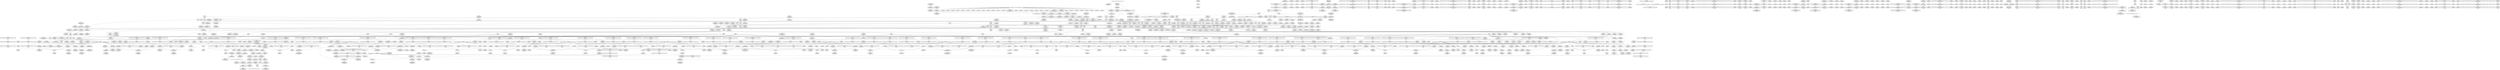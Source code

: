digraph {
	CE0x40ec430 [shape=record,shape=Mrecord,label="{CE0x40ec430|0:_i8,_:_GCMR_task_sid.__warned_internal_global_i8_0,_section_.data.unlikely_,_align_1:_elem_0:default:}"]
	CE0x40db8f0 [shape=record,shape=Mrecord,label="{CE0x40db8f0|i64_6|*Constant*|*SummSink*}"]
	CE0x40a9a40 [shape=record,shape=Mrecord,label="{CE0x40a9a40|current_sid:_do.body}"]
	CE0x413c100 [shape=record,shape=Mrecord,label="{CE0x413c100|_ret_void,_!dbg_!27720|./arch/x86/include/asm/preempt.h,78|*SummSource*}"]
	CE0x410a130 [shape=record,shape=Mrecord,label="{CE0x410a130|task_sid:_tmp16|security/selinux/hooks.c,208|*SummSource*}"]
	CE0x40ef010 [shape=record,shape=Mrecord,label="{CE0x40ef010|rcu_read_lock:_tmp16|include/linux/rcupdate.h,882}"]
	CE0x416ba40 [shape=record,shape=Mrecord,label="{CE0x416ba40|__rcu_read_unlock:_tmp4|include/linux/rcupdate.h,244}"]
	CE0x4156ad0 [shape=record,shape=Mrecord,label="{CE0x4156ad0|__preempt_count_add:_entry|*SummSource*}"]
	CE0x414b710 [shape=record,shape=Mrecord,label="{CE0x414b710|rcu_read_lock:_tmp3|*SummSource*}"]
	CE0x410c240 [shape=record,shape=Mrecord,label="{CE0x410c240|GLOBAL:___llvm_gcov_ctr126|Global_var:__llvm_gcov_ctr126|*SummSource*}"]
	CE0x414d9d0 [shape=record,shape=Mrecord,label="{CE0x414d9d0|rcu_read_unlock:_do.body|*SummSource*}"]
	CE0x41170e0 [shape=record,shape=Mrecord,label="{CE0x41170e0|task_sid:_tmp2|*SummSource*}"]
	CE0x41a7cf0 [shape=record,shape=Mrecord,label="{CE0x41a7cf0|__rcu_read_unlock:_do.body|*SummSink*}"]
	CE0x41609f0 [shape=record,shape=Mrecord,label="{CE0x41609f0|i8*_getelementptr_inbounds_(_42_x_i8_,_42_x_i8_*_.str46,_i32_0,_i32_0)|*Constant*}"]
	CE0x41225a0 [shape=record,shape=Mrecord,label="{CE0x41225a0|rcu_lock_acquire:_map|Function::rcu_lock_acquire&Arg::map::}"]
	CE0x41eb950 [shape=record,shape=Mrecord,label="{CE0x41eb950|_call_void_asm_addl_$1,_%gs:$0_,_*m,ri,*m,_dirflag_,_fpsr_,_flags_(i32*___preempt_count,_i32_%sub,_i32*___preempt_count)_#3,_!dbg_!27717,_!srcloc_!27718|./arch/x86/include/asm/preempt.h,77|*SummSink*}"]
	CE0x4144ab0 [shape=record,shape=Mrecord,label="{CE0x4144ab0|rcu_read_lock:_tobool|include/linux/rcupdate.h,882|*SummSource*}"]
	CE0x40b48c0 [shape=record,shape=Mrecord,label="{CE0x40b48c0|COLLAPSED:_GCMRE___llvm_gcov_ctr284_internal_global_6_x_i64_zeroinitializer:_elem_0:default:}"]
	CE0x413c9b0 [shape=record,shape=Mrecord,label="{CE0x413c9b0|__preempt_count_add:_tmp3|*SummSource*}"]
	CE0x414bfd0 [shape=record,shape=Mrecord,label="{CE0x414bfd0|cred_sid:_sid|security/selinux/hooks.c,197|*SummSink*}"]
	CE0x4124d40 [shape=record,shape=Mrecord,label="{CE0x4124d40|i32_934|*Constant*|*SummSource*}"]
	CE0x4168a60 [shape=record,shape=Mrecord,label="{CE0x4168a60|rcu_lock_acquire:_tmp4|include/linux/rcupdate.h,418}"]
	CE0x411a260 [shape=record,shape=Mrecord,label="{CE0x411a260|task_sid:_tmp12|security/selinux/hooks.c,208|*SummSink*}"]
	CE0x40cfaf0 [shape=record,shape=Mrecord,label="{CE0x40cfaf0|i8*_getelementptr_inbounds_(_45_x_i8_,_45_x_i8_*_.str12,_i32_0,_i32_0)|*Constant*}"]
	CE0x40ec250 [shape=record,shape=Mrecord,label="{CE0x40ec250|GLOBAL:_current_sid.__warned|Global_var:current_sid.__warned|*SummSink*}"]
	CE0x40d79d0 [shape=record,shape=Mrecord,label="{CE0x40d79d0|task_sid:_tmp18|security/selinux/hooks.c,208}"]
	CE0x40c6880 [shape=record,shape=Mrecord,label="{CE0x40c6880|i64*_getelementptr_inbounds_(_11_x_i64_,_11_x_i64_*___llvm_gcov_ctr125,_i64_0,_i64_6)|*Constant*|*SummSource*}"]
	CE0x40d8ec0 [shape=record,shape=Mrecord,label="{CE0x40d8ec0|task_sid:_do.end|*SummSink*}"]
	CE0x40bcd50 [shape=record,shape=Mrecord,label="{CE0x40bcd50|__preempt_count_add:_tmp1}"]
	CE0x40ef140 [shape=record,shape=Mrecord,label="{CE0x40ef140|rcu_read_lock:_tmp16|include/linux/rcupdate.h,882|*SummSource*}"]
	CE0x40b18e0 [shape=record,shape=Mrecord,label="{CE0x40b18e0|current_sid:_tmp1|*SummSource*}"]
	CE0x41eade0 [shape=record,shape=Mrecord,label="{CE0x41eade0|__preempt_count_sub:_tmp7|./arch/x86/include/asm/preempt.h,78}"]
	CE0x410d7f0 [shape=record,shape=Mrecord,label="{CE0x410d7f0|task_sid:_tmp10|security/selinux/hooks.c,208|*SummSource*}"]
	CE0x40ddc10 [shape=record,shape=Mrecord,label="{CE0x40ddc10|VOIDTB_TE:_CE_36,40_}"]
	CE0x40ed0d0 [shape=record,shape=Mrecord,label="{CE0x40ed0d0|rcu_read_lock:_call3|include/linux/rcupdate.h,882|*SummSink*}"]
	CE0x4146af0 [shape=record,shape=Mrecord,label="{CE0x4146af0|i64*_getelementptr_inbounds_(_11_x_i64_,_11_x_i64_*___llvm_gcov_ctr127,_i64_0,_i64_0)|*Constant*|*SummSource*}"]
	CE0x4108820 [shape=record,shape=Mrecord,label="{CE0x4108820|i64*_getelementptr_inbounds_(_11_x_i64_,_11_x_i64_*___llvm_gcov_ctr127,_i64_0,_i64_1)|*Constant*}"]
	CE0x4153050 [shape=record,shape=Mrecord,label="{CE0x4153050|__rcu_read_unlock:_tmp7|include/linux/rcupdate.h,245|*SummSource*}"]
	CE0x40cd790 [shape=record,shape=Mrecord,label="{CE0x40cd790|cred_sid:_entry}"]
	CE0x4161580 [shape=record,shape=Mrecord,label="{CE0x4161580|rcu_read_lock:_tmp20|include/linux/rcupdate.h,882|*SummSink*}"]
	CE0x4118d70 [shape=record,shape=Mrecord,label="{CE0x4118d70|i64*_getelementptr_inbounds_(_2_x_i64_,_2_x_i64_*___llvm_gcov_ctr131,_i64_0,_i64_1)|*Constant*|*SummSink*}"]
	CE0x41af390 [shape=record,shape=Mrecord,label="{CE0x41af390|__preempt_count_sub:_bb|*SummSource*}"]
	CE0x412bb10 [shape=record,shape=Mrecord,label="{CE0x412bb10|_ret_void,_!dbg_!27717|include/linux/rcupdate.h,424|*SummSink*}"]
	CE0x4195850 [shape=record,shape=Mrecord,label="{CE0x4195850|i64_ptrtoint_(i8*_blockaddress(_rcu_lock_release,_%__here)_to_i64)|*Constant*|*SummSink*}"]
	CE0x40cc210 [shape=record,shape=Mrecord,label="{CE0x40cc210|selinux_task_setioprio:_tmp6|security/selinux/hooks.c,3609|*SummSource*}"]
	CE0x414ba90 [shape=record,shape=Mrecord,label="{CE0x414ba90|cred_sid:_tmp3|*SummSink*}"]
	CE0x40bcbe0 [shape=record,shape=Mrecord,label="{CE0x40bcbe0|__rcu_read_unlock:_bb|*SummSink*}"]
	CE0x4157950 [shape=record,shape=Mrecord,label="{CE0x4157950|rcu_lock_acquire:_tmp1}"]
	CE0x4161bf0 [shape=record,shape=Mrecord,label="{CE0x4161bf0|i64*_getelementptr_inbounds_(_11_x_i64_,_11_x_i64_*___llvm_gcov_ctr127,_i64_0,_i64_10)|*Constant*}"]
	CE0x40ce780 [shape=record,shape=Mrecord,label="{CE0x40ce780|_call_void_mcount()_#3}"]
	CE0x41c5060 [shape=record,shape=Mrecord,label="{CE0x41c5060|__preempt_count_add:_tmp4|./arch/x86/include/asm/preempt.h,72}"]
	CE0x40d3ff0 [shape=record,shape=Mrecord,label="{CE0x40d3ff0|_ret_i32_%retval.0,_!dbg_!27728|security/selinux/avc.c,775|*SummSource*}"]
	CE0x416eba0 [shape=record,shape=Mrecord,label="{CE0x416eba0|_call_void_asm_addl_$1,_%gs:$0_,_*m,ri,*m,_dirflag_,_fpsr_,_flags_(i32*___preempt_count,_i32_%val,_i32*___preempt_count)_#3,_!dbg_!27714,_!srcloc_!27717|./arch/x86/include/asm/preempt.h,72|*SummSource*}"]
	CE0x40c0c20 [shape=record,shape=Mrecord,label="{CE0x40c0c20|GLOBAL:_task_sid|*Constant*|*SummSource*}"]
	CE0x38280b0 [shape=record,shape=Mrecord,label="{CE0x38280b0|VOIDTB_TE:_CE_28,32_}"]
	CE0x414f180 [shape=record,shape=Mrecord,label="{CE0x414f180|rcu_read_unlock:_tmp1|*SummSource*}"]
	CE0x40d29c0 [shape=record,shape=Mrecord,label="{CE0x40d29c0|avc_has_perm:_tsid|Function::avc_has_perm&Arg::tsid::|*SummSink*}"]
	CE0x415aa50 [shape=record,shape=Mrecord,label="{CE0x415aa50|__rcu_read_lock:_do.body|*SummSource*}"]
	CE0x40eb3f0 [shape=record,shape=Mrecord,label="{CE0x40eb3f0|current_sid:_tmp6|security/selinux/hooks.c,218|*SummSource*}"]
	CE0x41c5b60 [shape=record,shape=Mrecord,label="{CE0x41c5b60|__preempt_count_add:_tmp}"]
	CE0x412afc0 [shape=record,shape=Mrecord,label="{CE0x412afc0|_call_void_rcu_lock_release(%struct.lockdep_map*_rcu_lock_map)_#10,_!dbg_!27733|include/linux/rcupdate.h,935|*SummSource*}"]
	CE0x40fc060 [shape=record,shape=Mrecord,label="{CE0x40fc060|i64*_getelementptr_inbounds_(_13_x_i64_,_13_x_i64_*___llvm_gcov_ctr126,_i64_0,_i64_0)|*Constant*|*SummSource*}"]
	CE0x410c030 [shape=record,shape=Mrecord,label="{CE0x410c030|task_sid:_call|security/selinux/hooks.c,208|*SummSink*}"]
	CE0x40a0e20 [shape=record,shape=Mrecord,label="{CE0x40a0e20|current_sid:_tmp5|security/selinux/hooks.c,218|*SummSink*}"]
	CE0x40f08a0 [shape=record,shape=Mrecord,label="{CE0x40f08a0|i8_1|*Constant*}"]
	CE0x4142810 [shape=record,shape=Mrecord,label="{CE0x4142810|__preempt_count_sub:_val|Function::__preempt_count_sub&Arg::val::|*SummSink*}"]
	CE0x40f88a0 [shape=record,shape=Mrecord,label="{CE0x40f88a0|COLLAPSED:_GCMRE___llvm_gcov_ctr98_internal_global_2_x_i64_zeroinitializer:_elem_0:default:}"]
	CE0x40c24f0 [shape=record,shape=Mrecord,label="{CE0x40c24f0|current_sid:_if.then|*SummSource*}"]
	CE0x4157fe0 [shape=record,shape=Mrecord,label="{CE0x4157fe0|i64*_getelementptr_inbounds_(_11_x_i64_,_11_x_i64_*___llvm_gcov_ctr132,_i64_0,_i64_0)|*Constant*|*SummSource*}"]
	CE0x41a9e30 [shape=record,shape=Mrecord,label="{CE0x41a9e30|%struct.lockdep_map*_null|*Constant*|*SummSink*}"]
	CE0x415b330 [shape=record,shape=Mrecord,label="{CE0x415b330|__preempt_count_add:_tmp5|./arch/x86/include/asm/preempt.h,72}"]
	CE0x41557d0 [shape=record,shape=Mrecord,label="{CE0x41557d0|rcu_read_unlock:_tmp}"]
	CE0x411c400 [shape=record,shape=Mrecord,label="{CE0x411c400|rcu_read_unlock:_if.then}"]
	CE0x40a4410 [shape=record,shape=Mrecord,label="{CE0x40a4410|selinux_task_setioprio:_entry|*SummSink*}"]
	CE0x40bb430 [shape=record,shape=Mrecord,label="{CE0x40bb430|selinux_task_setioprio:_return|*SummSource*}"]
	CE0x4106a20 [shape=record,shape=Mrecord,label="{CE0x4106a20|i64*_getelementptr_inbounds_(_2_x_i64_,_2_x_i64_*___llvm_gcov_ctr98,_i64_0,_i64_0)|*Constant*|*SummSink*}"]
	CE0x413b9d0 [shape=record,shape=Mrecord,label="{CE0x413b9d0|__rcu_read_unlock:_tmp6|include/linux/rcupdate.h,245}"]
	CE0x40af240 [shape=record,shape=Mrecord,label="{CE0x40af240|i64*_getelementptr_inbounds_(_6_x_i64_,_6_x_i64_*___llvm_gcov_ctr284,_i64_0,_i64_0)|*Constant*|*SummSink*}"]
	CE0x410e740 [shape=record,shape=Mrecord,label="{CE0x410e740|i64*_getelementptr_inbounds_(_13_x_i64_,_13_x_i64_*___llvm_gcov_ctr126,_i64_0,_i64_11)|*Constant*|*SummSource*}"]
	CE0x40b5ef0 [shape=record,shape=Mrecord,label="{CE0x40b5ef0|current_sid:_tmp18|security/selinux/hooks.c,218}"]
	CE0x40c2450 [shape=record,shape=Mrecord,label="{CE0x40c2450|current_sid:_if.then}"]
	CE0x41adf30 [shape=record,shape=Mrecord,label="{CE0x41adf30|rcu_lock_release:_indirectgoto|*SummSource*}"]
	CE0x40db210 [shape=record,shape=Mrecord,label="{CE0x40db210|task_sid:_tobool4|security/selinux/hooks.c,208}"]
	CE0x4117970 [shape=record,shape=Mrecord,label="{CE0x4117970|i32_77|*Constant*|*SummSource*}"]
	CE0x410cfd0 [shape=record,shape=Mrecord,label="{CE0x410cfd0|_call_void_rcu_read_lock()_#10,_!dbg_!27712|security/selinux/hooks.c,207|*SummSource*}"]
	CE0x4151160 [shape=record,shape=Mrecord,label="{CE0x4151160|rcu_read_unlock:_tmp14|include/linux/rcupdate.h,933|*SummSink*}"]
	CE0x40ca7c0 [shape=record,shape=Mrecord,label="{CE0x40ca7c0|current_has_perm:_tsk|Function::current_has_perm&Arg::tsk::}"]
	CE0x4120d20 [shape=record,shape=Mrecord,label="{CE0x4120d20|get_current:_tmp3|*SummSource*}"]
	CE0x40efd70 [shape=record,shape=Mrecord,label="{CE0x40efd70|rcu_read_lock:_tmp17|include/linux/rcupdate.h,882|*SummSource*}"]
	CE0x4169540 [shape=record,shape=Mrecord,label="{CE0x4169540|rcu_read_unlock:_if.then|*SummSink*}"]
	CE0x40ddcb0 [shape=record,shape=Mrecord,label="{CE0x40ddcb0|VOIDTB_TE:_CE_40,44_}"]
	CE0x40f5d80 [shape=record,shape=Mrecord,label="{CE0x40f5d80|COLLAPSED:_CMRE:_elem_0::|security/selinux/hooks.c,218}"]
	CE0x4163ba0 [shape=record,shape=Mrecord,label="{CE0x4163ba0|i64*_getelementptr_inbounds_(_11_x_i64_,_11_x_i64_*___llvm_gcov_ctr127,_i64_0,_i64_9)|*Constant*}"]
	CE0x40d0f10 [shape=record,shape=Mrecord,label="{CE0x40d0f10|rcu_read_lock:_tmp12|include/linux/rcupdate.h,882|*SummSource*}"]
	CE0x41464b0 [shape=record,shape=Mrecord,label="{CE0x41464b0|rcu_read_unlock:_tmp7|include/linux/rcupdate.h,933}"]
	CE0x41b1150 [shape=record,shape=Mrecord,label="{CE0x41b1150|__preempt_count_add:_tmp7|./arch/x86/include/asm/preempt.h,73}"]
	CE0x40d2720 [shape=record,shape=Mrecord,label="{CE0x40d2720|avc_has_perm:_tsid|Function::avc_has_perm&Arg::tsid::}"]
	CE0x40d4b90 [shape=record,shape=Mrecord,label="{CE0x40d4b90|current_sid:_tmp8|security/selinux/hooks.c,218|*SummSource*}"]
	CE0x4135570 [shape=record,shape=Mrecord,label="{CE0x4135570|rcu_lock_acquire:_bb}"]
	CE0x41450c0 [shape=record,shape=Mrecord,label="{CE0x41450c0|GLOBAL:___preempt_count_add|*Constant*|*SummSource*}"]
	CE0x4154a40 [shape=record,shape=Mrecord,label="{CE0x4154a40|rcu_lock_acquire:_tmp|*SummSink*}"]
	CE0x415c780 [shape=record,shape=Mrecord,label="{CE0x415c780|rcu_read_lock:_tobool1|include/linux/rcupdate.h,882}"]
	CE0x410a8e0 [shape=record,shape=Mrecord,label="{CE0x410a8e0|_call_void_mcount()_#3|*SummSink*}"]
	CE0x40ec750 [shape=record,shape=Mrecord,label="{CE0x40ec750|task_sid:_tobool1|security/selinux/hooks.c,208|*SummSource*}"]
	CE0x4117150 [shape=record,shape=Mrecord,label="{CE0x4117150|task_sid:_tmp2|*SummSink*}"]
	CE0x40d9380 [shape=record,shape=Mrecord,label="{CE0x40d9380|current_sid:_bb|*SummSource*}"]
	CE0x40c75c0 [shape=record,shape=Mrecord,label="{CE0x40c75c0|selinux_task_setioprio:_tmp1}"]
	CE0x4167700 [shape=record,shape=Mrecord,label="{CE0x4167700|GLOBAL:___llvm_gcov_ctr132|Global_var:__llvm_gcov_ctr132|*SummSink*}"]
	CE0x40f1fe0 [shape=record,shape=Mrecord,label="{CE0x40f1fe0|%struct.task_struct*_(%struct.task_struct**)*_asm_movq_%gs:$_1:P_,$0_,_r,im,_dirflag_,_fpsr_,_flags_|*SummSource*}"]
	CE0x40cd820 [shape=record,shape=Mrecord,label="{CE0x40cd820|cred_sid:_entry|*SummSource*}"]
	CE0x40cd590 [shape=record,shape=Mrecord,label="{CE0x40cd590|GLOBAL:_cred_sid|*Constant*|*SummSource*}"]
	CE0x4142a10 [shape=record,shape=Mrecord,label="{CE0x4142a10|__preempt_count_sub:_entry|*SummSource*}"]
	CE0x40f2330 [shape=record,shape=Mrecord,label="{CE0x40f2330|current_sid:_tmp18|security/selinux/hooks.c,218|*SummSink*}"]
	CE0x40aab20 [shape=record,shape=Mrecord,label="{CE0x40aab20|task_sid:_bb|*SummSink*}"]
	CE0x40db980 [shape=record,shape=Mrecord,label="{CE0x40db980|i64_7|*Constant*}"]
	CE0x40db7c0 [shape=record,shape=Mrecord,label="{CE0x40db7c0|i64_6|*Constant*|*SummSource*}"]
	CE0x40dca80 [shape=record,shape=Mrecord,label="{CE0x40dca80|current_sid:_tmp15|security/selinux/hooks.c,218|*SummSink*}"]
	CE0x4152280 [shape=record,shape=Mrecord,label="{CE0x4152280|__rcu_read_lock:_tmp6|include/linux/rcupdate.h,240}"]
	CE0x40f57f0 [shape=record,shape=Mrecord,label="{CE0x40f57f0|i32_22|*Constant*|*SummSink*}"]
	CE0x413a570 [shape=record,shape=Mrecord,label="{CE0x413a570|i64*_getelementptr_inbounds_(_4_x_i64_,_4_x_i64_*___llvm_gcov_ctr129,_i64_0,_i64_3)|*Constant*}"]
	CE0x41d8dc0 [shape=record,shape=Mrecord,label="{CE0x41d8dc0|__preempt_count_add:_tmp3|*SummSink*}"]
	CE0x410d780 [shape=record,shape=Mrecord,label="{CE0x410d780|i64*_getelementptr_inbounds_(_2_x_i64_,_2_x_i64_*___llvm_gcov_ctr98,_i64_0,_i64_0)|*Constant*|*SummSource*}"]
	CE0x40d7ab0 [shape=record,shape=Mrecord,label="{CE0x40d7ab0|task_sid:_tmp18|security/selinux/hooks.c,208|*SummSink*}"]
	CE0x40f1750 [shape=record,shape=Mrecord,label="{CE0x40f1750|i8*_getelementptr_inbounds_(_25_x_i8_,_25_x_i8_*_.str3,_i32_0,_i32_0)|*Constant*|*SummSink*}"]
	CE0x40bb860 [shape=record,shape=Mrecord,label="{CE0x40bb860|rcu_lock_release:_tmp7|*SummSink*}"]
	CE0x415c6f0 [shape=record,shape=Mrecord,label="{CE0x415c6f0|i64_4|*Constant*}"]
	CE0x415d730 [shape=record,shape=Mrecord,label="{CE0x415d730|rcu_read_lock:_tmp}"]
	CE0x419aed0 [shape=record,shape=Mrecord,label="{CE0x419aed0|_call_void_mcount()_#3|*SummSink*}"]
	CE0x41d9b10 [shape=record,shape=Mrecord,label="{CE0x41d9b10|__preempt_count_sub:_tmp2|*SummSource*}"]
	CE0x4127210 [shape=record,shape=Mrecord,label="{CE0x4127210|i8*_getelementptr_inbounds_(_41_x_i8_,_41_x_i8_*_.str44,_i32_0,_i32_0)|*Constant*|*SummSink*}"]
	CE0x40b0510 [shape=record,shape=Mrecord,label="{CE0x40b0510|rcu_read_lock:_do.end|*SummSink*}"]
	CE0x40c7490 [shape=record,shape=Mrecord,label="{CE0x40c7490|rcu_lock_acquire:_bb|*SummSink*}"]
	CE0x41693a0 [shape=record,shape=Mrecord,label="{CE0x41693a0|rcu_lock_acquire:_tmp5|include/linux/rcupdate.h,418|*SummSink*}"]
	CE0x4160e30 [shape=record,shape=Mrecord,label="{CE0x4160e30|rcu_read_lock:_tmp19|include/linux/rcupdate.h,882}"]
	CE0x41aa3c0 [shape=record,shape=Mrecord,label="{CE0x41aa3c0|rcu_lock_acquire:_tmp|*SummSource*}"]
	CE0x4129de0 [shape=record,shape=Mrecord,label="{CE0x4129de0|i64*_getelementptr_inbounds_(_11_x_i64_,_11_x_i64_*___llvm_gcov_ctr132,_i64_0,_i64_10)|*Constant*}"]
	CE0x40be3e0 [shape=record,shape=Mrecord,label="{CE0x40be3e0|task_sid:_tmp27|security/selinux/hooks.c,208|*SummSource*}"]
	CE0x4147570 [shape=record,shape=Mrecord,label="{CE0x4147570|_call_void_asm_sideeffect_,_memory_,_dirflag_,_fpsr_,_flags_()_#3,_!dbg_!27714,_!srcloc_!27715|include/linux/rcupdate.h,239|*SummSink*}"]
	CE0x411e9e0 [shape=record,shape=Mrecord,label="{CE0x411e9e0|task_sid:_land.lhs.true|*SummSource*}"]
	CE0x4153650 [shape=record,shape=Mrecord,label="{CE0x4153650|rcu_read_unlock:_tmp13|include/linux/rcupdate.h,933|*SummSource*}"]
	CE0x40ab6a0 [shape=record,shape=Mrecord,label="{CE0x40ab6a0|i64*_getelementptr_inbounds_(_2_x_i64_,_2_x_i64_*___llvm_gcov_ctr136,_i64_0,_i64_1)|*Constant*}"]
	CE0x414ec70 [shape=record,shape=Mrecord,label="{CE0x414ec70|void_(i32*,_i32,_i32*)*_asm_addl_$1,_%gs:$0_,_*m,ri,*m,_dirflag_,_fpsr_,_flags_}"]
	CE0x40f80e0 [shape=record,shape=Mrecord,label="{CE0x40f80e0|current_sid:_tmp24|security/selinux/hooks.c,220|*SummSource*}"]
	CE0x410b000 [shape=record,shape=Mrecord,label="{CE0x410b000|task_sid:_if.end|*SummSink*}"]
	CE0x414d8d0 [shape=record,shape=Mrecord,label="{CE0x414d8d0|rcu_read_unlock:_do.body|*SummSink*}"]
	CE0x4152b40 [shape=record,shape=Mrecord,label="{CE0x4152b40|__rcu_read_unlock:_tmp6|include/linux/rcupdate.h,245|*SummSink*}"]
	CE0x40f03f0 [shape=record,shape=Mrecord,label="{CE0x40f03f0|rcu_read_lock:_tmp18|include/linux/rcupdate.h,882|*SummSource*}"]
	CE0x40b6f30 [shape=record,shape=Mrecord,label="{CE0x40b6f30|selinux_task_setioprio:_tmp7|security/selinux/hooks.c,3609}"]
	CE0x40cf620 [shape=record,shape=Mrecord,label="{CE0x40cf620|i32_218|*Constant*|*SummSource*}"]
	CE0x41255a0 [shape=record,shape=Mrecord,label="{CE0x41255a0|i8*_getelementptr_inbounds_(_44_x_i8_,_44_x_i8_*_.str47,_i32_0,_i32_0)|*Constant*|*SummSink*}"]
	CE0x40d4f10 [shape=record,shape=Mrecord,label="{CE0x40d4f10|GLOBAL:_rcu_read_lock|*Constant*|*SummSink*}"]
	CE0x414e920 [shape=record,shape=Mrecord,label="{CE0x414e920|rcu_read_unlock:_call3|include/linux/rcupdate.h,933|*SummSource*}"]
	CE0x41d2130 [shape=record,shape=Mrecord,label="{CE0x41d2130|__preempt_count_sub:_do.body}"]
	CE0x41663e0 [shape=record,shape=Mrecord,label="{CE0x41663e0|rcu_read_lock:_tmp5|include/linux/rcupdate.h,882|*SummSink*}"]
	CE0x40d41d0 [shape=record,shape=Mrecord,label="{CE0x40d41d0|_ret_i32_%retval.0,_!dbg_!27728|security/selinux/avc.c,775|*SummSink*}"]
	CE0x41b4640 [shape=record,shape=Mrecord,label="{CE0x41b4640|i64*_getelementptr_inbounds_(_4_x_i64_,_4_x_i64_*___llvm_gcov_ctr135,_i64_0,_i64_3)|*Constant*|*SummSource*}"]
	CE0x40bfa30 [shape=record,shape=Mrecord,label="{CE0x40bfa30|_call_void_lockdep_rcu_suspicious(i8*_getelementptr_inbounds_(_25_x_i8_,_25_x_i8_*_.str3,_i32_0,_i32_0),_i32_218,_i8*_getelementptr_inbounds_(_45_x_i8_,_45_x_i8_*_.str12,_i32_0,_i32_0))_#10,_!dbg_!27727|security/selinux/hooks.c,218|*SummSink*}"]
	CE0x40aac50 [shape=record,shape=Mrecord,label="{CE0x40aac50|task_sid:_do.body5|*SummSource*}"]
	CE0x40f5010 [shape=record,shape=Mrecord,label="{CE0x40f5010|current_sid:_tmp21|security/selinux/hooks.c,218}"]
	CE0x4152d40 [shape=record,shape=Mrecord,label="{CE0x4152d40|__rcu_read_unlock:_tmp7|include/linux/rcupdate.h,245|*SummSink*}"]
	CE0x414dbc0 [shape=record,shape=Mrecord,label="{CE0x414dbc0|rcu_read_unlock:_tmp|*SummSink*}"]
	CE0x40f4740 [shape=record,shape=Mrecord,label="{CE0x40f4740|i32_78|*Constant*}"]
	CE0x412cab0 [shape=record,shape=Mrecord,label="{CE0x412cab0|GLOBAL:___rcu_read_unlock|*Constant*|*SummSource*}"]
	CE0x40c21f0 [shape=record,shape=Mrecord,label="{CE0x40c21f0|GLOBAL:_cap_task_setioprio|*Constant*|*SummSource*}"]
	CE0x40fa3f0 [shape=record,shape=Mrecord,label="{CE0x40fa3f0|current_sid:_do.end|*SummSink*}"]
	CE0x4116130 [shape=record,shape=Mrecord,label="{CE0x4116130|i64*_getelementptr_inbounds_(_11_x_i64_,_11_x_i64_*___llvm_gcov_ctr127,_i64_0,_i64_1)|*Constant*|*SummSink*}"]
	CE0x40d3db0 [shape=record,shape=Mrecord,label="{CE0x40d3db0|avc_has_perm:_auditdata|Function::avc_has_perm&Arg::auditdata::|*SummSource*}"]
	CE0x412b9f0 [shape=record,shape=Mrecord,label="{CE0x412b9f0|rcu_lock_release:_entry}"]
	CE0x4193ea0 [shape=record,shape=Mrecord,label="{CE0x4193ea0|rcu_lock_acquire:_indirectgoto}"]
	CE0x415eba0 [shape=record,shape=Mrecord,label="{CE0x415eba0|rcu_read_lock:_tmp6|include/linux/rcupdate.h,882|*SummSink*}"]
	CE0x4118640 [shape=record,shape=Mrecord,label="{CE0x4118640|COLLAPSED:_GCMRE___llvm_gcov_ctr131_internal_global_2_x_i64_zeroinitializer:_elem_0:default:}"]
	CE0x40c3e60 [shape=record,shape=Mrecord,label="{CE0x40c3e60|selinux_task_setioprio:_tmp}"]
	CE0x4107780 [shape=record,shape=Mrecord,label="{CE0x4107780|rcu_read_lock:_bb|*SummSource*}"]
	CE0x4151dd0 [shape=record,shape=Mrecord,label="{CE0x4151dd0|rcu_read_unlock:_tmp2|*SummSource*}"]
	CE0x41c50d0 [shape=record,shape=Mrecord,label="{CE0x41c50d0|__preempt_count_add:_tmp4|./arch/x86/include/asm/preempt.h,72|*SummSource*}"]
	CE0x40f2bc0 [shape=record,shape=Mrecord,label="{CE0x40f2bc0|current_sid:_tmp19|security/selinux/hooks.c,218|*SummSink*}"]
	CE0x40d5700 [shape=record,shape=Mrecord,label="{CE0x40d5700|current_sid:_tmp10|security/selinux/hooks.c,218|*SummSink*}"]
	CE0x40da1d0 [shape=record,shape=Mrecord,label="{CE0x40da1d0|current_sid:_tmp3|*SummSink*}"]
	CE0x413ab60 [shape=record,shape=Mrecord,label="{CE0x413ab60|_call_void___preempt_count_sub(i32_1)_#10,_!dbg_!27715|include/linux/rcupdate.h,244|*SummSink*}"]
	CE0x40c0480 [shape=record,shape=Mrecord,label="{CE0x40c0480|_ret_i32_%tmp24,_!dbg_!27742|security/selinux/hooks.c,220|*SummSource*}"]
	CE0x41451e0 [shape=record,shape=Mrecord,label="{CE0x41451e0|__preempt_count_add:_entry}"]
	CE0x4166290 [shape=record,shape=Mrecord,label="{CE0x4166290|rcu_read_lock:_tmp5|include/linux/rcupdate.h,882|*SummSource*}"]
	CE0x40dbeb0 [shape=record,shape=Mrecord,label="{CE0x40dbeb0|get_current:_tmp1}"]
	CE0x40b59c0 [shape=record,shape=Mrecord,label="{CE0x40b59c0|current_sid:_tmp17|security/selinux/hooks.c,218|*SummSource*}"]
	CE0x40f6070 [shape=record,shape=Mrecord,label="{CE0x40f6070|current_sid:_tmp22|security/selinux/hooks.c,218|*SummSource*}"]
	CE0x4108410 [shape=record,shape=Mrecord,label="{CE0x4108410|task_sid:_land.lhs.true2|*SummSink*}"]
	CE0x40f4120 [shape=record,shape=Mrecord,label="{CE0x40f4120|get_current:_entry|*SummSink*}"]
	CE0x40c57d0 [shape=record,shape=Mrecord,label="{CE0x40c57d0|i64_0|*Constant*|*SummSink*}"]
	CE0x40be240 [shape=record,shape=Mrecord,label="{CE0x40be240|task_sid:_tmp27|security/selinux/hooks.c,208}"]
	CE0x41481d0 [shape=record,shape=Mrecord,label="{CE0x41481d0|cred_sid:_tmp4|*LoadInst*|security/selinux/hooks.c,196|*SummSink*}"]
	CE0x40d23c0 [shape=record,shape=Mrecord,label="{CE0x40d23c0|avc_has_perm:_ssid|Function::avc_has_perm&Arg::ssid::}"]
	CE0x412d440 [shape=record,shape=Mrecord,label="{CE0x412d440|_ret_void,_!dbg_!27717|include/linux/rcupdate.h,245}"]
	CE0x40cb100 [shape=record,shape=Mrecord,label="{CE0x40cb100|selinux_task_setioprio:_call|security/selinux/hooks.c,3607|*SummSource*}"]
	CE0x4163290 [shape=record,shape=Mrecord,label="{CE0x4163290|128:_i8*,_:_CRE_128,136_|*MultipleSource*|Function::cred_sid&Arg::cred::|*LoadInst*|security/selinux/hooks.c,208|security/selinux/hooks.c,196}"]
	CE0x4128bc0 [shape=record,shape=Mrecord,label="{CE0x4128bc0|i64*_getelementptr_inbounds_(_13_x_i64_,_13_x_i64_*___llvm_gcov_ctr126,_i64_0,_i64_10)|*Constant*|*SummSink*}"]
	CE0x40d6ef0 [shape=record,shape=Mrecord,label="{CE0x40d6ef0|current_sid:_tobool1|security/selinux/hooks.c,218}"]
	CE0x40db480 [shape=record,shape=Mrecord,label="{CE0x40db480|task_sid:_tobool4|security/selinux/hooks.c,208|*SummSink*}"]
	CE0x40c2c70 [shape=record,shape=Mrecord,label="{CE0x40c2c70|task_sid:_if.then|*SummSink*}"]
	CE0x40a7600 [shape=record,shape=Mrecord,label="{CE0x40a7600|current_sid:_tmp|*SummSink*}"]
	CE0x4194860 [shape=record,shape=Mrecord,label="{CE0x4194860|i64*_getelementptr_inbounds_(_4_x_i64_,_4_x_i64_*___llvm_gcov_ctr133,_i64_0,_i64_3)|*Constant*}"]
	CE0x41552d0 [shape=record,shape=Mrecord,label="{CE0x41552d0|_call_void___preempt_count_add(i32_1)_#10,_!dbg_!27711|include/linux/rcupdate.h,239}"]
	CE0x4128840 [shape=record,shape=Mrecord,label="{CE0x4128840|i64*_getelementptr_inbounds_(_13_x_i64_,_13_x_i64_*___llvm_gcov_ctr126,_i64_0,_i64_10)|*Constant*}"]
	CE0x416d940 [shape=record,shape=Mrecord,label="{CE0x416d940|i32_934|*Constant*}"]
	CE0x4156870 [shape=record,shape=Mrecord,label="{CE0x4156870|i64*_getelementptr_inbounds_(_11_x_i64_,_11_x_i64_*___llvm_gcov_ctr132,_i64_0,_i64_8)|*Constant*|*SummSource*}"]
	CE0x40c7d60 [shape=record,shape=Mrecord,label="{CE0x40c7d60|VOIDTB_TE:_CE_144,152_}"]
	CE0x4169780 [shape=record,shape=Mrecord,label="{CE0x4169780|rcu_read_unlock:_land.lhs.true2|*SummSource*}"]
	CE0x4146750 [shape=record,shape=Mrecord,label="{CE0x4146750|rcu_read_unlock:_tmp7|include/linux/rcupdate.h,933|*SummSink*}"]
	CE0x410ae40 [shape=record,shape=Mrecord,label="{CE0x410ae40|task_sid:_if.end}"]
	CE0x41501c0 [shape=record,shape=Mrecord,label="{CE0x41501c0|__preempt_count_add:_val|Function::__preempt_count_add&Arg::val::|*SummSource*}"]
	CE0x40d74c0 [shape=record,shape=Mrecord,label="{CE0x40d74c0|i64_4|*Constant*|*SummSource*}"]
	CE0x4113ab0 [shape=record,shape=Mrecord,label="{CE0x4113ab0|rcu_lock_release:_tmp5|include/linux/rcupdate.h,423}"]
	CE0x411c330 [shape=record,shape=Mrecord,label="{CE0x411c330|rcu_read_unlock:_do.end|*SummSink*}"]
	CE0x4158e10 [shape=record,shape=Mrecord,label="{CE0x4158e10|i64*_getelementptr_inbounds_(_4_x_i64_,_4_x_i64_*___llvm_gcov_ctr133,_i64_0,_i64_1)|*Constant*|*SummSink*}"]
	CE0x412ce30 [shape=record,shape=Mrecord,label="{CE0x412ce30|__rcu_read_unlock:_entry}"]
	CE0x4114a30 [shape=record,shape=Mrecord,label="{CE0x4114a30|_ret_void,_!dbg_!27735|include/linux/rcupdate.h,938|*SummSink*}"]
	CE0x414f280 [shape=record,shape=Mrecord,label="{CE0x414f280|rcu_read_unlock:_tmp1|*SummSink*}"]
	CE0x40ceec0 [shape=record,shape=Mrecord,label="{CE0x40ceec0|i64*_getelementptr_inbounds_(_6_x_i64_,_6_x_i64_*___llvm_gcov_ctr284,_i64_0,_i64_4)|*Constant*|*SummSource*}"]
	CE0x40dd2e0 [shape=record,shape=Mrecord,label="{CE0x40dd2e0|i64_3|*Constant*}"]
	CE0x40b61d0 [shape=record,shape=Mrecord,label="{CE0x40b61d0|_ret_i32_%call7,_!dbg_!27749|security/selinux/hooks.c,210|*SummSink*}"]
	CE0x4136760 [shape=record,shape=Mrecord,label="{CE0x4136760|__preempt_count_sub:_do.body|*SummSource*}"]
	CE0x41b3830 [shape=record,shape=Mrecord,label="{CE0x41b3830|i64*_getelementptr_inbounds_(_4_x_i64_,_4_x_i64_*___llvm_gcov_ctr129,_i64_0,_i64_1)|*Constant*|*SummSource*}"]
	CE0x41abe90 [shape=record,shape=Mrecord,label="{CE0x41abe90|_call_void_mcount()_#3|*SummSource*}"]
	CE0x40b5000 [shape=record,shape=Mrecord,label="{CE0x40b5000|selinux_task_setioprio:_if.end|*SummSink*}"]
	CE0x4108dc0 [shape=record,shape=Mrecord,label="{CE0x4108dc0|_call_void_mcount()_#3}"]
	CE0x4154270 [shape=record,shape=Mrecord,label="{CE0x4154270|rcu_lock_acquire:___here|*SummSource*}"]
	CE0x40a6820 [shape=record,shape=Mrecord,label="{CE0x40a6820|selinux_task_setioprio:_tmp11|security/selinux/hooks.c,3612}"]
	CE0x40bcdf0 [shape=record,shape=Mrecord,label="{CE0x40bcdf0|__rcu_read_unlock:_do.end}"]
	CE0x416d460 [shape=record,shape=Mrecord,label="{CE0x416d460|rcu_read_unlock:_tmp17|include/linux/rcupdate.h,933|*SummSource*}"]
	CE0x415a580 [shape=record,shape=Mrecord,label="{CE0x415a580|rcu_read_unlock:_if.end|*SummSink*}"]
	CE0x40cfef0 [shape=record,shape=Mrecord,label="{CE0x40cfef0|i64*_getelementptr_inbounds_(_11_x_i64_,_11_x_i64_*___llvm_gcov_ctr125,_i64_0,_i64_9)|*Constant*}"]
	CE0x4168380 [shape=record,shape=Mrecord,label="{CE0x4168380|_call_void_rcu_lock_acquire(%struct.lockdep_map*_rcu_lock_map)_#10,_!dbg_!27711|include/linux/rcupdate.h,881}"]
	CE0x4113680 [shape=record,shape=Mrecord,label="{CE0x4113680|rcu_lock_release:_tmp4|include/linux/rcupdate.h,423|*SummSink*}"]
	CE0x40c9510 [shape=record,shape=Mrecord,label="{CE0x40c9510|VOIDTB_TE:_CE_80,88_}"]
	CE0x48eba20 [shape=record,shape=Mrecord,label="{CE0x48eba20|GLOBAL:_cap_task_setioprio|*Constant*|*SummSink*}"]
	CE0x4168080 [shape=record,shape=Mrecord,label="{CE0x4168080|_ret_void,_!dbg_!27717|include/linux/rcupdate.h,240|*SummSink*}"]
	CE0x40d38a0 [shape=record,shape=Mrecord,label="{CE0x40d38a0|%struct.common_audit_data*_null|*Constant*|*SummSource*}"]
	CE0x40f47b0 [shape=record,shape=Mrecord,label="{CE0x40f47b0|i32_78|*Constant*|*SummSink*}"]
	CE0x40da9f0 [shape=record,shape=Mrecord,label="{CE0x40da9f0|_call_void_mcount()_#3|*SummSink*}"]
	CE0x40c6c60 [shape=record,shape=Mrecord,label="{CE0x40c6c60|_call_void_asm_sideeffect_,_memory_,_dirflag_,_fpsr_,_flags_()_#3,_!dbg_!27711,_!srcloc_!27714|include/linux/rcupdate.h,244|*SummSource*}"]
	CE0x4157540 [shape=record,shape=Mrecord,label="{CE0x4157540|GLOBAL:___llvm_gcov_ctr132|Global_var:__llvm_gcov_ctr132}"]
	CE0x41285b0 [shape=record,shape=Mrecord,label="{CE0x41285b0|task_sid:_tmp22|security/selinux/hooks.c,208}"]
	CE0x4161950 [shape=record,shape=Mrecord,label="{CE0x4161950|rcu_read_lock:_tmp21|include/linux/rcupdate.h,884}"]
	CE0x41abc40 [shape=record,shape=Mrecord,label="{CE0x41abc40|i64*_getelementptr_inbounds_(_4_x_i64_,_4_x_i64_*___llvm_gcov_ctr134,_i64_0,_i64_1)|*Constant*|*SummSink*}"]
	CE0x40d6ad0 [shape=record,shape=Mrecord,label="{CE0x40d6ad0|current_sid:_land.lhs.true2|*SummSource*}"]
	CE0x40dd4d0 [shape=record,shape=Mrecord,label="{CE0x40dd4d0|i64_3|*Constant*|*SummSink*}"]
	CE0x4109930 [shape=record,shape=Mrecord,label="{CE0x4109930|task_sid:_real_cred|security/selinux/hooks.c,208|*SummSource*}"]
	CE0x419b6c0 [shape=record,shape=Mrecord,label="{CE0x419b6c0|i64*_getelementptr_inbounds_(_4_x_i64_,_4_x_i64_*___llvm_gcov_ctr133,_i64_0,_i64_2)|*Constant*}"]
	CE0x41482c0 [shape=record,shape=Mrecord,label="{CE0x41482c0|rcu_read_unlock:_tmp9|include/linux/rcupdate.h,933|*SummSink*}"]
	CE0x40b7920 [shape=record,shape=Mrecord,label="{CE0x40b7920|selinux_task_setioprio:_tmp9|security/selinux/hooks.c,3611|*SummSource*}"]
	CE0x414eff0 [shape=record,shape=Mrecord,label="{CE0x414eff0|rcu_read_unlock:_tmp1}"]
	CE0x40d9b80 [shape=record,shape=Mrecord,label="{CE0x40d9b80|__rcu_read_lock:_entry}"]
	CE0x40b30a0 [shape=record,shape=Mrecord,label="{CE0x40b30a0|GLOBAL:_current_has_perm|*Constant*}"]
	CE0x415d7a0 [shape=record,shape=Mrecord,label="{CE0x415d7a0|COLLAPSED:_GCMRE___llvm_gcov_ctr127_internal_global_11_x_i64_zeroinitializer:_elem_0:default:}"]
	CE0x40d2850 [shape=record,shape=Mrecord,label="{CE0x40d2850|avc_has_perm:_tsid|Function::avc_has_perm&Arg::tsid::|*SummSource*}"]
	CE0x412d1a0 [shape=record,shape=Mrecord,label="{CE0x412d1a0|__rcu_read_unlock:_entry|*SummSink*}"]
	CE0x40f1ed0 [shape=record,shape=Mrecord,label="{CE0x40f1ed0|get_current:_tmp}"]
	CE0x4193470 [shape=record,shape=Mrecord,label="{CE0x4193470|__rcu_read_unlock:_tmp2|*SummSink*}"]
	CE0x40fb5f0 [shape=record,shape=Mrecord,label="{CE0x40fb5f0|current_sid:_tmp13|security/selinux/hooks.c,218|*SummSink*}"]
	CE0x41af900 [shape=record,shape=Mrecord,label="{CE0x41af900|__preempt_count_sub:_sub|./arch/x86/include/asm/preempt.h,77|*SummSource*}"]
	CE0x415e510 [shape=record,shape=Mrecord,label="{CE0x415e510|rcu_read_unlock:_tmp8|include/linux/rcupdate.h,933|*SummSink*}"]
	CE0x40ec5e0 [shape=record,shape=Mrecord,label="{CE0x40ec5e0|task_sid:_tobool1|security/selinux/hooks.c,208}"]
	CE0x416a810 [shape=record,shape=Mrecord,label="{CE0x416a810|rcu_read_unlock:_tmp9|include/linux/rcupdate.h,933|*SummSource*}"]
	CE0x40ac090 [shape=record,shape=Mrecord,label="{CE0x40ac090|selinux_task_setioprio:_tmp7|security/selinux/hooks.c,3609|*SummSource*}"]
	CE0x40d5450 [shape=record,shape=Mrecord,label="{CE0x40d5450|current_sid:_tmp9|security/selinux/hooks.c,218}"]
	CE0x4127fd0 [shape=record,shape=Mrecord,label="{CE0x4127fd0|task_sid:_tmp22|security/selinux/hooks.c,208|*SummSource*}"]
	CE0x40ebd70 [shape=record,shape=Mrecord,label="{CE0x40ebd70|current_sid:_tmp7|security/selinux/hooks.c,218|*SummSink*}"]
	CE0x40cc1a0 [shape=record,shape=Mrecord,label="{CE0x40cc1a0|selinux_task_setioprio:_tmp6|security/selinux/hooks.c,3609}"]
	CE0x4135c20 [shape=record,shape=Mrecord,label="{CE0x4135c20|i64*_getelementptr_inbounds_(_4_x_i64_,_4_x_i64_*___llvm_gcov_ctr133,_i64_0,_i64_1)|*Constant*|*SummSource*}"]
	CE0x4160f10 [shape=record,shape=Mrecord,label="{CE0x4160f10|rcu_read_lock:_tmp19|include/linux/rcupdate.h,882|*SummSink*}"]
	CE0x4199c00 [shape=record,shape=Mrecord,label="{CE0x4199c00|i64*_getelementptr_inbounds_(_4_x_i64_,_4_x_i64_*___llvm_gcov_ctr134,_i64_0,_i64_0)|*Constant*|*SummSource*}"]
	CE0x40bff00 [shape=record,shape=Mrecord,label="{CE0x40bff00|current_has_perm:_call1|security/selinux/hooks.c,1543|*SummSink*}"]
	CE0x40d49b0 [shape=record,shape=Mrecord,label="{CE0x40d49b0|0:_i8,_:_GCMR_current_sid.__warned_internal_global_i8_0,_section_.data.unlikely_,_align_1:_elem_0:default:}"]
	CE0x4113120 [shape=record,shape=Mrecord,label="{CE0x4113120|i64*_getelementptr_inbounds_(_4_x_i64_,_4_x_i64_*___llvm_gcov_ctr133,_i64_0,_i64_2)|*Constant*|*SummSink*}"]
	CE0x40d0630 [shape=record,shape=Mrecord,label="{CE0x40d0630|rcu_read_lock:_tmp10|include/linux/rcupdate.h,882|*SummSink*}"]
	CE0x4115070 [shape=record,shape=Mrecord,label="{CE0x4115070|get_current:_bb|*SummSink*}"]
	CE0x412b0f0 [shape=record,shape=Mrecord,label="{CE0x412b0f0|_call_void_rcu_lock_release(%struct.lockdep_map*_rcu_lock_map)_#10,_!dbg_!27733|include/linux/rcupdate.h,935|*SummSink*}"]
	CE0x40ee6b0 [shape=record,shape=Mrecord,label="{CE0x40ee6b0|rcu_read_lock:_tmp14|include/linux/rcupdate.h,882|*SummSource*}"]
	CE0x40fc320 [shape=record,shape=Mrecord,label="{CE0x40fc320|current_sid:_if.end|*SummSink*}"]
	CE0x412a6d0 [shape=record,shape=Mrecord,label="{CE0x412a6d0|_call_void_rcu_lock_release(%struct.lockdep_map*_rcu_lock_map)_#10,_!dbg_!27733|include/linux/rcupdate.h,935}"]
	CE0x40cfbb0 [shape=record,shape=Mrecord,label="{CE0x40cfbb0|i8*_getelementptr_inbounds_(_45_x_i8_,_45_x_i8_*_.str12,_i32_0,_i32_0)|*Constant*|*SummSource*}"]
	CE0x4114810 [shape=record,shape=Mrecord,label="{CE0x4114810|rcu_read_unlock:_entry}"]
	CE0x41588a0 [shape=record,shape=Mrecord,label="{CE0x41588a0|rcu_read_unlock:_tmp4|include/linux/rcupdate.h,933|*SummSource*}"]
	CE0x40a34e0 [shape=record,shape=Mrecord,label="{CE0x40a34e0|current_has_perm:_entry|*SummSource*}"]
	CE0x41e7f50 [shape=record,shape=Mrecord,label="{CE0x41e7f50|i64*_getelementptr_inbounds_(_4_x_i64_,_4_x_i64_*___llvm_gcov_ctr135,_i64_0,_i64_2)|*Constant*|*SummSource*}"]
	CE0x41138c0 [shape=record,shape=Mrecord,label="{CE0x41138c0|rcu_lock_release:_tmp5|include/linux/rcupdate.h,423|*SummSink*}"]
	CE0x40bd740 [shape=record,shape=Mrecord,label="{CE0x40bd740|task_sid:_tmp25|security/selinux/hooks.c,208|*SummSink*}"]
	CE0x41eb210 [shape=record,shape=Mrecord,label="{CE0x41eb210|__preempt_count_sub:_tmp5|./arch/x86/include/asm/preempt.h,77|*SummSink*}"]
	CE0x414eed0 [shape=record,shape=Mrecord,label="{CE0x414eed0|__preempt_count_sub:_sub|./arch/x86/include/asm/preempt.h,77}"]
	CE0x413b2b0 [shape=record,shape=Mrecord,label="{CE0x413b2b0|i64*_getelementptr_inbounds_(_4_x_i64_,_4_x_i64_*___llvm_gcov_ctr134,_i64_0,_i64_3)|*Constant*}"]
	CE0x41d6a60 [shape=record,shape=Mrecord,label="{CE0x41d6a60|__preempt_count_add:_tmp6|./arch/x86/include/asm/preempt.h,73}"]
	CE0x40d9f00 [shape=record,shape=Mrecord,label="{CE0x40d9f00|cred_sid:_tmp2}"]
	CE0x4169920 [shape=record,shape=Mrecord,label="{CE0x4169920|rcu_lock_release:_bb}"]
	CE0x40c6bf0 [shape=record,shape=Mrecord,label="{CE0x40c6bf0|_call_void___preempt_count_sub(i32_1)_#10,_!dbg_!27715|include/linux/rcupdate.h,244|*SummSource*}"]
	CE0x41259f0 [shape=record,shape=Mrecord,label="{CE0x41259f0|i64*_getelementptr_inbounds_(_11_x_i64_,_11_x_i64_*___llvm_gcov_ctr132,_i64_0,_i64_9)|*Constant*|*SummSource*}"]
	CE0x4195280 [shape=record,shape=Mrecord,label="{CE0x4195280|i32_1|*Constant*}"]
	CE0x40da6f0 [shape=record,shape=Mrecord,label="{CE0x40da6f0|_call_void_rcu_read_lock()_#10,_!dbg_!27712|security/selinux/hooks.c,207}"]
	CE0x40b5cc0 [shape=record,shape=Mrecord,label="{CE0x40b5cc0|current_sid:_tmp19|security/selinux/hooks.c,218|*SummSource*}"]
	CE0x40d2f70 [shape=record,shape=Mrecord,label="{CE0x40d2f70|avc_has_perm:_tclass|Function::avc_has_perm&Arg::tclass::|*SummSource*}"]
	CE0x4125be0 [shape=record,shape=Mrecord,label="{CE0x4125be0|i64*_getelementptr_inbounds_(_11_x_i64_,_11_x_i64_*___llvm_gcov_ctr132,_i64_0,_i64_9)|*Constant*|*SummSink*}"]
	CE0x4129450 [shape=record,shape=Mrecord,label="{CE0x4129450|__rcu_read_lock:_tmp4|include/linux/rcupdate.h,239|*SummSink*}"]
	CE0x410a790 [shape=record,shape=Mrecord,label="{CE0x410a790|_call_void_mcount()_#3|*SummSource*}"]
	CE0x4160060 [shape=record,shape=Mrecord,label="{CE0x4160060|i32_883|*Constant*}"]
	CE0x412c5a0 [shape=record,shape=Mrecord,label="{CE0x412c5a0|_call_void___rcu_read_unlock()_#10,_!dbg_!27734|include/linux/rcupdate.h,937}"]
	CE0x41d9c60 [shape=record,shape=Mrecord,label="{CE0x41d9c60|i64*_getelementptr_inbounds_(_4_x_i64_,_4_x_i64_*___llvm_gcov_ctr129,_i64_0,_i64_2)|*Constant*|*SummSink*}"]
	CE0x4153e70 [shape=record,shape=Mrecord,label="{CE0x4153e70|_call_void_mcount()_#3}"]
	CE0x40a4b20 [shape=record,shape=Mrecord,label="{CE0x40a4b20|selinux_task_setioprio:_call|security/selinux/hooks.c,3607|*SummSink*}"]
	CE0x40edea0 [shape=record,shape=Mrecord,label="{CE0x40edea0|i64_7|*Constant*}"]
	CE0x41d1e70 [shape=record,shape=Mrecord,label="{CE0x41d1e70|__preempt_count_sub:_tmp1}"]
	CE0x40c3fe0 [shape=record,shape=Mrecord,label="{CE0x40c3fe0|VOIDTB_TE:_CE_0,4_}"]
	CE0x411b530 [shape=record,shape=Mrecord,label="{CE0x411b530|_call_void___rcu_read_lock()_#10,_!dbg_!27710|include/linux/rcupdate.h,879|*SummSource*}"]
	CE0x40f0ed0 [shape=record,shape=Mrecord,label="{CE0x40f0ed0|rcu_read_lock:_if.end|*SummSource*}"]
	CE0x412dcb0 [shape=record,shape=Mrecord,label="{CE0x412dcb0|i64*_getelementptr_inbounds_(_4_x_i64_,_4_x_i64_*___llvm_gcov_ctr128,_i64_0,_i64_0)|*Constant*|*SummSink*}"]
	CE0x411b870 [shape=record,shape=Mrecord,label="{CE0x411b870|task_sid:_tmp11|security/selinux/hooks.c,208|*SummSource*}"]
	CE0x41369c0 [shape=record,shape=Mrecord,label="{CE0x41369c0|__preempt_count_sub:_do.body|*SummSink*}"]
	CE0x4165b30 [shape=record,shape=Mrecord,label="{CE0x4165b30|i32_1|*Constant*}"]
	CE0x40ac970 [shape=record,shape=Mrecord,label="{CE0x40ac970|current_sid:_entry}"]
	CE0x414ea90 [shape=record,shape=Mrecord,label="{CE0x414ea90|rcu_read_unlock:_call3|include/linux/rcupdate.h,933|*SummSink*}"]
	CE0x41469e0 [shape=record,shape=Mrecord,label="{CE0x41469e0|i64*_getelementptr_inbounds_(_11_x_i64_,_11_x_i64_*___llvm_gcov_ctr127,_i64_0,_i64_0)|*Constant*}"]
	CE0x40cc910 [shape=record,shape=Mrecord,label="{CE0x40cc910|selinux_task_setioprio:_ioprio|Function::selinux_task_setioprio&Arg::ioprio::|*SummSink*}"]
	CE0x40a82e0 [shape=record,shape=Mrecord,label="{CE0x40a82e0|task_sid:_land.lhs.true2}"]
	CE0x416dae0 [shape=record,shape=Mrecord,label="{CE0x416dae0|rcu_read_unlock:_tmp18|include/linux/rcupdate.h,933|*SummSource*}"]
	CE0x411ecf0 [shape=record,shape=Mrecord,label="{CE0x411ecf0|_ret_void,_!dbg_!27717|include/linux/rcupdate.h,240}"]
	CE0x410cce0 [shape=record,shape=Mrecord,label="{CE0x410cce0|%struct.task_struct*_(%struct.task_struct**)*_asm_movq_%gs:$_1:P_,$0_,_r,im,_dirflag_,_fpsr_,_flags_}"]
	CE0x4199d10 [shape=record,shape=Mrecord,label="{CE0x4199d10|GLOBAL:___preempt_count|Global_var:__preempt_count|*SummSink*}"]
	CE0x412aa10 [shape=record,shape=Mrecord,label="{CE0x412aa10|rcu_read_unlock:_tmp22|include/linux/rcupdate.h,935}"]
	CE0x40a9ab0 [shape=record,shape=Mrecord,label="{CE0x40a9ab0|current_sid:_do.body|*SummSource*}"]
	CE0x4120410 [shape=record,shape=Mrecord,label="{CE0x4120410|i64*_getelementptr_inbounds_(_13_x_i64_,_13_x_i64_*___llvm_gcov_ctr126,_i64_0,_i64_8)|*Constant*}"]
	CE0x4128150 [shape=record,shape=Mrecord,label="{CE0x4128150|task_sid:_tmp21|security/selinux/hooks.c,208}"]
	CE0x4108e90 [shape=record,shape=Mrecord,label="{CE0x4108e90|_call_void_mcount()_#3|*SummSource*}"]
	CE0x40f1470 [shape=record,shape=Mrecord,label="{CE0x40f1470|i8*_getelementptr_inbounds_(_25_x_i8_,_25_x_i8_*_.str3,_i32_0,_i32_0)|*Constant*}"]
	CE0x410aa30 [shape=record,shape=Mrecord,label="{CE0x410aa30|rcu_read_unlock:_tmp3}"]
	CE0x40ccdc0 [shape=record,shape=Mrecord,label="{CE0x40ccdc0|GLOBAL:_current_sid|*Constant*}"]
	CE0x40c0200 [shape=record,shape=Mrecord,label="{CE0x40c0200|current_sid:_entry|*SummSink*}"]
	CE0x4153ad0 [shape=record,shape=Mrecord,label="{CE0x4153ad0|i32_1|*Constant*}"]
	CE0x40b13d0 [shape=record,shape=Mrecord,label="{CE0x40b13d0|task_sid:_tobool|security/selinux/hooks.c,208}"]
	CE0x40f6df0 [shape=record,shape=Mrecord,label="{CE0x40f6df0|current_sid:_sid|security/selinux/hooks.c,220}"]
	CE0x40d82d0 [shape=record,shape=Mrecord,label="{CE0x40d82d0|_call_void_lockdep_rcu_suspicious(i8*_getelementptr_inbounds_(_25_x_i8_,_25_x_i8_*_.str3,_i32_0,_i32_0),_i32_208,_i8*_getelementptr_inbounds_(_41_x_i8_,_41_x_i8_*_.str44,_i32_0,_i32_0))_#10,_!dbg_!27732|security/selinux/hooks.c,208}"]
	CE0x530b980 [shape=record,shape=Mrecord,label="{CE0x530b980|GLOBAL:_cap_task_setioprio|*Constant*}"]
	CE0x40f4ab0 [shape=record,shape=Mrecord,label="{CE0x40f4ab0|current_sid:_cred|security/selinux/hooks.c,218|*SummSource*}"]
	CE0x40bdf30 [shape=record,shape=Mrecord,label="{CE0x40bdf30|i64*_getelementptr_inbounds_(_13_x_i64_,_13_x_i64_*___llvm_gcov_ctr126,_i64_0,_i64_12)|*Constant*|*SummSource*}"]
	CE0x4120e20 [shape=record,shape=Mrecord,label="{CE0x4120e20|GLOBAL:_task_sid.__warned|Global_var:task_sid.__warned}"]
	CE0x4119f70 [shape=record,shape=Mrecord,label="{CE0x4119f70|GLOBAL:___rcu_read_lock|*Constant*|*SummSink*}"]
	CE0x41aa2e0 [shape=record,shape=Mrecord,label="{CE0x41aa2e0|rcu_lock_acquire:_tmp}"]
	CE0x5eaab00 [shape=record,shape=Mrecord,label="{CE0x5eaab00|selinux_task_setioprio:_p|Function::selinux_task_setioprio&Arg::p::|*SummSource*}"]
	CE0x41a9510 [shape=record,shape=Mrecord,label="{CE0x41a9510|i32_2|*Constant*}"]
	CE0x4116030 [shape=record,shape=Mrecord,label="{CE0x4116030|task_sid:_tmp2}"]
	CE0x4154020 [shape=record,shape=Mrecord,label="{CE0x4154020|_call_void_mcount()_#3|*SummSink*}"]
	CE0x4108220 [shape=record,shape=Mrecord,label="{CE0x4108220|cred_sid:_tmp|*SummSink*}"]
	CE0x4167120 [shape=record,shape=Mrecord,label="{CE0x4167120|__rcu_read_unlock:_tmp5|include/linux/rcupdate.h,244|*SummSource*}"]
	CE0x4151470 [shape=record,shape=Mrecord,label="{CE0x4151470|rcu_read_unlock:_tmp15|include/linux/rcupdate.h,933}"]
	CE0x411dd10 [shape=record,shape=Mrecord,label="{CE0x411dd10|rcu_read_lock:_tmp5|include/linux/rcupdate.h,882}"]
	CE0x41cf070 [shape=record,shape=Mrecord,label="{CE0x41cf070|__preempt_count_sub:_tmp3|*SummSink*}"]
	CE0x40f9de0 [shape=record,shape=Mrecord,label="{CE0x40f9de0|i32_0|*Constant*}"]
	CE0x40f76e0 [shape=record,shape=Mrecord,label="{CE0x40f76e0|rcu_read_lock:_do.body|*SummSink*}"]
	CE0x40ed560 [shape=record,shape=Mrecord,label="{CE0x40ed560|i64_6|*Constant*}"]
	CE0x4114df0 [shape=record,shape=Mrecord,label="{CE0x4114df0|_ret_void,_!dbg_!27735|include/linux/rcupdate.h,938}"]
	CE0x413b720 [shape=record,shape=Mrecord,label="{CE0x413b720|i64*_getelementptr_inbounds_(_4_x_i64_,_4_x_i64_*___llvm_gcov_ctr134,_i64_0,_i64_3)|*Constant*|*SummSink*}"]
	CE0x416e8b0 [shape=record,shape=Mrecord,label="{CE0x416e8b0|void_(i32*,_i32,_i32*)*_asm_addl_$1,_%gs:$0_,_*m,ri,*m,_dirflag_,_fpsr_,_flags_}"]
	CE0x40d55f0 [shape=record,shape=Mrecord,label="{CE0x40d55f0|current_sid:_tmp10|security/selinux/hooks.c,218|*SummSource*}"]
	CE0x40f6170 [shape=record,shape=Mrecord,label="{CE0x40f6170|current_sid:_tmp22|security/selinux/hooks.c,218|*SummSink*}"]
	CE0x40dbe40 [shape=record,shape=Mrecord,label="{CE0x40dbe40|i64_1|*Constant*}"]
	CE0x41d2680 [shape=record,shape=Mrecord,label="{CE0x41d2680|__preempt_count_sub:_tmp7|./arch/x86/include/asm/preempt.h,78|*SummSource*}"]
	CE0x41eaa60 [shape=record,shape=Mrecord,label="{CE0x41eaa60|__preempt_count_sub:_tmp7|./arch/x86/include/asm/preempt.h,78|*SummSink*}"]
	CE0x4193d00 [shape=record,shape=Mrecord,label="{CE0x4193d00|_call_void_asm_sideeffect_,_memory_,_dirflag_,_fpsr_,_flags_()_#3,_!dbg_!27711,_!srcloc_!27714|include/linux/rcupdate.h,244}"]
	CE0x411a660 [shape=record,shape=Mrecord,label="{CE0x411a660|task_sid:_tmp13|security/selinux/hooks.c,208|*SummSink*}"]
	CE0x4147720 [shape=record,shape=Mrecord,label="{CE0x4147720|i64*_getelementptr_inbounds_(_4_x_i64_,_4_x_i64_*___llvm_gcov_ctr128,_i64_0,_i64_3)|*Constant*}"]
	CE0x40bd1f0 [shape=record,shape=Mrecord,label="{CE0x40bd1f0|__preempt_count_add:_tmp|*SummSink*}"]
	CE0x414ae40 [shape=record,shape=Mrecord,label="{CE0x414ae40|i64*_getelementptr_inbounds_(_11_x_i64_,_11_x_i64_*___llvm_gcov_ctr127,_i64_0,_i64_8)|*Constant*|*SummSink*}"]
	CE0x40f3ce0 [shape=record,shape=Mrecord,label="{CE0x40f3ce0|GLOBAL:_get_current|*Constant*|*SummSource*}"]
	CE0x4157c70 [shape=record,shape=Mrecord,label="{CE0x4157c70|rcu_lock_acquire:_tmp1|*SummSink*}"]
	CE0x4195510 [shape=record,shape=Mrecord,label="{CE0x4195510|i64_ptrtoint_(i8*_blockaddress(_rcu_lock_release,_%__here)_to_i64)|*Constant*|*SummSource*}"]
	CE0x40c2700 [shape=record,shape=Mrecord,label="{CE0x40c2700|current_sid:_land.lhs.true}"]
	CE0x40f94f0 [shape=record,shape=Mrecord,label="{CE0x40f94f0|task_sid:_tmp10|security/selinux/hooks.c,208|*SummSink*}"]
	CE0x410e1e0 [shape=record,shape=Mrecord,label="{CE0x410e1e0|task_sid:_tmp24|security/selinux/hooks.c,208}"]
	CE0x40f02c0 [shape=record,shape=Mrecord,label="{CE0x40f02c0|rcu_read_lock:_tmp18|include/linux/rcupdate.h,882}"]
	"CONST[source:1(input),value:2(dynamic)][purpose:{object}]"
	CE0x41e9bf0 [shape=record,shape=Mrecord,label="{CE0x41e9bf0|__preempt_count_sub:_tmp|*SummSink*}"]
	CE0x410d570 [shape=record,shape=Mrecord,label="{CE0x410d570|i64*_getelementptr_inbounds_(_4_x_i64_,_4_x_i64_*___llvm_gcov_ctr128,_i64_0,_i64_1)|*Constant*|*SummSource*}"]
	CE0x4106460 [shape=record,shape=Mrecord,label="{CE0x4106460|task_sid:_tmp4|*LoadInst*|security/selinux/hooks.c,208|*SummSink*}"]
	CE0x411bb80 [shape=record,shape=Mrecord,label="{CE0x411bb80|task_sid:_tmp12|security/selinux/hooks.c,208}"]
	CE0x4137cb0 [shape=record,shape=Mrecord,label="{CE0x4137cb0|i64*_getelementptr_inbounds_(_4_x_i64_,_4_x_i64_*___llvm_gcov_ctr135,_i64_0,_i64_0)|*Constant*|*SummSink*}"]
	CE0x40fbcd0 [shape=record,shape=Mrecord,label="{CE0x40fbcd0|i1_true|*Constant*|*SummSource*}"]
	CE0x410c140 [shape=record,shape=Mrecord,label="{CE0x410c140|task_sid:_tmp5|security/selinux/hooks.c,208}"]
	CE0x4160ab0 [shape=record,shape=Mrecord,label="{CE0x4160ab0|i8*_getelementptr_inbounds_(_42_x_i8_,_42_x_i8_*_.str46,_i32_0,_i32_0)|*Constant*|*SummSource*}"]
	CE0x4166fd0 [shape=record,shape=Mrecord,label="{CE0x4166fd0|__rcu_read_unlock:_tmp5|include/linux/rcupdate.h,244}"]
	CE0x4159630 [shape=record,shape=Mrecord,label="{CE0x4159630|i64*_getelementptr_inbounds_(_4_x_i64_,_4_x_i64_*___llvm_gcov_ctr133,_i64_0,_i64_0)|*Constant*|*SummSource*}"]
	CE0x40f97e0 [shape=record,shape=Mrecord,label="{CE0x40f97e0|task_sid:_tmp11|security/selinux/hooks.c,208}"]
	CE0x40bcce0 [shape=record,shape=Mrecord,label="{CE0x40bcce0|i64_1|*Constant*}"]
	CE0x409fef0 [shape=record,shape=Mrecord,label="{CE0x409fef0|_ret_i32_%call2,_!dbg_!27718|security/selinux/hooks.c,1544}"]
	CE0x40c34f0 [shape=record,shape=Mrecord,label="{CE0x40c34f0|i64_1|*Constant*|*SummSink*}"]
	CE0x4126cf0 [shape=record,shape=Mrecord,label="{CE0x4126cf0|i32_208|*Constant*|*SummSink*}"]
	CE0x40dbd80 [shape=record,shape=Mrecord,label="{CE0x40dbd80|current_sid:_tmp14|security/selinux/hooks.c,218}"]
	CE0x4197360 [shape=record,shape=Mrecord,label="{CE0x4197360|__preempt_count_add:_bb|*SummSink*}"]
	CE0x4113930 [shape=record,shape=Mrecord,label="{CE0x4113930|_call_void_lock_release(%struct.lockdep_map*_%map,_i32_1,_i64_ptrtoint_(i8*_blockaddress(_rcu_lock_release,_%__here)_to_i64))_#10,_!dbg_!27716|include/linux/rcupdate.h,423}"]
	CE0x40cfc20 [shape=record,shape=Mrecord,label="{CE0x40cfc20|i8*_getelementptr_inbounds_(_45_x_i8_,_45_x_i8_*_.str12,_i32_0,_i32_0)|*Constant*|*SummSink*}"]
	CE0x410e7f0 [shape=record,shape=Mrecord,label="{CE0x410e7f0|i64*_getelementptr_inbounds_(_13_x_i64_,_13_x_i64_*___llvm_gcov_ctr126,_i64_0,_i64_11)|*Constant*|*SummSink*}"]
	CE0x40edd30 [shape=record,shape=Mrecord,label="{CE0x40edd30|rcu_read_unlock:_tmp12|include/linux/rcupdate.h,933|*SummSource*}"]
	CE0x4121ef0 [shape=record,shape=Mrecord,label="{CE0x4121ef0|GLOBAL:_task_sid.__warned|Global_var:task_sid.__warned|*SummSink*}"]
	CE0x4145b90 [shape=record,shape=Mrecord,label="{CE0x4145b90|rcu_read_lock:_call|include/linux/rcupdate.h,882}"]
	CE0x4162bf0 [shape=record,shape=Mrecord,label="{CE0x4162bf0|i64*_getelementptr_inbounds_(_2_x_i64_,_2_x_i64_*___llvm_gcov_ctr131,_i64_0,_i64_0)|*Constant*|*SummSink*}"]
	CE0x40afb00 [shape=record,shape=Mrecord,label="{CE0x40afb00|i32_512|*Constant*}"]
	CE0x41abb70 [shape=record,shape=Mrecord,label="{CE0x41abb70|__rcu_read_lock:_do.body|*SummSink*}"]
	CE0x40c0bb0 [shape=record,shape=Mrecord,label="{CE0x40c0bb0|task_sid:_entry}"]
	CE0x40fa560 [shape=record,shape=Mrecord,label="{CE0x40fa560|i64*_getelementptr_inbounds_(_11_x_i64_,_11_x_i64_*___llvm_gcov_ctr125,_i64_0,_i64_0)|*Constant*}"]
	CE0x412baa0 [shape=record,shape=Mrecord,label="{CE0x412baa0|rcu_lock_release:_entry|*SummSink*}"]
	CE0x41d8fe0 [shape=record,shape=Mrecord,label="{CE0x41d8fe0|_call_void_mcount()_#3}"]
	CE0x410bdb0 [shape=record,shape=Mrecord,label="{CE0x410bdb0|get_current:_tmp3|*SummSink*}"]
	CE0x41515b0 [shape=record,shape=Mrecord,label="{CE0x41515b0|i64_1|*Constant*}"]
	CE0x40d0de0 [shape=record,shape=Mrecord,label="{CE0x40d0de0|rcu_read_lock:_tmp12|include/linux/rcupdate.h,882}"]
	CE0x40d4ea0 [shape=record,shape=Mrecord,label="{CE0x40d4ea0|GLOBAL:_rcu_read_lock|*Constant*|*SummSource*}"]
	CE0x41283e0 [shape=record,shape=Mrecord,label="{CE0x41283e0|task_sid:_tmp21|security/selinux/hooks.c,208|*SummSink*}"]
	CE0x414e2e0 [shape=record,shape=Mrecord,label="{CE0x414e2e0|rcu_lock_acquire:___here}"]
	CE0x413bab0 [shape=record,shape=Mrecord,label="{CE0x413bab0|__rcu_read_unlock:_bb|*SummSource*}"]
	CE0x4169b30 [shape=record,shape=Mrecord,label="{CE0x4169b30|rcu_lock_release:_bb|*SummSink*}"]
	CE0x40b01f0 [shape=record,shape=Mrecord,label="{CE0x40b01f0|current_sid:_tmp3}"]
	CE0x40c2180 [shape=record,shape=Mrecord,label="{CE0x40c2180|2472:_%struct.cred*,_:_CRE:_elem_0:default:}"]
	CE0x41526b0 [shape=record,shape=Mrecord,label="{CE0x41526b0|rcu_read_unlock:_land.lhs.true|*SummSource*}"]
	CE0x4163c10 [shape=record,shape=Mrecord,label="{CE0x4163c10|i64*_getelementptr_inbounds_(_11_x_i64_,_11_x_i64_*___llvm_gcov_ctr127,_i64_0,_i64_9)|*Constant*|*SummSource*}"]
	CE0x41a99b0 [shape=record,shape=Mrecord,label="{CE0x41a99b0|i32_2|*Constant*|*SummSink*}"]
	CE0x40d8a50 [shape=record,shape=Mrecord,label="{CE0x40d8a50|current_sid:_tobool|security/selinux/hooks.c,218|*SummSink*}"]
	CE0x4118c80 [shape=record,shape=Mrecord,label="{CE0x4118c80|task_sid:_tmp8|security/selinux/hooks.c,208}"]
	CE0x41185d0 [shape=record,shape=Mrecord,label="{CE0x41185d0|cred_sid:_tmp}"]
	CE0x409ff60 [shape=record,shape=Mrecord,label="{CE0x409ff60|current_has_perm:_perms|Function::current_has_perm&Arg::perms::}"]
	CE0x415feb0 [shape=record,shape=Mrecord,label="{CE0x415feb0|GLOBAL:_lockdep_rcu_suspicious|*Constant*}"]
	CE0x41a7a00 [shape=record,shape=Mrecord,label="{CE0x41a7a00|rcu_lock_release:_tmp6|*SummSource*}"]
	CE0x411e8e0 [shape=record,shape=Mrecord,label="{CE0x411e8e0|task_sid:_land.lhs.true}"]
	CE0x40eb690 [shape=record,shape=Mrecord,label="{CE0x40eb690|current_sid:_tmp7|security/selinux/hooks.c,218}"]
	CE0x415d080 [shape=record,shape=Mrecord,label="{CE0x415d080|GLOBAL:_rcu_lock_acquire|*Constant*|*SummSource*}"]
	CE0x4167d30 [shape=record,shape=Mrecord,label="{CE0x4167d30|i64*_getelementptr_inbounds_(_4_x_i64_,_4_x_i64_*___llvm_gcov_ctr130,_i64_0,_i64_2)|*Constant*}"]
	CE0x41088c0 [shape=record,shape=Mrecord,label="{CE0x41088c0|i64*_getelementptr_inbounds_(_11_x_i64_,_11_x_i64_*___llvm_gcov_ctr127,_i64_0,_i64_1)|*Constant*|*SummSource*}"]
	CE0x40c1390 [shape=record,shape=Mrecord,label="{CE0x40c1390|task_sid:_task|Function::task_sid&Arg::task::}"]
	CE0x40b6920 [shape=record,shape=Mrecord,label="{CE0x40b6920|selinux_task_setioprio:_tmp8|security/selinux/hooks.c,3611|*SummSource*}"]
	CE0x40bdfe0 [shape=record,shape=Mrecord,label="{CE0x40bdfe0|i64*_getelementptr_inbounds_(_13_x_i64_,_13_x_i64_*___llvm_gcov_ctr126,_i64_0,_i64_12)|*Constant*|*SummSink*}"]
	CE0x4128e20 [shape=record,shape=Mrecord,label="{CE0x4128e20|task_sid:_tmp23|security/selinux/hooks.c,208}"]
	CE0x416bab0 [shape=record,shape=Mrecord,label="{CE0x416bab0|__rcu_read_unlock:_tmp4|include/linux/rcupdate.h,244|*SummSource*}"]
	CE0x40c6700 [shape=record,shape=Mrecord,label="{CE0x40c6700|i64*_getelementptr_inbounds_(_11_x_i64_,_11_x_i64_*___llvm_gcov_ctr125,_i64_0,_i64_6)|*Constant*}"]
	CE0x4158a50 [shape=record,shape=Mrecord,label="{CE0x4158a50|rcu_lock_acquire:_tmp5|include/linux/rcupdate.h,418}"]
	CE0x40bd9d0 [shape=record,shape=Mrecord,label="{CE0x40bd9d0|task_sid:_tmp26|security/selinux/hooks.c,208}"]
	CE0x419a580 [shape=record,shape=Mrecord,label="{CE0x419a580|_call_void_mcount()_#3|*SummSource*}"]
	CE0x4129f50 [shape=record,shape=Mrecord,label="{CE0x4129f50|rcu_read_unlock:_tmp21|include/linux/rcupdate.h,935}"]
	CE0x40d3b70 [shape=record,shape=Mrecord,label="{CE0x40d3b70|avc_has_perm:_auditdata|Function::avc_has_perm&Arg::auditdata::|*SummSink*}"]
	CE0x41e9b20 [shape=record,shape=Mrecord,label="{CE0x41e9b20|__preempt_count_add:_bb|*SummSource*}"]
	CE0x41d48e0 [shape=record,shape=Mrecord,label="{CE0x41d48e0|_call_void_mcount()_#3}"]
	CE0x40c2f40 [shape=record,shape=Mrecord,label="{CE0x40c2f40|task_sid:_do.body|*SummSink*}"]
	CE0x40d8940 [shape=record,shape=Mrecord,label="{CE0x40d8940|current_sid:_call|security/selinux/hooks.c,218|*SummSink*}"]
	CE0x4156c10 [shape=record,shape=Mrecord,label="{CE0x4156c10|__preempt_count_add:_entry|*SummSink*}"]
	CE0x40d1080 [shape=record,shape=Mrecord,label="{CE0x40d1080|rcu_read_lock:_tmp12|include/linux/rcupdate.h,882|*SummSink*}"]
	CE0x40b33d0 [shape=record,shape=Mrecord,label="{CE0x40b33d0|GLOBAL:_current_has_perm|*Constant*|*SummSource*}"]
	CE0x4168530 [shape=record,shape=Mrecord,label="{CE0x4168530|rcu_read_unlock:_tmp6|include/linux/rcupdate.h,933|*SummSource*}"]
	CE0x4142710 [shape=record,shape=Mrecord,label="{CE0x4142710|GLOBAL:___preempt_count_sub|*Constant*|*SummSource*}"]
	CE0x41275f0 [shape=record,shape=Mrecord,label="{CE0x41275f0|i64*_getelementptr_inbounds_(_13_x_i64_,_13_x_i64_*___llvm_gcov_ctr126,_i64_0,_i64_9)|*Constant*|*SummSource*}"]
	CE0x40ac9e0 [shape=record,shape=Mrecord,label="{CE0x40ac9e0|GLOBAL:_current_sid|*Constant*|*SummSource*}"]
	CE0x40f3750 [shape=record,shape=Mrecord,label="{CE0x40f3750|current_sid:_call4|security/selinux/hooks.c,218|*SummSource*}"]
	CE0x40ebc10 [shape=record,shape=Mrecord,label="{CE0x40ebc10|current_sid:_tmp7|security/selinux/hooks.c,218|*SummSource*}"]
	CE0x41d6b40 [shape=record,shape=Mrecord,label="{CE0x41d6b40|__preempt_count_add:_tmp6|./arch/x86/include/asm/preempt.h,73|*SummSink*}"]
	CE0x40f2d30 [shape=record,shape=Mrecord,label="{CE0x40f2d30|current_sid:_tmp20|security/selinux/hooks.c,218}"]
	CE0x40da4c0 [shape=record,shape=Mrecord,label="{CE0x40da4c0|_call_void_mcount()_#3|*SummSource*}"]
	CE0x41aceb0 [shape=record,shape=Mrecord,label="{CE0x41aceb0|rcu_lock_acquire:_tmp7|*SummSink*}"]
	CE0x40c8420 [shape=record,shape=Mrecord,label="{CE0x40c8420|selinux_task_setioprio:_tmp2|security/selinux/hooks.c,3608|*SummSink*}"]
	CE0x40dd540 [shape=record,shape=Mrecord,label="{CE0x40dd540|current_sid:_tmp4|security/selinux/hooks.c,218}"]
	CE0x4150ff0 [shape=record,shape=Mrecord,label="{CE0x4150ff0|rcu_read_unlock:_tmp14|include/linux/rcupdate.h,933|*SummSource*}"]
	CE0x4119390 [shape=record,shape=Mrecord,label="{CE0x4119390|task_sid:_tmp1}"]
	CE0x40d2520 [shape=record,shape=Mrecord,label="{CE0x40d2520|avc_has_perm:_ssid|Function::avc_has_perm&Arg::ssid::|*SummSink*}"]
	CE0x40f9bd0 [shape=record,shape=Mrecord,label="{CE0x40f9bd0|rcu_read_lock:_call|include/linux/rcupdate.h,882|*SummSink*}"]
	CE0x40dc5f0 [shape=record,shape=Mrecord,label="{CE0x40dc5f0|i64*_getelementptr_inbounds_(_11_x_i64_,_11_x_i64_*___llvm_gcov_ctr125,_i64_0,_i64_8)|*Constant*|*SummSource*}"]
	CE0x4155570 [shape=record,shape=Mrecord,label="{CE0x4155570|_call_void___preempt_count_add(i32_1)_#10,_!dbg_!27711|include/linux/rcupdate.h,239|*SummSink*}"]
	CE0x40a1160 [shape=record,shape=Mrecord,label="{CE0x40a1160|selinux_task_setioprio:_retval.0|*SummSink*}"]
	CE0x413bd60 [shape=record,shape=Mrecord,label="{CE0x413bd60|__preempt_count_sub:_val|Function::__preempt_count_sub&Arg::val::}"]
	CE0x411e2f0 [shape=record,shape=Mrecord,label="{CE0x411e2f0|task_sid:_tmp6|security/selinux/hooks.c,208|*SummSink*}"]
	CE0x41263a0 [shape=record,shape=Mrecord,label="{CE0x41263a0|rcu_read_unlock:_tmp19|include/linux/rcupdate.h,933|*SummSource*}"]
	CE0x40f4330 [shape=record,shape=Mrecord,label="{CE0x40f4330|_ret_%struct.task_struct*_%tmp4,_!dbg_!27714|./arch/x86/include/asm/current.h,14|*SummSource*}"]
	CE0x415b4f0 [shape=record,shape=Mrecord,label="{CE0x415b4f0|__preempt_count_add:_tmp5|./arch/x86/include/asm/preempt.h,72|*SummSource*}"]
	CE0x4161ed0 [shape=record,shape=Mrecord,label="{CE0x4161ed0|i64*_getelementptr_inbounds_(_11_x_i64_,_11_x_i64_*___llvm_gcov_ctr127,_i64_0,_i64_10)|*Constant*|*SummSource*}"]
	CE0x4150410 [shape=record,shape=Mrecord,label="{CE0x4150410|_ret_void,_!dbg_!27719|./arch/x86/include/asm/preempt.h,73|*SummSource*}"]
	CE0x41ea1f0 [shape=record,shape=Mrecord,label="{CE0x41ea1f0|COLLAPSED:_GCMRE___llvm_gcov_ctr135_internal_global_4_x_i64_zeroinitializer:_elem_0:default:}"]
	CE0x40f0e40 [shape=record,shape=Mrecord,label="{CE0x40f0e40|rcu_read_lock:_if.end}"]
	CE0x4117700 [shape=record,shape=Mrecord,label="{CE0x4117700|rcu_read_lock:_tmp4|include/linux/rcupdate.h,882}"]
	CE0x40a3880 [shape=record,shape=Mrecord,label="{CE0x40a3880|selinux_task_setioprio:_call1|security/selinux/hooks.c,3611|*SummSink*}"]
	CE0x40beeb0 [shape=record,shape=Mrecord,label="{CE0x40beeb0|current_sid:_tmp16|security/selinux/hooks.c,218}"]
	CE0x4156020 [shape=record,shape=Mrecord,label="{CE0x4156020|rcu_read_unlock:_tmp15|include/linux/rcupdate.h,933|*SummSink*}"]
	CE0x410d4d0 [shape=record,shape=Mrecord,label="{CE0x410d4d0|get_current:_tmp2|*SummSource*}"]
	CE0x40d4410 [shape=record,shape=Mrecord,label="{CE0x40d4410|current_sid:_land.lhs.true2|*SummSink*}"]
	CE0x41a9670 [shape=record,shape=Mrecord,label="{CE0x41a9670|i32_2|*Constant*|*SummSource*}"]
	CE0x40bc9a0 [shape=record,shape=Mrecord,label="{CE0x40bc9a0|_call_void_mcount()_#3|*SummSource*}"]
	CE0x40acb60 [shape=record,shape=Mrecord,label="{CE0x40acb60|GLOBAL:_current_sid|*Constant*|*SummSink*}"]
	CE0x411e400 [shape=record,shape=Mrecord,label="{CE0x411e400|task_sid:_tmp7|security/selinux/hooks.c,208|*SummSink*}"]
	CE0x41346e0 [shape=record,shape=Mrecord,label="{CE0x41346e0|rcu_lock_acquire:_tmp3|*SummSink*}"]
	CE0x40ce5e0 [shape=record,shape=Mrecord,label="{CE0x40ce5e0|current_sid:_tmp10|security/selinux/hooks.c,218}"]
	CE0x40d04c0 [shape=record,shape=Mrecord,label="{CE0x40d04c0|rcu_read_lock:_tmp10|include/linux/rcupdate.h,882|*SummSource*}"]
	CE0x4114f00 [shape=record,shape=Mrecord,label="{CE0x4114f00|_ret_void,_!dbg_!27735|include/linux/rcupdate.h,938|*SummSource*}"]
	CE0x4164fc0 [shape=record,shape=Mrecord,label="{CE0x4164fc0|rcu_read_lock:_land.lhs.true2}"]
	CE0x41222b0 [shape=record,shape=Mrecord,label="{CE0x41222b0|GLOBAL:_rcu_lock_map|Global_var:rcu_lock_map}"]
	CE0x40b1820 [shape=record,shape=Mrecord,label="{CE0x40b1820|current_sid:_tmp1}"]
	CE0x415e850 [shape=record,shape=Mrecord,label="{CE0x415e850|get_current:_tmp4|./arch/x86/include/asm/current.h,14}"]
	CE0x4196980 [shape=record,shape=Mrecord,label="{CE0x4196980|i64*_getelementptr_inbounds_(_4_x_i64_,_4_x_i64_*___llvm_gcov_ctr130,_i64_0,_i64_3)|*Constant*|*SummSink*}"]
	CE0x4135410 [shape=record,shape=Mrecord,label="{CE0x4135410|_call_void_asm_addl_$1,_%gs:$0_,_*m,ri,*m,_dirflag_,_fpsr_,_flags_(i32*___preempt_count,_i32_%sub,_i32*___preempt_count)_#3,_!dbg_!27717,_!srcloc_!27718|./arch/x86/include/asm/preempt.h,77|*SummSource*}"]
	CE0x4127d20 [shape=record,shape=Mrecord,label="{CE0x4127d20|task_sid:_tmp20|security/selinux/hooks.c,208|*SummSink*}"]
	CE0x40c9fb0 [shape=record,shape=Mrecord,label="{CE0x40c9fb0|i64*_getelementptr_inbounds_(_11_x_i64_,_11_x_i64_*___llvm_gcov_ctr125,_i64_0,_i64_1)|*Constant*|*SummSource*}"]
	CE0x416d9b0 [shape=record,shape=Mrecord,label="{CE0x416d9b0|rcu_read_unlock:_tmp18|include/linux/rcupdate.h,933}"]
	CE0x40a1430 [shape=record,shape=Mrecord,label="{CE0x40a1430|i64*_getelementptr_inbounds_(_6_x_i64_,_6_x_i64_*___llvm_gcov_ctr284,_i64_0,_i64_5)|*Constant*}"]
	CE0x40fbb50 [shape=record,shape=Mrecord,label="{CE0x40fbb50|i1_true|*Constant*}"]
	CE0x40a19b0 [shape=record,shape=Mrecord,label="{CE0x40a19b0|selinux_task_setioprio:_tmp10|security/selinux/hooks.c,3612|*SummSource*}"]
	CE0x41146d0 [shape=record,shape=Mrecord,label="{CE0x41146d0|rcu_read_unlock:_entry|*SummSource*}"]
	CE0x4114490 [shape=record,shape=Mrecord,label="{CE0x4114490|GLOBAL:_rcu_read_unlock|*Constant*|*SummSink*}"]
	CE0x4135700 [shape=record,shape=Mrecord,label="{CE0x4135700|__rcu_read_lock:_tmp|*SummSink*}"]
	CE0x40b4ad0 [shape=record,shape=Mrecord,label="{CE0x40b4ad0|get_current:_tmp1|*SummSource*}"]
	CE0x4126820 [shape=record,shape=Mrecord,label="{CE0x4126820|i32_208|*Constant*}"]
	CE0x414fa70 [shape=record,shape=Mrecord,label="{CE0x414fa70|i64*_getelementptr_inbounds_(_4_x_i64_,_4_x_i64_*___llvm_gcov_ctr130,_i64_0,_i64_1)|*Constant*}"]
	CE0x40ef650 [shape=record,shape=Mrecord,label="{CE0x40ef650|i64*_getelementptr_inbounds_(_11_x_i64_,_11_x_i64_*___llvm_gcov_ctr127,_i64_0,_i64_8)|*Constant*}"]
	CE0x40b6020 [shape=record,shape=Mrecord,label="{CE0x40b6020|current_sid:_tmp18|security/selinux/hooks.c,218|*SummSource*}"]
	CE0x413a700 [shape=record,shape=Mrecord,label="{CE0x413a700|i64*_getelementptr_inbounds_(_4_x_i64_,_4_x_i64_*___llvm_gcov_ctr129,_i64_0,_i64_3)|*Constant*|*SummSink*}"]
	CE0x4167aa0 [shape=record,shape=Mrecord,label="{CE0x4167aa0|rcu_lock_acquire:_tmp2|*SummSink*}"]
	CE0x40a8910 [shape=record,shape=Mrecord,label="{CE0x40a8910|_call_void_mcount()_#3|*SummSource*}"]
	CE0x411edb0 [shape=record,shape=Mrecord,label="{CE0x411edb0|_ret_void,_!dbg_!27717|include/linux/rcupdate.h,240|*SummSource*}"]
	CE0x414d940 [shape=record,shape=Mrecord,label="{CE0x414d940|rcu_read_unlock:_do.body}"]
	CE0x419adc0 [shape=record,shape=Mrecord,label="{CE0x419adc0|_call_void_mcount()_#3|*SummSource*}"]
	CE0x40d6930 [shape=record,shape=Mrecord,label="{CE0x40d6930|current_sid:_land.lhs.true2}"]
	CE0x40d1e40 [shape=record,shape=Mrecord,label="{CE0x40d1e40|avc_has_perm:_entry|*SummSink*}"]
	CE0x410b440 [shape=record,shape=Mrecord,label="{CE0x410b440|rcu_read_lock:_tmp1}"]
	CE0x412ccd0 [shape=record,shape=Mrecord,label="{CE0x412ccd0|_ret_void,_!dbg_!27717|include/linux/rcupdate.h,245|*SummSink*}"]
	CE0x40ef2b0 [shape=record,shape=Mrecord,label="{CE0x40ef2b0|rcu_read_lock:_tmp16|include/linux/rcupdate.h,882|*SummSink*}"]
	CE0x40c4820 [shape=record,shape=Mrecord,label="{CE0x40c4820|selinux_task_setioprio:_tobool|security/selinux/hooks.c,3608|*SummSource*}"]
	CE0x4146880 [shape=record,shape=Mrecord,label="{CE0x4146880|rcu_read_lock:_land.lhs.true|*SummSink*}"]
	CE0x40f0560 [shape=record,shape=Mrecord,label="{CE0x40f0560|rcu_read_lock:_tmp18|include/linux/rcupdate.h,882|*SummSink*}"]
	CE0x41999f0 [shape=record,shape=Mrecord,label="{CE0x41999f0|__preempt_count_add:_tmp2|*SummSource*}"]
	CE0x4107d70 [shape=record,shape=Mrecord,label="{CE0x4107d70|task_sid:_tmp3|*SummSink*}"]
	CE0x40bd050 [shape=record,shape=Mrecord,label="{CE0x40bd050|__rcu_read_unlock:_do.end|*SummSink*}"]
	CE0x4195cf0 [shape=record,shape=Mrecord,label="{CE0x4195cf0|i64*_getelementptr_inbounds_(_4_x_i64_,_4_x_i64_*___llvm_gcov_ctr133,_i64_0,_i64_3)|*Constant*|*SummSource*}"]
	CE0x40dd910 [shape=record,shape=Mrecord,label="{CE0x40dd910|i64*_getelementptr_inbounds_(_2_x_i64_,_2_x_i64_*___llvm_gcov_ctr136,_i64_0,_i64_0)|*Constant*|*SummSink*}"]
	CE0x4117460 [shape=record,shape=Mrecord,label="{CE0x4117460|GLOBAL:_rcu_read_lock|*Constant*}"]
	CE0x410df50 [shape=record,shape=Mrecord,label="{CE0x410df50|task_sid:_tmp23|security/selinux/hooks.c,208|*SummSink*}"]
	CE0x41d3a60 [shape=record,shape=Mrecord,label="{CE0x41d3a60|__rcu_read_unlock:_tmp1|*SummSource*}"]
	CE0x4106cf0 [shape=record,shape=Mrecord,label="{CE0x4106cf0|_ret_void,_!dbg_!27735|include/linux/rcupdate.h,884}"]
	CE0x40c61a0 [shape=record,shape=Mrecord,label="{CE0x40c61a0|current_sid:_tmp12|security/selinux/hooks.c,218}"]
	CE0x40d2c90 [shape=record,shape=Mrecord,label="{CE0x40d2c90|i16_2|*Constant*|*SummSource*}"]
	CE0x4114110 [shape=record,shape=Mrecord,label="{CE0x4114110|_call_void_rcu_read_unlock()_#10,_!dbg_!27748|security/selinux/hooks.c,209|*SummSource*}"]
	CE0x40d5140 [shape=record,shape=Mrecord,label="{CE0x40d5140|i64_4|*Constant*|*SummSink*}"]
	CE0x416acc0 [shape=record,shape=Mrecord,label="{CE0x416acc0|i64*_getelementptr_inbounds_(_4_x_i64_,_4_x_i64_*___llvm_gcov_ctr130,_i64_0,_i64_2)|*Constant*|*SummSource*}"]
	CE0x40ed6b0 [shape=record,shape=Mrecord,label="{CE0x40ed6b0|_call_void_lockdep_rcu_suspicious(i8*_getelementptr_inbounds_(_25_x_i8_,_25_x_i8_*_.str45,_i32_0,_i32_0),_i32_934,_i8*_getelementptr_inbounds_(_44_x_i8_,_44_x_i8_*_.str47,_i32_0,_i32_0))_#10,_!dbg_!27726|include/linux/rcupdate.h,933}"]
	CE0x41dd7a0 [shape=record,shape=Mrecord,label="{CE0x41dd7a0|__preempt_count_add:_tmp1|*SummSink*}"]
	CE0x4165ac0 [shape=record,shape=Mrecord,label="{CE0x4165ac0|cred_sid:_tmp5|security/selinux/hooks.c,196}"]
	CE0x4193c90 [shape=record,shape=Mrecord,label="{CE0x4193c90|__rcu_read_unlock:_tmp5|include/linux/rcupdate.h,244|*SummSink*}"]
	CE0x40cf900 [shape=record,shape=Mrecord,label="{CE0x40cf900|i32_218|*Constant*|*SummSink*}"]
	CE0x4136db0 [shape=record,shape=Mrecord,label="{CE0x4136db0|i64*_getelementptr_inbounds_(_4_x_i64_,_4_x_i64_*___llvm_gcov_ctr135,_i64_0,_i64_0)|*Constant*}"]
	CE0x40b0690 [shape=record,shape=Mrecord,label="{CE0x40b0690|rcu_read_lock:_do.body|*SummSource*}"]
	CE0x40ac5d0 [shape=record,shape=Mrecord,label="{CE0x40ac5d0|selinux_task_setioprio:_entry|*SummSource*}"]
	CE0x41503a0 [shape=record,shape=Mrecord,label="{CE0x41503a0|_call_void_asm_sideeffect_,_memory_,_dirflag_,_fpsr_,_flags_()_#3,_!dbg_!27714,_!srcloc_!27715|include/linux/rcupdate.h,239|*SummSource*}"]
	CE0x413be50 [shape=record,shape=Mrecord,label="{CE0x413be50|__preempt_count_sub:_val|Function::__preempt_count_sub&Arg::val::|*SummSource*}"]
	CE0x40dc530 [shape=record,shape=Mrecord,label="{CE0x40dc530|i64*_getelementptr_inbounds_(_11_x_i64_,_11_x_i64_*___llvm_gcov_ctr125,_i64_0,_i64_8)|*Constant*}"]
	CE0x40bd3c0 [shape=record,shape=Mrecord,label="{CE0x40bd3c0|__rcu_read_unlock:_bb}"]
	CE0x40d3830 [shape=record,shape=Mrecord,label="{CE0x40d3830|_ret_i32_%retval.0,_!dbg_!27728|security/selinux/avc.c,775}"]
	CE0x41a7ed0 [shape=record,shape=Mrecord,label="{CE0x41a7ed0|rcu_lock_release:_tmp7}"]
	CE0x40f3b60 [shape=record,shape=Mrecord,label="{CE0x40f3b60|GLOBAL:_get_current|*Constant*}"]
	CE0x40f6d10 [shape=record,shape=Mrecord,label="{CE0x40f6d10|i32_1|*Constant*|*SummSink*}"]
	CE0x40efd00 [shape=record,shape=Mrecord,label="{CE0x40efd00|rcu_read_lock:_tmp17|include/linux/rcupdate.h,882}"]
	CE0x415f7d0 [shape=record,shape=Mrecord,label="{CE0x415f7d0|i8*_getelementptr_inbounds_(_25_x_i8_,_25_x_i8_*_.str45,_i32_0,_i32_0)|*Constant*}"]
	CE0x4135b60 [shape=record,shape=Mrecord,label="{CE0x4135b60|i64*_getelementptr_inbounds_(_4_x_i64_,_4_x_i64_*___llvm_gcov_ctr133,_i64_0,_i64_1)|*Constant*}"]
	CE0x40ed850 [shape=record,shape=Mrecord,label="{CE0x40ed850|rcu_read_unlock:_tmp11|include/linux/rcupdate.h,933|*SummSource*}"]
	CE0x41b4730 [shape=record,shape=Mrecord,label="{CE0x41b4730|__preempt_count_sub:_tmp6|./arch/x86/include/asm/preempt.h,78}"]
	CE0x411a890 [shape=record,shape=Mrecord,label="{CE0x411a890|GLOBAL:_rcu_read_lock.__warned|Global_var:rcu_read_lock.__warned|*SummSink*}"]
	CE0x40ca4e0 [shape=record,shape=Mrecord,label="{CE0x40ca4e0|current_has_perm:_perms|Function::current_has_perm&Arg::perms::|*SummSink*}"]
	CE0x40b3900 [shape=record,shape=Mrecord,label="{CE0x40b3900|VOIDTB_TE:_CE_168,176_}"]
	CE0x41458e0 [shape=record,shape=Mrecord,label="{CE0x41458e0|rcu_lock_acquire:_map|Function::rcu_lock_acquire&Arg::map::|*SummSource*}"]
	CE0x410ea50 [shape=record,shape=Mrecord,label="{CE0x410ea50|task_sid:_tmp25|security/selinux/hooks.c,208}"]
	CE0x4118de0 [shape=record,shape=Mrecord,label="{CE0x4118de0|cred_sid:_tmp1}"]
	CE0x40f35d0 [shape=record,shape=Mrecord,label="{CE0x40f35d0|current_sid:_call4|security/selinux/hooks.c,218}"]
	CE0x40c5660 [shape=record,shape=Mrecord,label="{CE0x40c5660|i64_0|*Constant*|*SummSource*}"]
	CE0x40cd0e0 [shape=record,shape=Mrecord,label="{CE0x40cd0e0|current_has_perm:_tmp3|*SummSource*}"]
	CE0x4158da0 [shape=record,shape=Mrecord,label="{CE0x4158da0|rcu_lock_release:_tmp|*SummSink*}"]
	CE0x41967f0 [shape=record,shape=Mrecord,label="{CE0x41967f0|i64*_getelementptr_inbounds_(_4_x_i64_,_4_x_i64_*___llvm_gcov_ctr130,_i64_0,_i64_3)|*Constant*|*SummSource*}"]
	CE0x40a6ef0 [shape=record,shape=Mrecord,label="{CE0x40a6ef0|_ret_i32_%retval.0,_!dbg_!27723|security/selinux/hooks.c,3612|*SummSource*}"]
	CE0x40b7560 [shape=record,shape=Mrecord,label="{CE0x40b7560|selinux_task_setioprio:_tmp9|security/selinux/hooks.c,3611|*SummSink*}"]
	CE0x40d1520 [shape=record,shape=Mrecord,label="{CE0x40d1520|current_has_perm:_call2|security/selinux/hooks.c,1544}"]
	CE0x4155eb0 [shape=record,shape=Mrecord,label="{CE0x4155eb0|rcu_read_unlock:_tmp15|include/linux/rcupdate.h,933|*SummSource*}"]
	CE0x4118430 [shape=record,shape=Mrecord,label="{CE0x4118430|i64*_getelementptr_inbounds_(_13_x_i64_,_13_x_i64_*___llvm_gcov_ctr126,_i64_0,_i64_1)|*Constant*}"]
	CE0x40cdb00 [shape=record,shape=Mrecord,label="{CE0x40cdb00|cred_sid:_cred|Function::cred_sid&Arg::cred::}"]
	CE0x411f1a0 [shape=record,shape=Mrecord,label="{CE0x411f1a0|_call_void_mcount()_#3|*SummSink*}"]
	CE0x40a1570 [shape=record,shape=Mrecord,label="{CE0x40a1570|i64*_getelementptr_inbounds_(_6_x_i64_,_6_x_i64_*___llvm_gcov_ctr284,_i64_0,_i64_5)|*Constant*|*SummSource*}"]
	CE0x413a290 [shape=record,shape=Mrecord,label="{CE0x413a290|i64*_getelementptr_inbounds_(_4_x_i64_,_4_x_i64_*___llvm_gcov_ctr135,_i64_0,_i64_0)|*Constant*|*SummSource*}"]
	CE0x41d6ad0 [shape=record,shape=Mrecord,label="{CE0x41d6ad0|__preempt_count_add:_tmp6|./arch/x86/include/asm/preempt.h,73|*SummSource*}"]
	CE0x40cc800 [shape=record,shape=Mrecord,label="{CE0x40cc800|selinux_task_setioprio:_ioprio|Function::selinux_task_setioprio&Arg::ioprio::}"]
	CE0x40fbf90 [shape=record,shape=Mrecord,label="{CE0x40fbf90|i64*_getelementptr_inbounds_(_13_x_i64_,_13_x_i64_*___llvm_gcov_ctr126,_i64_0,_i64_0)|*Constant*}"]
	CE0x4156390 [shape=record,shape=Mrecord,label="{CE0x4156390|rcu_read_unlock:_tmp16|include/linux/rcupdate.h,933|*SummSource*}"]
	CE0x412c200 [shape=record,shape=Mrecord,label="{CE0x412c200|GLOBAL:___rcu_read_unlock|*Constant*}"]
	CE0x410a6f0 [shape=record,shape=Mrecord,label="{CE0x410a6f0|_call_void_mcount()_#3}"]
	CE0x415b210 [shape=record,shape=Mrecord,label="{CE0x415b210|rcu_lock_acquire:_tmp2}"]
	CE0x40cbcd0 [shape=record,shape=Mrecord,label="{CE0x40cbcd0|VOIDTB_TE:_CE_112,120_}"]
	CE0x40a3be0 [shape=record,shape=Mrecord,label="{CE0x40a3be0|selinux_task_setioprio:_if.then|*SummSource*}"]
	CE0x41e9880 [shape=record,shape=Mrecord,label="{CE0x41e9880|_call_void_mcount()_#3|*SummSink*}"]
	CE0x40f9b60 [shape=record,shape=Mrecord,label="{CE0x40f9b60|rcu_read_lock:_call|include/linux/rcupdate.h,882|*SummSource*}"]
	CE0x40a0710 [shape=record,shape=Mrecord,label="{CE0x40a0710|i64_0|*Constant*}"]
	CE0x40a6dc0 [shape=record,shape=Mrecord,label="{CE0x40a6dc0|_ret_i32_%retval.0,_!dbg_!27723|security/selinux/hooks.c,3612}"]
	CE0x40a9b80 [shape=record,shape=Mrecord,label="{CE0x40a9b80|current_sid:_do.body|*SummSink*}"]
	CE0x4160b20 [shape=record,shape=Mrecord,label="{CE0x4160b20|i8*_getelementptr_inbounds_(_42_x_i8_,_42_x_i8_*_.str46,_i32_0,_i32_0)|*Constant*|*SummSink*}"]
	CE0x4137410 [shape=record,shape=Mrecord,label="{CE0x4137410|__preempt_count_sub:_tmp4|./arch/x86/include/asm/preempt.h,77|*SummSink*}"]
	CE0x41299d0 [shape=record,shape=Mrecord,label="{CE0x41299d0|rcu_read_unlock:_tmp20|include/linux/rcupdate.h,933|*SummSink*}"]
	CE0x41a81b0 [shape=record,shape=Mrecord,label="{CE0x41a81b0|__rcu_read_unlock:_tmp}"]
	CE0x419b050 [shape=record,shape=Mrecord,label="{CE0x419b050|_call_void_asm_addl_$1,_%gs:$0_,_*m,ri,*m,_dirflag_,_fpsr_,_flags_(i32*___preempt_count,_i32_%val,_i32*___preempt_count)_#3,_!dbg_!27714,_!srcloc_!27717|./arch/x86/include/asm/preempt.h,72|*SummSink*}"]
	CE0x4150b70 [shape=record,shape=Mrecord,label="{CE0x4150b70|__rcu_read_lock:_tmp7|include/linux/rcupdate.h,240}"]
	CE0x40fad50 [shape=record,shape=Mrecord,label="{CE0x40fad50|task_sid:_tmp9|security/selinux/hooks.c,208|*SummSink*}"]
	CE0x40f6b70 [shape=record,shape=Mrecord,label="{CE0x40f6b70|i32_1|*Constant*|*SummSource*}"]
	CE0x4147cd0 [shape=record,shape=Mrecord,label="{CE0x4147cd0|GLOBAL:_rcu_read_lock.__warned|Global_var:rcu_read_lock.__warned}"]
	CE0x40c35d0 [shape=record,shape=Mrecord,label="{CE0x40c35d0|i64_1|*Constant*}"]
	CE0x40c92f0 [shape=record,shape=Mrecord,label="{CE0x40c92f0|VOIDTB_TE:_CE_52,56_}"]
	CE0x4146dc0 [shape=record,shape=Mrecord,label="{CE0x4146dc0|__rcu_read_lock:_tmp5|include/linux/rcupdate.h,239|*SummSink*}"]
	CE0x415c230 [shape=record,shape=Mrecord,label="{CE0x415c230|rcu_read_lock:_tmp8|include/linux/rcupdate.h,882|*SummSource*}"]
	CE0x410a3d0 [shape=record,shape=Mrecord,label="{CE0x410a3d0|task_sid:_tmp17|security/selinux/hooks.c,208}"]
	CE0x40be770 [shape=record,shape=Mrecord,label="{CE0x40be770|task_sid:_tmp27|security/selinux/hooks.c,208|*SummSink*}"]
	CE0x4125980 [shape=record,shape=Mrecord,label="{CE0x4125980|i64*_getelementptr_inbounds_(_11_x_i64_,_11_x_i64_*___llvm_gcov_ctr132,_i64_0,_i64_9)|*Constant*}"]
	CE0x40c59c0 [shape=record,shape=Mrecord,label="{CE0x40c59c0|selinux_task_setioprio:_tmp5|security/selinux/hooks.c,3608|*SummSink*}"]
	CE0x40c8610 [shape=record,shape=Mrecord,label="{CE0x40c8610|current_has_perm:_call|security/selinux/hooks.c,1542}"]
	CE0x40afe50 [shape=record,shape=Mrecord,label="{CE0x40afe50|i32_512|*Constant*|*SummSink*}"]
	CE0x41af320 [shape=record,shape=Mrecord,label="{CE0x41af320|__preempt_count_sub:_do.end}"]
	CE0x40b4440 [shape=record,shape=Mrecord,label="{CE0x40b4440|i64*_getelementptr_inbounds_(_6_x_i64_,_6_x_i64_*___llvm_gcov_ctr284,_i64_0,_i64_3)|*Constant*|*SummSource*}"]
	CE0x40d2e00 [shape=record,shape=Mrecord,label="{CE0x40d2e00|i16_2|*Constant*|*SummSink*}"]
	CE0x40b4df0 [shape=record,shape=Mrecord,label="{CE0x40b4df0|selinux_task_setioprio:_return}"]
	CE0x41592d0 [shape=record,shape=Mrecord,label="{CE0x41592d0|_call_void_mcount()_#3|*SummSource*}"]
	CE0x40cbb20 [shape=record,shape=Mrecord,label="{CE0x40cbb20|VOIDTB_TE:_CE_88,89_}"]
	CE0x40db640 [shape=record,shape=Mrecord,label="{CE0x40db640|i64_6|*Constant*}"]
	CE0x41941c0 [shape=record,shape=Mrecord,label="{CE0x41941c0|__rcu_read_lock:_tmp|*SummSource*}"]
	CE0x414b080 [shape=record,shape=Mrecord,label="{CE0x414b080|rcu_read_lock:_tmp9|include/linux/rcupdate.h,882|*SummSink*}"]
	CE0x411f9b0 [shape=record,shape=Mrecord,label="{CE0x411f9b0|task_sid:_tmp9|security/selinux/hooks.c,208}"]
	CE0x40a3a80 [shape=record,shape=Mrecord,label="{CE0x40a3a80|_call_void_mcount()_#3|*SummSource*}"]
	CE0x41afc10 [shape=record,shape=Mrecord,label="{CE0x41afc10|__preempt_count_sub:_sub|./arch/x86/include/asm/preempt.h,77|*SummSink*}"]
	CE0x4116590 [shape=record,shape=Mrecord,label="{CE0x4116590|task_sid:_tmp14|security/selinux/hooks.c,208}"]
	CE0x415cf20 [shape=record,shape=Mrecord,label="{CE0x415cf20|GLOBAL:_rcu_lock_acquire|*Constant*|*SummSink*}"]
	CE0x4159420 [shape=record,shape=Mrecord,label="{CE0x4159420|_call_void_mcount()_#3|*SummSink*}"]
	CE0x419ad00 [shape=record,shape=Mrecord,label="{CE0x419ad00|_call_void_mcount()_#3}"]
	CE0x4193a90 [shape=record,shape=Mrecord,label="{CE0x4193a90|__rcu_read_unlock:_tmp4|include/linux/rcupdate.h,244|*SummSink*}"]
	CE0x415bcf0 [shape=record,shape=Mrecord,label="{CE0x415bcf0|i64*_getelementptr_inbounds_(_4_x_i64_,_4_x_i64_*___llvm_gcov_ctr128,_i64_0,_i64_0)|*Constant*}"]
	CE0x40d1950 [shape=record,shape=Mrecord,label="{CE0x40d1950|i32_(i32,_i32,_i16,_i32,_%struct.common_audit_data*)*_bitcast_(i32_(i32,_i32,_i16,_i32,_%struct.common_audit_data.495*)*_avc_has_perm_to_i32_(i32,_i32,_i16,_i32,_%struct.common_audit_data*)*)|*Constant*|*SummSink*}"]
	CE0x40d17b0 [shape=record,shape=Mrecord,label="{CE0x40d17b0|avc_has_perm:_entry|*SummSource*}"]
	CE0x414d4a0 [shape=record,shape=Mrecord,label="{CE0x414d4a0|rcu_read_unlock:_bb|*SummSink*}"]
	CE0x4160250 [shape=record,shape=Mrecord,label="{CE0x4160250|i32_883|*Constant*|*SummSource*}"]
	CE0x40d8dd0 [shape=record,shape=Mrecord,label="{CE0x40d8dd0|task_sid:_do.end|*SummSource*}"]
	CE0x415eed0 [shape=record,shape=Mrecord,label="{CE0x415eed0|rcu_read_lock:_tmp7|include/linux/rcupdate.h,882|*SummSource*}"]
	CE0x40eec60 [shape=record,shape=Mrecord,label="{CE0x40eec60|rcu_read_lock:_tmp15|include/linux/rcupdate.h,882|*SummSource*}"]
	CE0x40f3eb0 [shape=record,shape=Mrecord,label="{CE0x40f3eb0|GLOBAL:_get_current|*Constant*|*SummSink*}"]
	CE0x410c7b0 [shape=record,shape=Mrecord,label="{CE0x410c7b0|task_sid:_real_cred|security/selinux/hooks.c,208|*SummSink*}"]
	CE0x4135770 [shape=record,shape=Mrecord,label="{CE0x4135770|i64*_getelementptr_inbounds_(_4_x_i64_,_4_x_i64_*___llvm_gcov_ctr128,_i64_0,_i64_1)|*Constant*|*SummSink*}"]
	CE0x410a260 [shape=record,shape=Mrecord,label="{CE0x410a260|task_sid:_tmp16|security/selinux/hooks.c,208|*SummSink*}"]
	CE0x4195e10 [shape=record,shape=Mrecord,label="{CE0x4195e10|rcu_lock_release:_tmp6}"]
	CE0x40d59c0 [shape=record,shape=Mrecord,label="{CE0x40d59c0|current_sid:_tmp11|security/selinux/hooks.c,218}"]
	CE0x40eeb30 [shape=record,shape=Mrecord,label="{CE0x40eeb30|rcu_read_lock:_tmp15|include/linux/rcupdate.h,882}"]
	CE0x40c1880 [shape=record,shape=Mrecord,label="{CE0x40c1880|current_has_perm:_tmp2|*SummSource*}"]
	CE0x40fae80 [shape=record,shape=Mrecord,label="{CE0x40fae80|task_sid:_tobool1|security/selinux/hooks.c,208|*SummSink*}"]
	CE0x40c1f90 [shape=record,shape=Mrecord,label="{CE0x40c1f90|current_sid:_tmp|*SummSource*}"]
	CE0x413c820 [shape=record,shape=Mrecord,label="{CE0x413c820|__preempt_count_add:_tmp2|*SummSink*}"]
	CE0x4162c60 [shape=record,shape=Mrecord,label="{CE0x4162c60|cred_sid:_bb}"]
	CE0x41678d0 [shape=record,shape=Mrecord,label="{CE0x41678d0|rcu_read_unlock:_tmp5|include/linux/rcupdate.h,933}"]
	CE0x40a7fd0 [shape=record,shape=Mrecord,label="{CE0x40a7fd0|current_sid:_sid|security/selinux/hooks.c,220|*SummSource*}"]
	CE0x40cdf50 [shape=record,shape=Mrecord,label="{CE0x40cdf50|_ret_i32_%tmp6,_!dbg_!27716|security/selinux/hooks.c,197|*SummSource*}"]
	CE0x41518d0 [shape=record,shape=Mrecord,label="{CE0x41518d0|rcu_lock_release:_tmp1|*SummSource*}"]
	CE0x415fa20 [shape=record,shape=Mrecord,label="{CE0x415fa20|i8*_getelementptr_inbounds_(_25_x_i8_,_25_x_i8_*_.str45,_i32_0,_i32_0)|*Constant*|*SummSource*}"]
	CE0x40b7720 [shape=record,shape=Mrecord,label="{CE0x40b7720|selinux_task_setioprio:_tmp9|security/selinux/hooks.c,3611}"]
	CE0x4109730 [shape=record,shape=Mrecord,label="{CE0x4109730|task_sid:_tobool|security/selinux/hooks.c,208|*SummSource*}"]
	CE0x414ce10 [shape=record,shape=Mrecord,label="{CE0x414ce10|cred_sid:_tmp6|security/selinux/hooks.c,197}"]
	CE0x415be80 [shape=record,shape=Mrecord,label="{CE0x415be80|__rcu_read_lock:_bb}"]
	CE0x4116520 [shape=record,shape=Mrecord,label="{CE0x4116520|i64_7|*Constant*|*SummSink*}"]
	CE0x40dca10 [shape=record,shape=Mrecord,label="{CE0x40dca10|current_sid:_tmp15|security/selinux/hooks.c,218|*SummSource*}"]
	CE0x40c7c50 [shape=record,shape=Mrecord,label="{CE0x40c7c50|VOIDTB_TE:_CE_136,144_}"]
	CE0x415c450 [shape=record,shape=Mrecord,label="{CE0x415c450|rcu_read_lock:_tmp8|include/linux/rcupdate.h,882|*SummSink*}"]
	CE0x411f920 [shape=record,shape=Mrecord,label="{CE0x411f920|task_sid:_tmp7|security/selinux/hooks.c,208|*SummSource*}"]
	CE0x410e470 [shape=record,shape=Mrecord,label="{CE0x410e470|i64*_getelementptr_inbounds_(_13_x_i64_,_13_x_i64_*___llvm_gcov_ctr126,_i64_0,_i64_11)|*Constant*}"]
	CE0x41946f0 [shape=record,shape=Mrecord,label="{CE0x41946f0|_call_void_lock_release(%struct.lockdep_map*_%map,_i32_1,_i64_ptrtoint_(i8*_blockaddress(_rcu_lock_release,_%__here)_to_i64))_#10,_!dbg_!27716|include/linux/rcupdate.h,423|*SummSink*}"]
	CE0x4152900 [shape=record,shape=Mrecord,label="{CE0x4152900|rcu_read_unlock:_do.end}"]
	CE0x41adb00 [shape=record,shape=Mrecord,label="{CE0x41adb00|i8*_undef|*Constant*|*SummSink*}"]
	CE0x411c7b0 [shape=record,shape=Mrecord,label="{CE0x411c7b0|task_sid:_call3|security/selinux/hooks.c,208|*SummSource*}"]
	CE0x4153ba0 [shape=record,shape=Mrecord,label="{CE0x4153ba0|_ret_void,_!dbg_!27719|./arch/x86/include/asm/preempt.h,73}"]
	CE0x40d92b0 [shape=record,shape=Mrecord,label="{CE0x40d92b0|current_sid:_bb}"]
	CE0x41156d0 [shape=record,shape=Mrecord,label="{CE0x41156d0|get_current:_tmp4|./arch/x86/include/asm/current.h,14|*SummSink*}"]
	CE0x40beb60 [shape=record,shape=Mrecord,label="{CE0x40beb60|task_sid:_call7|security/selinux/hooks.c,208|*SummSource*}"]
	CE0x41afcb0 [shape=record,shape=Mrecord,label="{CE0x41afcb0|i64*_getelementptr_inbounds_(_4_x_i64_,_4_x_i64_*___llvm_gcov_ctr134,_i64_0,_i64_2)|*Constant*}"]
	CE0x413a3d0 [shape=record,shape=Mrecord,label="{CE0x413a3d0|i64*_getelementptr_inbounds_(_4_x_i64_,_4_x_i64_*___llvm_gcov_ctr129,_i64_0,_i64_0)|*Constant*|*SummSink*}"]
	CE0x40eb520 [shape=record,shape=Mrecord,label="{CE0x40eb520|current_sid:_tmp6|security/selinux/hooks.c,218|*SummSink*}"]
	CE0x40a70f0 [shape=record,shape=Mrecord,label="{CE0x40a70f0|_ret_i32_%retval.0,_!dbg_!27723|security/selinux/hooks.c,3612|*SummSink*}"]
	CE0x414bda0 [shape=record,shape=Mrecord,label="{CE0x414bda0|_call_void_mcount()_#3|*SummSource*}"]
	CE0x40b5260 [shape=record,shape=Mrecord,label="{CE0x40b5260|selinux_task_setioprio:_if.end|*SummSource*}"]
	CE0x41d49b0 [shape=record,shape=Mrecord,label="{CE0x41d49b0|_call_void_mcount()_#3|*SummSource*}"]
	CE0x4117590 [shape=record,shape=Mrecord,label="{CE0x4117590|i64_3|*Constant*}"]
	CE0x40c32a0 [shape=record,shape=Mrecord,label="{CE0x40c32a0|current_sid:_tmp2|*SummSink*}"]
	CE0x410b250 [shape=record,shape=Mrecord,label="{CE0x410b250|i64_1|*Constant*}"]
	CE0x40c1eb0 [shape=record,shape=Mrecord,label="{CE0x40c1eb0|current_sid:_tmp}"]
	CE0x40f69f0 [shape=record,shape=Mrecord,label="{CE0x40f69f0|i32_1|*Constant*}"]
	CE0x40b68b0 [shape=record,shape=Mrecord,label="{CE0x40b68b0|selinux_task_setioprio:_tmp8|security/selinux/hooks.c,3611}"]
	CE0x4153520 [shape=record,shape=Mrecord,label="{CE0x4153520|rcu_read_unlock:_tmp13|include/linux/rcupdate.h,933}"]
	CE0x40d9a20 [shape=record,shape=Mrecord,label="{CE0x40d9a20|__rcu_read_lock:_entry|*SummSource*}"]
	CE0x40ac3f0 [shape=record,shape=Mrecord,label="{CE0x40ac3f0|i64*_getelementptr_inbounds_(_6_x_i64_,_6_x_i64_*___llvm_gcov_ctr284,_i64_0,_i64_4)|*Constant*|*SummSink*}"]
	CE0x40c5e10 [shape=record,shape=Mrecord,label="{CE0x40c5e10|i64*_getelementptr_inbounds_(_6_x_i64_,_6_x_i64_*___llvm_gcov_ctr284,_i64_0,_i64_3)|*Constant*|*SummSink*}"]
	CE0x4142cc0 [shape=record,shape=Mrecord,label="{CE0x4142cc0|_ret_void,_!dbg_!27720|./arch/x86/include/asm/preempt.h,78}"]
	CE0x412b650 [shape=record,shape=Mrecord,label="{CE0x412b650|GLOBAL:_rcu_lock_release|*Constant*|*SummSink*}"]
	CE0x40dbbb0 [shape=record,shape=Mrecord,label="{CE0x40dbbb0|i64*_getelementptr_inbounds_(_11_x_i64_,_11_x_i64_*___llvm_gcov_ctr125,_i64_0,_i64_8)|*Constant*|*SummSink*}"]
	CE0x40b15a0 [shape=record,shape=Mrecord,label="{CE0x40b15a0|task_sid:_call|security/selinux/hooks.c,208|*SummSource*}"]
	CE0x41af2b0 [shape=record,shape=Mrecord,label="{CE0x41af2b0|__preempt_count_sub:_bb}"]
	CE0x40bdc60 [shape=record,shape=Mrecord,label="{CE0x40bdc60|i64*_getelementptr_inbounds_(_13_x_i64_,_13_x_i64_*___llvm_gcov_ctr126,_i64_0,_i64_12)|*Constant*}"]
	CE0x412c610 [shape=record,shape=Mrecord,label="{CE0x412c610|_call_void___rcu_read_unlock()_#10,_!dbg_!27734|include/linux/rcupdate.h,937|*SummSource*}"]
	CE0x40a3680 [shape=record,shape=Mrecord,label="{CE0x40a3680|selinux_task_setioprio:_call1|security/selinux/hooks.c,3611|*SummSource*}"]
	CE0x40cddf0 [shape=record,shape=Mrecord,label="{CE0x40cddf0|_ret_i32_%tmp6,_!dbg_!27716|security/selinux/hooks.c,197}"]
	CE0x40c2590 [shape=record,shape=Mrecord,label="{CE0x40c2590|current_sid:_if.then|*SummSink*}"]
	CE0x41181b0 [shape=record,shape=Mrecord,label="{CE0x41181b0|task_sid:_tmp1|*SummSink*}"]
	CE0x4117ad0 [shape=record,shape=Mrecord,label="{CE0x4117ad0|i32_77|*Constant*|*SummSink*}"]
	CE0x40b31d0 [shape=record,shape=Mrecord,label="{CE0x40b31d0|GLOBAL:_current_has_perm|*Constant*|*SummSink*}"]
	CE0x4163d70 [shape=record,shape=Mrecord,label="{CE0x4163d70|i64*_getelementptr_inbounds_(_11_x_i64_,_11_x_i64_*___llvm_gcov_ctr127,_i64_0,_i64_9)|*Constant*|*SummSink*}"]
	CE0x414ab50 [shape=record,shape=Mrecord,label="{CE0x414ab50|i64_5|*Constant*}"]
	CE0x4194ca0 [shape=record,shape=Mrecord,label="{CE0x4194ca0|GLOBAL:_lock_release|*Constant*|*SummSource*}"]
	CE0x40dc160 [shape=record,shape=Mrecord,label="{CE0x40dc160|get_current:_tmp|*SummSource*}"]
	CE0x4119320 [shape=record,shape=Mrecord,label="{CE0x4119320|i64*_getelementptr_inbounds_(_13_x_i64_,_13_x_i64_*___llvm_gcov_ctr126,_i64_0,_i64_1)|*Constant*|*SummSink*}"]
	CE0x40c8320 [shape=record,shape=Mrecord,label="{CE0x40c8320|selinux_task_setioprio:_tmp2|security/selinux/hooks.c,3608}"]
	CE0x40ce080 [shape=record,shape=Mrecord,label="{CE0x40ce080|_ret_i32_%tmp6,_!dbg_!27716|security/selinux/hooks.c,197|*SummSink*}"]
	CE0x4159d40 [shape=record,shape=Mrecord,label="{CE0x4159d40|rcu_read_unlock:_tmp10|include/linux/rcupdate.h,933|*SummSource*}"]
	CE0x416a510 [shape=record,shape=Mrecord,label="{CE0x416a510|rcu_read_unlock:_tobool1|include/linux/rcupdate.h,933|*SummSource*}"]
	CE0x41abfa0 [shape=record,shape=Mrecord,label="{CE0x41abfa0|_call_void_mcount()_#3|*SummSink*}"]
	CE0x40bce60 [shape=record,shape=Mrecord,label="{CE0x40bce60|__rcu_read_unlock:_do.end|*SummSource*}"]
	CE0x4169680 [shape=record,shape=Mrecord,label="{CE0x4169680|rcu_read_unlock:_land.lhs.true2}"]
	CE0x415ad80 [shape=record,shape=Mrecord,label="{CE0x415ad80|rcu_read_unlock:_tobool1|include/linux/rcupdate.h,933}"]
	CE0x415a420 [shape=record,shape=Mrecord,label="{CE0x415a420|rcu_read_unlock:_if.end}"]
	CE0x414bf40 [shape=record,shape=Mrecord,label="{CE0x414bf40|cred_sid:_sid|security/selinux/hooks.c,197}"]
	CE0x414b860 [shape=record,shape=Mrecord,label="{CE0x414b860|rcu_read_lock:_tmp3|*SummSink*}"]
	CE0x415a700 [shape=record,shape=Mrecord,label="{CE0x415a700|__rcu_read_lock:_tmp3|*SummSink*}"]
	CE0x40fae10 [shape=record,shape=Mrecord,label="{CE0x40fae10|task_sid:_tmp10|security/selinux/hooks.c,208}"]
	CE0x4167500 [shape=record,shape=Mrecord,label="{CE0x4167500|rcu_read_lock:_do.end}"]
	CE0x40cb410 [shape=record,shape=Mrecord,label="{CE0x40cb410|selinux_task_setioprio:_tmp3|security/selinux/hooks.c,3608|*SummSink*}"]
	CE0x415d620 [shape=record,shape=Mrecord,label="{CE0x415d620|i64*_getelementptr_inbounds_(_11_x_i64_,_11_x_i64_*___llvm_gcov_ctr127,_i64_0,_i64_0)|*Constant*|*SummSink*}"]
	CE0x4135a20 [shape=record,shape=Mrecord,label="{CE0x4135a20|rcu_lock_release:_tmp1|*SummSink*}"]
	CE0x416df30 [shape=record,shape=Mrecord,label="{CE0x416df30|_call_void_lockdep_rcu_suspicious(i8*_getelementptr_inbounds_(_25_x_i8_,_25_x_i8_*_.str45,_i32_0,_i32_0),_i32_934,_i8*_getelementptr_inbounds_(_44_x_i8_,_44_x_i8_*_.str47,_i32_0,_i32_0))_#10,_!dbg_!27726|include/linux/rcupdate.h,933|*SummSource*}"]
	CE0x41953b0 [shape=record,shape=Mrecord,label="{CE0x41953b0|i64_ptrtoint_(i8*_blockaddress(_rcu_lock_release,_%__here)_to_i64)|*Constant*}"]
	CE0x4145610 [shape=record,shape=Mrecord,label="{CE0x4145610|_call_void_asm_sideeffect_,_memory_,_dirflag_,_fpsr_,_flags_()_#3,_!dbg_!27714,_!srcloc_!27715|include/linux/rcupdate.h,239}"]
	CE0x4107350 [shape=record,shape=Mrecord,label="{CE0x4107350|rcu_read_lock:_entry}"]
	CE0x411b980 [shape=record,shape=Mrecord,label="{CE0x411b980|task_sid:_tmp11|security/selinux/hooks.c,208|*SummSink*}"]
	CE0x4168ad0 [shape=record,shape=Mrecord,label="{CE0x4168ad0|rcu_lock_acquire:_tmp4|include/linux/rcupdate.h,418|*SummSource*}"]
	CE0x40fc150 [shape=record,shape=Mrecord,label="{CE0x40fc150|i64*_getelementptr_inbounds_(_11_x_i64_,_11_x_i64_*___llvm_gcov_ctr125,_i64_0,_i64_0)|*Constant*|*SummSink*}"]
	CE0x40cbc30 [shape=record,shape=Mrecord,label="{CE0x40cbc30|VOIDTB_TE:_CE_104,112_}"]
	CE0x40bbca0 [shape=record,shape=Mrecord,label="{CE0x40bbca0|__rcu_read_unlock:_do.body}"]
	CE0x40ccad0 [shape=record,shape=Mrecord,label="{CE0x40ccad0|i32_0|*Constant*}"]
	CE0x4118b80 [shape=record,shape=Mrecord,label="{CE0x4118b80|task_sid:_tmp6|security/selinux/hooks.c,208}"]
	CE0x40cb5f0 [shape=record,shape=Mrecord,label="{CE0x40cb5f0|_call_void_mcount()_#3}"]
	CE0x40c4600 [shape=record,shape=Mrecord,label="{CE0x40c4600|i32_0|*Constant*|*SummSink*}"]
	CE0x413e640 [shape=record,shape=Mrecord,label="{CE0x413e640|__preempt_count_sub:_tmp1|*SummSource*}"]
	CE0x40a1a20 [shape=record,shape=Mrecord,label="{CE0x40a1a20|selinux_task_setioprio:_tmp10|security/selinux/hooks.c,3612|*SummSink*}"]
	CE0x4120a10 [shape=record,shape=Mrecord,label="{CE0x4120a10|__rcu_read_lock:_tmp1|*SummSink*}"]
	CE0x4199980 [shape=record,shape=Mrecord,label="{CE0x4199980|__preempt_count_add:_tmp2}"]
	CE0x41271a0 [shape=record,shape=Mrecord,label="{CE0x41271a0|i8*_getelementptr_inbounds_(_41_x_i8_,_41_x_i8_*_.str44,_i32_0,_i32_0)|*Constant*|*SummSource*}"]
	CE0x40f93c0 [shape=record,shape=Mrecord,label="{CE0x40f93c0|i64*_getelementptr_inbounds_(_13_x_i64_,_13_x_i64_*___llvm_gcov_ctr126,_i64_0,_i64_8)|*Constant*|*SummSink*}"]
	CE0x4144da0 [shape=record,shape=Mrecord,label="{CE0x4144da0|i64_2|*Constant*}"]
	CE0x40c4080 [shape=record,shape=Mrecord,label="{CE0x40c4080|VOIDTB_TE:_CE_4,8_}"]
	CE0x40d4760 [shape=record,shape=Mrecord,label="{CE0x40d4760|current_sid:_tmp8|security/selinux/hooks.c,218}"]
	CE0x4106570 [shape=record,shape=Mrecord,label="{CE0x4106570|task_sid:_call|security/selinux/hooks.c,208}"]
	CE0x40dd6b0 [shape=record,shape=Mrecord,label="{CE0x40dd6b0|current_sid:_tmp4|security/selinux/hooks.c,218|*SummSink*}"]
	CE0x40ab180 [shape=record,shape=Mrecord,label="{CE0x40ab180|current_has_perm:_tmp1}"]
	CE0x41aa350 [shape=record,shape=Mrecord,label="{CE0x41aa350|COLLAPSED:_GCMRE___llvm_gcov_ctr130_internal_global_4_x_i64_zeroinitializer:_elem_0:default:}"]
	CE0x4136400 [shape=record,shape=Mrecord,label="{CE0x4136400|__preempt_count_sub:_tmp2|*SummSink*}"]
	CE0x40af750 [shape=record,shape=Mrecord,label="{CE0x40af750|current_has_perm:_tsk|Function::current_has_perm&Arg::tsk::|*SummSource*}"]
	CE0x41f4970 [shape=record,shape=Mrecord,label="{CE0x41f4970|__preempt_count_sub:_bb|*SummSink*}"]
	CE0x41d9260 [shape=record,shape=Mrecord,label="{CE0x41d9260|__preempt_count_add:_do.end|*SummSource*}"]
	CE0x412bfc0 [shape=record,shape=Mrecord,label="{CE0x412bfc0|rcu_lock_release:_map|Function::rcu_lock_release&Arg::map::|*SummSink*}"]
	CE0x4118bf0 [shape=record,shape=Mrecord,label="{CE0x4118bf0|GLOBAL:___llvm_gcov_ctr126|Global_var:__llvm_gcov_ctr126|*SummSink*}"]
	CE0x4121a50 [shape=record,shape=Mrecord,label="{CE0x4121a50|rcu_read_lock:_tmp2}"]
	CE0x4116a10 [shape=record,shape=Mrecord,label="{CE0x4116a10|task_sid:_tmp15|security/selinux/hooks.c,208}"]
	CE0x4139a20 [shape=record,shape=Mrecord,label="{CE0x4139a20|i64*_getelementptr_inbounds_(_4_x_i64_,_4_x_i64_*___llvm_gcov_ctr129,_i64_0,_i64_2)|*Constant*|*SummSource*}"]
	CE0x411acb0 [shape=record,shape=Mrecord,label="{CE0x411acb0|rcu_read_lock:_tmp8|include/linux/rcupdate.h,882}"]
	CE0x4127cb0 [shape=record,shape=Mrecord,label="{CE0x4127cb0|task_sid:_tmp20|security/selinux/hooks.c,208|*SummSource*}"]
	CE0x414c560 [shape=record,shape=Mrecord,label="{CE0x414c560|4:_i32,_:_CRE_4,8_|*MultipleSource*|security/selinux/hooks.c,196|security/selinux/hooks.c,197|*LoadInst*|security/selinux/hooks.c,196}"]
	CE0x40fb7b0 [shape=record,shape=Mrecord,label="{CE0x40fb7b0|current_sid:_tmp14|security/selinux/hooks.c,218|*SummSource*}"]
	CE0x40bd580 [shape=record,shape=Mrecord,label="{CE0x40bd580|__rcu_read_unlock:_tmp2}"]
	CE0x40f54c0 [shape=record,shape=Mrecord,label="{CE0x40f54c0|i32_22|*Constant*}"]
	CE0x41a8220 [shape=record,shape=Mrecord,label="{CE0x41a8220|COLLAPSED:_GCMRE___llvm_gcov_ctr134_internal_global_4_x_i64_zeroinitializer:_elem_0:default:}"]
	CE0x40b0010 [shape=record,shape=Mrecord,label="{CE0x40b0010|current_sid:_call|security/selinux/hooks.c,218}"]
	CE0x4152360 [shape=record,shape=Mrecord,label="{CE0x4152360|__rcu_read_lock:_tmp6|include/linux/rcupdate.h,240|*SummSink*}"]
	CE0x40dd800 [shape=record,shape=Mrecord,label="{CE0x40dd800|current_has_perm:_bb|*SummSink*}"]
	CE0x4152ee0 [shape=record,shape=Mrecord,label="{CE0x4152ee0|__rcu_read_unlock:_tmp7|include/linux/rcupdate.h,245}"]
	CE0x415acf0 [shape=record,shape=Mrecord,label="{CE0x415acf0|rcu_read_unlock:_tmp9|include/linux/rcupdate.h,933}"]
	CE0x4162f00 [shape=record,shape=Mrecord,label="{CE0x4162f00|cred_sid:_bb|*SummSink*}"]
	CE0x412c2f0 [shape=record,shape=Mrecord,label="{CE0x412c2f0|_ret_void,_!dbg_!27717|include/linux/rcupdate.h,424}"]
	CE0x415de60 [shape=record,shape=Mrecord,label="{CE0x415de60|rcu_lock_acquire:_entry}"]
	CE0x41b0e30 [shape=record,shape=Mrecord,label="{CE0x41b0e30|__preempt_count_add:_tmp7|./arch/x86/include/asm/preempt.h,73|*SummSink*}"]
	CE0x411cf20 [shape=record,shape=Mrecord,label="{CE0x411cf20|rcu_read_unlock:_tmp2}"]
	CE0x40d7390 [shape=record,shape=Mrecord,label="{CE0x40d7390|i64_4|*Constant*}"]
	CE0x41675f0 [shape=record,shape=Mrecord,label="{CE0x41675f0|rcu_read_lock:_do.end|*SummSource*}"]
	CE0x4116760 [shape=record,shape=Mrecord,label="{CE0x4116760|task_sid:_tmp14|security/selinux/hooks.c,208|*SummSink*}"]
	CE0x41d9390 [shape=record,shape=Mrecord,label="{CE0x41d9390|__preempt_count_add:_do.end|*SummSink*}"]
	CE0x414d770 [shape=record,shape=Mrecord,label="{CE0x414d770|cred_sid:_tmp6|security/selinux/hooks.c,197|*SummSink*}"]
	CE0x40ab340 [shape=record,shape=Mrecord,label="{CE0x40ab340|current_has_perm:_tmp1|*SummSource*}"]
	CE0x4117900 [shape=record,shape=Mrecord,label="{CE0x4117900|i32_77|*Constant*}"]
	CE0x4148410 [shape=record,shape=Mrecord,label="{CE0x4148410|rcu_read_unlock:_tmp10|include/linux/rcupdate.h,933|*SummSink*}"]
	CE0x4128b10 [shape=record,shape=Mrecord,label="{CE0x4128b10|i64*_getelementptr_inbounds_(_13_x_i64_,_13_x_i64_*___llvm_gcov_ctr126,_i64_0,_i64_10)|*Constant*|*SummSource*}"]
	CE0x41a8990 [shape=record,shape=Mrecord,label="{CE0x41a8990|i64*_getelementptr_inbounds_(_4_x_i64_,_4_x_i64_*___llvm_gcov_ctr134,_i64_0,_i64_2)|*Constant*|*SummSource*}"]
	CE0x40eb270 [shape=record,shape=Mrecord,label="{CE0x40eb270|current_sid:_tmp6|security/selinux/hooks.c,218}"]
	CE0x4153cb0 [shape=record,shape=Mrecord,label="{CE0x4153cb0|__preempt_count_add:_val|Function::__preempt_count_add&Arg::val::}"]
	CE0x40ab560 [shape=record,shape=Mrecord,label="{CE0x40ab560|current_has_perm:_tmp1|*SummSink*}"]
	CE0x410d090 [shape=record,shape=Mrecord,label="{CE0x410d090|_call_void_rcu_read_lock()_#10,_!dbg_!27712|security/selinux/hooks.c,207|*SummSink*}"]
	CE0x4157670 [shape=record,shape=Mrecord,label="{CE0x4157670|rcu_read_unlock:_tmp4|include/linux/rcupdate.h,933|*SummSink*}"]
	CE0x4121b30 [shape=record,shape=Mrecord,label="{CE0x4121b30|rcu_read_lock:_tmp2|*SummSink*}"]
	CE0x4115660 [shape=record,shape=Mrecord,label="{CE0x4115660|get_current:_tmp4|./arch/x86/include/asm/current.h,14|*SummSource*}"]
	CE0x41211c0 [shape=record,shape=Mrecord,label="{CE0x41211c0|task_sid:_tmp9|security/selinux/hooks.c,208|*SummSource*}"]
	CE0x40da420 [shape=record,shape=Mrecord,label="{CE0x40da420|_call_void_mcount()_#3}"]
	CE0x413c090 [shape=record,shape=Mrecord,label="{CE0x413c090|i64*_getelementptr_inbounds_(_4_x_i64_,_4_x_i64_*___llvm_gcov_ctr134,_i64_0,_i64_3)|*Constant*|*SummSource*}"]
	CE0x4166f40 [shape=record,shape=Mrecord,label="{CE0x4166f40|i64_0|*Constant*}"]
	CE0x40ee240 [shape=record,shape=Mrecord,label="{CE0x40ee240|rcu_read_lock:_tmp13|include/linux/rcupdate.h,882|*SummSink*}"]
	CE0x41ea7a0 [shape=record,shape=Mrecord,label="{CE0x41ea7a0|__preempt_count_sub:_tmp5|./arch/x86/include/asm/preempt.h,77}"]
	CE0x419b370 [shape=record,shape=Mrecord,label="{CE0x419b370|rcu_lock_release:_tmp2}"]
	CE0x4162060 [shape=record,shape=Mrecord,label="{CE0x4162060|rcu_read_lock:_tmp22|include/linux/rcupdate.h,884|*SummSink*}"]
	CE0x416a170 [shape=record,shape=Mrecord,label="{CE0x416a170|rcu_lock_release:_tmp|*SummSource*}"]
	CE0x40dd3c0 [shape=record,shape=Mrecord,label="{CE0x40dd3c0|i64_3|*Constant*|*SummSource*}"]
	CE0x41aaec0 [shape=record,shape=Mrecord,label="{CE0x41aaec0|i64*_getelementptr_inbounds_(_4_x_i64_,_4_x_i64_*___llvm_gcov_ctr128,_i64_0,_i64_2)|*Constant*|*SummSink*}"]
	CE0x40c6a20 [shape=record,shape=Mrecord,label="{CE0x40c6a20|_call_void_mcount()_#3|*SummSink*}"]
	CE0x411af00 [shape=record,shape=Mrecord,label="{CE0x411af00|0:_i8,_:_GCMR_rcu_read_lock.__warned_internal_global_i8_0,_section_.data.unlikely_,_align_1:_elem_0:default:}"]
	CE0x40dd140 [shape=record,shape=Mrecord,label="{CE0x40dd140|i64*_getelementptr_inbounds_(_11_x_i64_,_11_x_i64_*___llvm_gcov_ctr125,_i64_0,_i64_6)|*Constant*|*SummSink*}"]
	CE0x41a7fd0 [shape=record,shape=Mrecord,label="{CE0x41a7fd0|i64_1|*Constant*}"]
	CE0x4159940 [shape=record,shape=Mrecord,label="{CE0x4159940|rcu_lock_release:_tmp}"]
	CE0x41aeb10 [shape=record,shape=Mrecord,label="{CE0x41aeb10|i64*_getelementptr_inbounds_(_4_x_i64_,_4_x_i64_*___llvm_gcov_ctr134,_i64_0,_i64_1)|*Constant*}"]
	CE0x40a0000 [shape=record,shape=Mrecord,label="{CE0x40a0000|current_has_perm:_perms|Function::current_has_perm&Arg::perms::|*SummSource*}"]
	CE0x4162d90 [shape=record,shape=Mrecord,label="{CE0x4162d90|cred_sid:_bb|*SummSource*}"]
	CE0x41a7a70 [shape=record,shape=Mrecord,label="{CE0x41a7a70|rcu_lock_release:_tmp6|*SummSink*}"]
	CE0x415f160 [shape=record,shape=Mrecord,label="{CE0x415f160|_call_void_lockdep_rcu_suspicious(i8*_getelementptr_inbounds_(_25_x_i8_,_25_x_i8_*_.str45,_i32_0,_i32_0),_i32_883,_i8*_getelementptr_inbounds_(_42_x_i8_,_42_x_i8_*_.str46,_i32_0,_i32_0))_#10,_!dbg_!27728|include/linux/rcupdate.h,882|*SummSource*}"]
	CE0x419b3e0 [shape=record,shape=Mrecord,label="{CE0x419b3e0|rcu_lock_release:_tmp2|*SummSource*}"]
	CE0x40c4700 [shape=record,shape=Mrecord,label="{CE0x40c4700|i32_0|*Constant*|*SummSource*}"]
	CE0x4157d60 [shape=record,shape=Mrecord,label="{CE0x4157d60|rcu_read_unlock:_land.lhs.true2|*SummSink*}"]
	CE0x40d6fd0 [shape=record,shape=Mrecord,label="{CE0x40d6fd0|current_sid:_tobool1|security/selinux/hooks.c,218|*SummSource*}"]
	CE0x40d8560 [shape=record,shape=Mrecord,label="{CE0x40d8560|_call_void_lockdep_rcu_suspicious(i8*_getelementptr_inbounds_(_25_x_i8_,_25_x_i8_*_.str3,_i32_0,_i32_0),_i32_208,_i8*_getelementptr_inbounds_(_41_x_i8_,_41_x_i8_*_.str44,_i32_0,_i32_0))_#10,_!dbg_!27732|security/selinux/hooks.c,208|*SummSink*}"]
	CE0x414acd0 [shape=record,shape=Mrecord,label="{CE0x414acd0|rcu_read_lock:_tmp9|include/linux/rcupdate.h,882}"]
	CE0x40d2b60 [shape=record,shape=Mrecord,label="{CE0x40d2b60|i16_2|*Constant*}"]
	CE0x410b770 [shape=record,shape=Mrecord,label="{CE0x410b770|_call_void_mcount()_#3|*SummSink*}"]
	CE0x40d90a0 [shape=record,shape=Mrecord,label="{CE0x40d90a0|task_sid:_if.then|*SummSource*}"]
	CE0x40c0d50 [shape=record,shape=Mrecord,label="{CE0x40c0d50|GLOBAL:_task_sid|*Constant*|*SummSink*}"]
	CE0x415a4c0 [shape=record,shape=Mrecord,label="{CE0x415a4c0|rcu_read_unlock:_if.end|*SummSource*}"]
	CE0x40ece30 [shape=record,shape=Mrecord,label="{CE0x40ece30|rcu_read_lock:_call3|include/linux/rcupdate.h,882}"]
	CE0x41d9500 [shape=record,shape=Mrecord,label="{CE0x41d9500|__preempt_count_add:_do.body|*SummSource*}"]
	CE0x41425c0 [shape=record,shape=Mrecord,label="{CE0x41425c0|i64*_getelementptr_inbounds_(_4_x_i64_,_4_x_i64_*___llvm_gcov_ctr134,_i64_0,_i64_0)|*Constant*}"]
	CE0x40b5a30 [shape=record,shape=Mrecord,label="{CE0x40b5a30|current_sid:_tmp17|security/selinux/hooks.c,218|*SummSink*}"]
	CE0x40c2390 [shape=record,shape=Mrecord,label="{CE0x40c2390|selinux_task_setioprio:_bb|*SummSink*}"]
	CE0x41ae2d0 [shape=record,shape=Mrecord,label="{CE0x41ae2d0|rcu_lock_release:___here}"]
	CE0x41a8040 [shape=record,shape=Mrecord,label="{CE0x41a8040|__rcu_read_lock:_tmp1}"]
	CE0x40bf010 [shape=record,shape=Mrecord,label="{CE0x40bf010|current_sid:_tmp16|security/selinux/hooks.c,218|*SummSource*}"]
	"CONST[source:0(mediator),value:2(dynamic)][purpose:{subject}]"
	CE0x40fbe20 [shape=record,shape=Mrecord,label="{CE0x40fbe20|task_sid:_do.end6|*SummSink*}"]
	CE0x40bd5f0 [shape=record,shape=Mrecord,label="{CE0x40bd5f0|__rcu_read_unlock:_tmp2|*SummSource*}"]
	CE0x40f9d00 [shape=record,shape=Mrecord,label="{CE0x40f9d00|rcu_read_lock:_tobool|include/linux/rcupdate.h,882|*SummSink*}"]
	CE0x41198c0 [shape=record,shape=Mrecord,label="{CE0x41198c0|_call_void_rcu_lock_acquire(%struct.lockdep_map*_rcu_lock_map)_#10,_!dbg_!27711|include/linux/rcupdate.h,881|*SummSource*}"]
	CE0x40d7670 [shape=record,shape=Mrecord,label="{CE0x40d7670|i64*_getelementptr_inbounds_(_2_x_i64_,_2_x_i64_*___llvm_gcov_ctr98,_i64_0,_i64_1)|*Constant*}"]
	CE0x40d53b0 [shape=record,shape=Mrecord,label="{CE0x40d53b0|i64_5|*Constant*|*SummSink*}"]
	CE0x4108ae0 [shape=record,shape=Mrecord,label="{CE0x4108ae0|i32_22|*Constant*}"]
	CE0x4107c30 [shape=record,shape=Mrecord,label="{CE0x4107c30|task_sid:_tmp3}"]
	CE0x40ee010 [shape=record,shape=Mrecord,label="{CE0x40ee010|rcu_read_lock:_tmp13|include/linux/rcupdate.h,882}"]
	CE0x40c81e0 [shape=record,shape=Mrecord,label="{CE0x40c81e0|i64_2|*Constant*|*SummSink*}"]
	CE0x4155260 [shape=record,shape=Mrecord,label="{CE0x4155260|GLOBAL:___preempt_count_add|*Constant*}"]
	CE0x40a7670 [shape=record,shape=Mrecord,label="{CE0x40a7670|i64*_getelementptr_inbounds_(_11_x_i64_,_11_x_i64_*___llvm_gcov_ctr125,_i64_0,_i64_1)|*Constant*|*SummSink*}"]
	CE0x4136180 [shape=record,shape=Mrecord,label="{CE0x4136180|i64*_getelementptr_inbounds_(_4_x_i64_,_4_x_i64_*___llvm_gcov_ctr128,_i64_0,_i64_2)|*Constant*}"]
	CE0x40b37f0 [shape=record,shape=Mrecord,label="{CE0x40b37f0|VOIDTB_TE:_CE_160,168_}"]
	CE0x40fb510 [shape=record,shape=Mrecord,label="{CE0x40fb510|current_sid:_tmp13|security/selinux/hooks.c,218}"]
	CE0x40ecf60 [shape=record,shape=Mrecord,label="{CE0x40ecf60|rcu_read_lock:_call3|include/linux/rcupdate.h,882|*SummSource*}"]
	CE0x410c480 [shape=record,shape=Mrecord,label="{CE0x410c480|_ret_void,_!dbg_!27717|include/linux/rcupdate.h,419}"]
	CE0x40aad40 [shape=record,shape=Mrecord,label="{CE0x40aad40|task_sid:_do.body5|*SummSink*}"]
	CE0x41d9880 [shape=record,shape=Mrecord,label="{CE0x41d9880|i64*_getelementptr_inbounds_(_4_x_i64_,_4_x_i64_*___llvm_gcov_ctr129,_i64_0,_i64_0)|*Constant*}"]
	CE0x4108670 [shape=record,shape=Mrecord,label="{CE0x4108670|rcu_read_lock:_tmp1|*SummSink*}"]
	CE0x415d810 [shape=record,shape=Mrecord,label="{CE0x415d810|rcu_read_lock:_tmp|*SummSource*}"]
	CE0x414b670 [shape=record,shape=Mrecord,label="{CE0x414b670|rcu_read_lock:_tmp3}"]
	CE0x414aae0 [shape=record,shape=Mrecord,label="{CE0x414aae0|rcu_read_lock:_tmp9|include/linux/rcupdate.h,882|*SummSource*}"]
	CE0x4122340 [shape=record,shape=Mrecord,label="{CE0x4122340|GLOBAL:_rcu_lock_map|Global_var:rcu_lock_map|*SummSource*}"]
	CE0x40c6470 [shape=record,shape=Mrecord,label="{CE0x40c6470|current_sid:_tmp12|security/selinux/hooks.c,218|*SummSink*}"]
	CE0x4128c30 [shape=record,shape=Mrecord,label="{CE0x4128c30|task_sid:_tmp22|security/selinux/hooks.c,208|*SummSink*}"]
	CE0x41f4780 [shape=record,shape=Mrecord,label="{CE0x41f4780|i64*_getelementptr_inbounds_(_4_x_i64_,_4_x_i64_*___llvm_gcov_ctr135,_i64_0,_i64_1)|*Constant*|*SummSource*}"]
	CE0x40f5900 [shape=record,shape=Mrecord,label="{CE0x40f5900|current_sid:_security|security/selinux/hooks.c,218}"]
	CE0x40d3260 [shape=record,shape=Mrecord,label="{CE0x40d3260|%struct.common_audit_data*_null|*Constant*}"]
	CE0x410abd0 [shape=record,shape=Mrecord,label="{CE0x410abd0|rcu_read_unlock:_tmp3|*SummSink*}"]
	CE0x40d7a40 [shape=record,shape=Mrecord,label="{CE0x40d7a40|task_sid:_tmp18|security/selinux/hooks.c,208|*SummSource*}"]
	CE0x40f2aa0 [shape=record,shape=Mrecord,label="{CE0x40f2aa0|i64*_getelementptr_inbounds_(_11_x_i64_,_11_x_i64_*___llvm_gcov_ctr125,_i64_0,_i64_10)|*Constant*|*SummSource*}"]
	CE0x40d8430 [shape=record,shape=Mrecord,label="{CE0x40d8430|_call_void_lockdep_rcu_suspicious(i8*_getelementptr_inbounds_(_25_x_i8_,_25_x_i8_*_.str3,_i32_0,_i32_0),_i32_208,_i8*_getelementptr_inbounds_(_41_x_i8_,_41_x_i8_*_.str44,_i32_0,_i32_0))_#10,_!dbg_!27732|security/selinux/hooks.c,208|*SummSource*}"]
	CE0x4143fc0 [shape=record,shape=Mrecord,label="{CE0x4143fc0|cred_sid:_security|security/selinux/hooks.c,196|*SummSink*}"]
	CE0x40cd1a0 [shape=record,shape=Mrecord,label="{CE0x40cd1a0|current_has_perm:_tmp3|*SummSink*}"]
	CE0x40cd6c0 [shape=record,shape=Mrecord,label="{CE0x40cd6c0|GLOBAL:_cred_sid|*Constant*|*SummSink*}"]
	CE0x40b8680 [shape=record,shape=Mrecord,label="{CE0x40b8680|selinux_task_setioprio:_tmp5|security/selinux/hooks.c,3608}"]
	CE0x41a8390 [shape=record,shape=Mrecord,label="{CE0x41a8390|__rcu_read_unlock:_tmp|*SummSource*}"]
	CE0x40d6600 [shape=record,shape=Mrecord,label="{CE0x40d6600|current_sid:_tobool|security/selinux/hooks.c,218|*SummSource*}"]
	CE0x40f55f0 [shape=record,shape=Mrecord,label="{CE0x40f55f0|i32_22|*Constant*|*SummSource*}"]
	CE0x41164b0 [shape=record,shape=Mrecord,label="{CE0x41164b0|i64_7|*Constant*|*SummSource*}"]
	CE0x4157ee0 [shape=record,shape=Mrecord,label="{CE0x4157ee0|i64*_getelementptr_inbounds_(_11_x_i64_,_11_x_i64_*___llvm_gcov_ctr132,_i64_0,_i64_0)|*Constant*}"]
	CE0x4134970 [shape=record,shape=Mrecord,label="{CE0x4134970|void_(i32*,_i32,_i32*)*_asm_addl_$1,_%gs:$0_,_*m,ri,*m,_dirflag_,_fpsr_,_flags_|*SummSink*}"]
	CE0x40bf9c0 [shape=record,shape=Mrecord,label="{CE0x40bf9c0|_call_void_lockdep_rcu_suspicious(i8*_getelementptr_inbounds_(_25_x_i8_,_25_x_i8_*_.str3,_i32_0,_i32_0),_i32_218,_i8*_getelementptr_inbounds_(_45_x_i8_,_45_x_i8_*_.str12,_i32_0,_i32_0))_#10,_!dbg_!27727|security/selinux/hooks.c,218|*SummSource*}"]
	CE0x410ebf0 [shape=record,shape=Mrecord,label="{CE0x410ebf0|task_sid:_tmp25|security/selinux/hooks.c,208|*SummSource*}"]
	CE0x41b4a50 [shape=record,shape=Mrecord,label="{CE0x41b4a50|__preempt_count_add:_tmp1|*SummSource*}"]
	CE0x40fa2b0 [shape=record,shape=Mrecord,label="{CE0x40fa2b0|task_sid:_tmp5|security/selinux/hooks.c,208|*SummSource*}"]
	CE0x40be0c0 [shape=record,shape=Mrecord,label="{CE0x40be0c0|_call_void_rcu_read_unlock()_#10,_!dbg_!27748|security/selinux/hooks.c,209|*SummSink*}"]
	CE0x40f38c0 [shape=record,shape=Mrecord,label="{CE0x40f38c0|current_sid:_call4|security/selinux/hooks.c,218|*SummSink*}"]
	CE0x41aa4c0 [shape=record,shape=Mrecord,label="{CE0x41aa4c0|__rcu_read_lock:_tmp3}"]
	CE0x40ed9c0 [shape=record,shape=Mrecord,label="{CE0x40ed9c0|rcu_read_unlock:_tmp11|include/linux/rcupdate.h,933|*SummSink*}"]
	CE0x40d9770 [shape=record,shape=Mrecord,label="{CE0x40d9770|task_sid:_tmp|*SummSource*}"]
	CE0x40f7950 [shape=record,shape=Mrecord,label="{CE0x40f7950|rcu_read_lock:_land.lhs.true|*SummSource*}"]
	CE0x40f0f60 [shape=record,shape=Mrecord,label="{CE0x40f0f60|rcu_read_lock:_if.end|*SummSink*}"]
	CE0x413a500 [shape=record,shape=Mrecord,label="{CE0x413a500|i64*_getelementptr_inbounds_(_4_x_i64_,_4_x_i64_*___llvm_gcov_ctr129,_i64_0,_i64_3)|*Constant*|*SummSource*}"]
	CE0x40f1be0 [shape=record,shape=Mrecord,label="{CE0x40f1be0|i32_218|*Constant*}"]
	CE0x414fed0 [shape=record,shape=Mrecord,label="{CE0x414fed0|rcu_read_unlock:_tobool|include/linux/rcupdate.h,933|*SummSource*}"]
	CE0x412ab80 [shape=record,shape=Mrecord,label="{CE0x412ab80|rcu_read_unlock:_tmp22|include/linux/rcupdate.h,935|*SummSource*}"]
	CE0x40a0cb0 [shape=record,shape=Mrecord,label="{CE0x40a0cb0|current_sid:_tmp5|security/selinux/hooks.c,218|*SummSource*}"]
	CE0x40f72f0 [shape=record,shape=Mrecord,label="{CE0x40f72f0|i64*_getelementptr_inbounds_(_2_x_i64_,_2_x_i64_*___llvm_gcov_ctr131,_i64_0,_i64_1)|*Constant*}"]
	CE0x4147e50 [shape=record,shape=Mrecord,label="{CE0x4147e50|GLOBAL:_rcu_read_lock.__warned|Global_var:rcu_read_lock.__warned|*SummSource*}"]
	CE0x410aaa0 [shape=record,shape=Mrecord,label="{CE0x410aaa0|rcu_read_unlock:_tmp3|*SummSource*}"]
	CE0x40c3230 [shape=record,shape=Mrecord,label="{CE0x40c3230|current_sid:_tmp2|*SummSource*}"]
	CE0x4145a10 [shape=record,shape=Mrecord,label="{CE0x4145a10|rcu_lock_acquire:_map|Function::rcu_lock_acquire&Arg::map::|*SummSink*}"]
	CE0x40bf180 [shape=record,shape=Mrecord,label="{CE0x40bf180|current_sid:_tmp16|security/selinux/hooks.c,218|*SummSink*}"]
	CE0x40c0a50 [shape=record,shape=Mrecord,label="{CE0x40c0a50|current_has_perm:_call1|security/selinux/hooks.c,1543|*SummSource*}"]
	CE0x4124fc0 [shape=record,shape=Mrecord,label="{CE0x4124fc0|i32_934|*Constant*|*SummSink*}"]
	CE0x4142550 [shape=record,shape=Mrecord,label="{CE0x4142550|i64*_getelementptr_inbounds_(_4_x_i64_,_4_x_i64_*___llvm_gcov_ctr129,_i64_0,_i64_1)|*Constant*}"]
	CE0x40c2e30 [shape=record,shape=Mrecord,label="{CE0x40c2e30|task_sid:_do.body|*SummSource*}"]
	CE0x4114030 [shape=record,shape=Mrecord,label="{CE0x4114030|_call_void_rcu_read_unlock()_#10,_!dbg_!27748|security/selinux/hooks.c,209}"]
	CE0x40f1a50 [shape=record,shape=Mrecord,label="{CE0x40f1a50|GLOBAL:_lockdep_rcu_suspicious|*Constant*|*SummSink*}"]
	CE0x40d9940 [shape=record,shape=Mrecord,label="{CE0x40d9940|i64*_getelementptr_inbounds_(_13_x_i64_,_13_x_i64_*___llvm_gcov_ctr126,_i64_0,_i64_0)|*Constant*|*SummSink*}"]
	CE0x40dd980 [shape=record,shape=Mrecord,label="{CE0x40dd980|i64*_getelementptr_inbounds_(_2_x_i64_,_2_x_i64_*___llvm_gcov_ctr136,_i64_0,_i64_0)|*Constant*}"]
	CE0x40b0290 [shape=record,shape=Mrecord,label="{CE0x40b0290|current_sid:_tmp3|*SummSource*}"]
	CE0x411fc00 [shape=record,shape=Mrecord,label="{CE0x411fc00|task_sid:_tmp8|security/selinux/hooks.c,208|*SummSink*}"]
	CE0x4109fd0 [shape=record,shape=Mrecord,label="{CE0x4109fd0|task_sid:_tmp16|security/selinux/hooks.c,208}"]
	CE0x4119b50 [shape=record,shape=Mrecord,label="{CE0x4119b50|task_sid:_tmp7|security/selinux/hooks.c,208}"]
	CE0x40d3340 [shape=record,shape=Mrecord,label="{CE0x40d3340|avc_has_perm:_requested|Function::avc_has_perm&Arg::requested::}"]
	CE0x412cea0 [shape=record,shape=Mrecord,label="{CE0x412cea0|__rcu_read_unlock:_entry|*SummSource*}"]
	CE0x40bba90 [shape=record,shape=Mrecord,label="{CE0x40bba90|i8*_undef|*Constant*}"]
	CE0x40d20b0 [shape=record,shape=Mrecord,label="{CE0x40d20b0|avc_has_perm:_requested|Function::avc_has_perm&Arg::requested::|*SummSource*}"]
	CE0x40c1ad0 [shape=record,shape=Mrecord,label="{CE0x40c1ad0|_call_void_mcount()_#3|*SummSink*}"]
	CE0x40d00c0 [shape=record,shape=Mrecord,label="{CE0x40d00c0|i64*_getelementptr_inbounds_(_11_x_i64_,_11_x_i64_*___llvm_gcov_ctr125,_i64_0,_i64_9)|*Constant*|*SummSource*}"]
	CE0x41274b0 [shape=record,shape=Mrecord,label="{CE0x41274b0|i64*_getelementptr_inbounds_(_13_x_i64_,_13_x_i64_*___llvm_gcov_ctr126,_i64_0,_i64_9)|*Constant*}"]
	CE0x40b6990 [shape=record,shape=Mrecord,label="{CE0x40b6990|selinux_task_setioprio:_tmp8|security/selinux/hooks.c,3611|*SummSink*}"]
	CE0x411a3d0 [shape=record,shape=Mrecord,label="{CE0x411a3d0|task_sid:_tmp13|security/selinux/hooks.c,208}"]
	CE0x4107630 [shape=record,shape=Mrecord,label="{CE0x4107630|rcu_read_lock:_entry|*SummSource*}"]
	CE0x40f49b0 [shape=record,shape=Mrecord,label="{CE0x40f49b0|current_sid:_sid|security/selinux/hooks.c,220|*SummSink*}"]
	CE0x41686a0 [shape=record,shape=Mrecord,label="{CE0x41686a0|rcu_read_unlock:_tmp6|include/linux/rcupdate.h,933|*SummSink*}"]
	CE0x414e7f0 [shape=record,shape=Mrecord,label="{CE0x414e7f0|rcu_read_unlock:_call3|include/linux/rcupdate.h,933}"]
	CE0x4154ab0 [shape=record,shape=Mrecord,label="{CE0x4154ab0|i64*_getelementptr_inbounds_(_4_x_i64_,_4_x_i64_*___llvm_gcov_ctr130,_i64_0,_i64_1)|*Constant*|*SummSink*}"]
	CE0x4150720 [shape=record,shape=Mrecord,label="{CE0x4150720|i64*_getelementptr_inbounds_(_11_x_i64_,_11_x_i64_*___llvm_gcov_ctr132,_i64_0,_i64_1)|*Constant*|*SummSource*}"]
	CE0x416a090 [shape=record,shape=Mrecord,label="{CE0x416a090|GLOBAL:_rcu_read_unlock.__warned|Global_var:rcu_read_unlock.__warned|*SummSource*}"]
	CE0x40c2a90 [shape=record,shape=Mrecord,label="{CE0x40c2a90|COLLAPSED:_GCMRE___llvm_gcov_ctr136_internal_global_2_x_i64_zeroinitializer:_elem_0:default:}"]
	CE0x41aabb0 [shape=record,shape=Mrecord,label="{CE0x41aabb0|rcu_lock_acquire:_indirectgoto|*SummSink*}"]
	CE0x41365b0 [shape=record,shape=Mrecord,label="{CE0x41365b0|__preempt_count_sub:_tmp3}"]
	CE0x40c0840 [shape=record,shape=Mrecord,label="{CE0x40c0840|current_has_perm:_call1|security/selinux/hooks.c,1543}"]
	CE0x41aad00 [shape=record,shape=Mrecord,label="{CE0x41aad00|i64*_getelementptr_inbounds_(_4_x_i64_,_4_x_i64_*___llvm_gcov_ctr128,_i64_0,_i64_2)|*Constant*|*SummSource*}"]
	CE0x41e8110 [shape=record,shape=Mrecord,label="{CE0x41e8110|i64*_getelementptr_inbounds_(_4_x_i64_,_4_x_i64_*___llvm_gcov_ctr135,_i64_0,_i64_2)|*Constant*|*SummSink*}"]
	CE0x41196a0 [shape=record,shape=Mrecord,label="{CE0x41196a0|rcu_lock_acquire:_entry|*SummSource*}"]
	CE0x40d39f0 [shape=record,shape=Mrecord,label="{CE0x40d39f0|%struct.common_audit_data*_null|*Constant*|*SummSink*}"]
	CE0x41ac910 [shape=record,shape=Mrecord,label="{CE0x41ac910|i64_ptrtoint_(i8*_blockaddress(_rcu_lock_acquire,_%__here)_to_i64)|*Constant*|*SummSink*}"]
	CE0x41345d0 [shape=record,shape=Mrecord,label="{CE0x41345d0|rcu_lock_acquire:_tmp3|*SummSource*}"]
	CE0x40f5140 [shape=record,shape=Mrecord,label="{CE0x40f5140|current_sid:_tmp21|security/selinux/hooks.c,218|*SummSource*}"]
	CE0x40fc290 [shape=record,shape=Mrecord,label="{CE0x40fc290|current_sid:_if.end|*SummSource*}"]
	CE0x41254f0 [shape=record,shape=Mrecord,label="{CE0x41254f0|i8*_getelementptr_inbounds_(_44_x_i8_,_44_x_i8_*_.str47,_i32_0,_i32_0)|*Constant*|*SummSource*}"]
	CE0x40d9190 [shape=record,shape=Mrecord,label="{CE0x40d9190|current_sid:_land.lhs.true|*SummSink*}"]
	CE0x40c9140 [shape=record,shape=Mrecord,label="{CE0x40c9140|selinux_task_setioprio:_entry}"]
	CE0x40cc280 [shape=record,shape=Mrecord,label="{CE0x40cc280|selinux_task_setioprio:_tmp6|security/selinux/hooks.c,3609|*SummSink*}"]
	CE0x41af510 [shape=record,shape=Mrecord,label="{CE0x41af510|__preempt_count_sub:_do.end|*SummSource*}"]
	CE0x416ae30 [shape=record,shape=Mrecord,label="{CE0x416ae30|GLOBAL:_rcu_read_unlock.__warned|Global_var:rcu_read_unlock.__warned|*SummSink*}"]
	CE0x4161ff0 [shape=record,shape=Mrecord,label="{CE0x4161ff0|rcu_read_lock:_tmp21|include/linux/rcupdate.h,884|*SummSink*}"]
	CE0x411c4f0 [shape=record,shape=Mrecord,label="{CE0x411c4f0|rcu_read_unlock:_if.then|*SummSource*}"]
	CE0x412da50 [shape=record,shape=Mrecord,label="{CE0x412da50|__rcu_read_lock:_do.end|*SummSource*}"]
	CE0x412fa20 [shape=record,shape=Mrecord,label="{CE0x412fa20|__rcu_read_unlock:_tmp|*SummSink*}"]
	CE0x4119e20 [shape=record,shape=Mrecord,label="{CE0x4119e20|_call_void___rcu_read_lock()_#10,_!dbg_!27710|include/linux/rcupdate.h,879|*SummSink*}"]
	CE0x40d8100 [shape=record,shape=Mrecord,label="{CE0x40d8100|task_sid:_tmp19|security/selinux/hooks.c,208|*SummSink*}"]
	CE0x40be050 [shape=record,shape=Mrecord,label="{CE0x40be050|task_sid:_tmp26|security/selinux/hooks.c,208|*SummSink*}"]
	CE0x40d7e70 [shape=record,shape=Mrecord,label="{CE0x40d7e70|task_sid:_tmp19|security/selinux/hooks.c,208}"]
	CE0x40ce820 [shape=record,shape=Mrecord,label="{CE0x40ce820|_call_void_mcount()_#3|*SummSource*}"]
	CE0x40c1640 [shape=record,shape=Mrecord,label="{CE0x40c1640|_ret_i32_%call7,_!dbg_!27749|security/selinux/hooks.c,210}"]
	CE0x40c14d0 [shape=record,shape=Mrecord,label="{CE0x40c14d0|task_sid:_task|Function::task_sid&Arg::task::|*SummSink*}"]
	CE0x41ade70 [shape=record,shape=Mrecord,label="{CE0x41ade70|rcu_lock_release:_indirectgoto}"]
	CE0x410af10 [shape=record,shape=Mrecord,label="{CE0x410af10|task_sid:_if.end|*SummSource*}"]
	CE0x41c5a50 [shape=record,shape=Mrecord,label="{CE0x41c5a50|__preempt_count_sub:_tmp|*SummSource*}"]
	CE0x410d460 [shape=record,shape=Mrecord,label="{CE0x410d460|get_current:_tmp2}"]
	CE0x40bf3b0 [shape=record,shape=Mrecord,label="{CE0x40bf3b0|i8_1|*Constant*}"]
	CE0x41ae380 [shape=record,shape=Mrecord,label="{CE0x41ae380|rcu_lock_release:___here|*SummSource*}"]
	CE0x4159bd0 [shape=record,shape=Mrecord,label="{CE0x4159bd0|rcu_read_unlock:_tmp10|include/linux/rcupdate.h,933}"]
	CE0x4119780 [shape=record,shape=Mrecord,label="{CE0x4119780|GLOBAL:_rcu_lock_acquire|*Constant*}"]
	CE0x4143190 [shape=record,shape=Mrecord,label="{CE0x4143190|GLOBAL:___preempt_count_sub|*Constant*|*SummSink*}"]
	CE0x415f4c0 [shape=record,shape=Mrecord,label="{CE0x415f4c0|_call_void_lockdep_rcu_suspicious(i8*_getelementptr_inbounds_(_25_x_i8_,_25_x_i8_*_.str45,_i32_0,_i32_0),_i32_883,_i8*_getelementptr_inbounds_(_42_x_i8_,_42_x_i8_*_.str46,_i32_0,_i32_0))_#10,_!dbg_!27728|include/linux/rcupdate.h,882|*SummSink*}"]
	CE0x40f4940 [shape=record,shape=Mrecord,label="{CE0x40f4940|current_sid:_cred|security/selinux/hooks.c,218}"]
	CE0x41d1e00 [shape=record,shape=Mrecord,label="{CE0x41d1e00|i64_1|*Constant*}"]
	CE0x4167eb0 [shape=record,shape=Mrecord,label="{CE0x4167eb0|rcu_read_lock:_if.then}"]
	CE0x4197c20 [shape=record,shape=Mrecord,label="{CE0x4197c20|__preempt_count_add:_do.body|*SummSink*}"]
	CE0x41479c0 [shape=record,shape=Mrecord,label="{CE0x41479c0|rcu_read_lock:_tmp7|include/linux/rcupdate.h,882|*SummSink*}"]
	CE0x40b6cc0 [shape=record,shape=Mrecord,label="{CE0x40b6cc0|selinux_task_setioprio:_tmp7|security/selinux/hooks.c,3609|*SummSink*}"]
	CE0x40dc9a0 [shape=record,shape=Mrecord,label="{CE0x40dc9a0|current_sid:_tmp15|security/selinux/hooks.c,218}"]
	CE0x412c460 [shape=record,shape=Mrecord,label="{CE0x412c460|_ret_void,_!dbg_!27717|include/linux/rcupdate.h,424|*SummSource*}"]
	CE0x40d1240 [shape=record,shape=Mrecord,label="{CE0x40d1240|i64*_getelementptr_inbounds_(_11_x_i64_,_11_x_i64_*___llvm_gcov_ctr125,_i64_0,_i64_9)|*Constant*|*SummSink*}"]
	CE0x40cd900 [shape=record,shape=Mrecord,label="{CE0x40cd900|cred_sid:_entry|*SummSink*}"]
	CE0x4120c20 [shape=record,shape=Mrecord,label="{CE0x4120c20|get_current:_tmp3}"]
	CE0x41d3720 [shape=record,shape=Mrecord,label="{CE0x41d3720|GLOBAL:___preempt_count|Global_var:__preempt_count}"]
	CE0x4156910 [shape=record,shape=Mrecord,label="{CE0x4156910|__preempt_count_add:_val|Function::__preempt_count_add&Arg::val::|*SummSink*}"]
	CE0x416b190 [shape=record,shape=Mrecord,label="{CE0x416b190|__rcu_read_lock:_tmp5|include/linux/rcupdate.h,239}"]
	CE0x40f63a0 [shape=record,shape=Mrecord,label="{CE0x40f63a0|current_sid:_tmp23|security/selinux/hooks.c,218}"]
	CE0x40cb270 [shape=record,shape=Mrecord,label="{CE0x40cb270|selinux_task_setioprio:_tmp3|security/selinux/hooks.c,3608|*SummSource*}"]
	CE0x411ead0 [shape=record,shape=Mrecord,label="{CE0x411ead0|task_sid:_land.lhs.true|*SummSink*}"]
	CE0x40efde0 [shape=record,shape=Mrecord,label="{CE0x40efde0|rcu_read_lock:_tmp17|include/linux/rcupdate.h,882|*SummSink*}"]
	CE0x40d2460 [shape=record,shape=Mrecord,label="{CE0x40d2460|avc_has_perm:_ssid|Function::avc_has_perm&Arg::ssid::|*SummSource*}"]
	CE0x40c6f00 [shape=record,shape=Mrecord,label="{CE0x40c6f00|_call_void___preempt_count_sub(i32_1)_#10,_!dbg_!27715|include/linux/rcupdate.h,244}"]
	CE0x41572c0 [shape=record,shape=Mrecord,label="{CE0x41572c0|i64*_getelementptr_inbounds_(_4_x_i64_,_4_x_i64_*___llvm_gcov_ctr128,_i64_0,_i64_3)|*Constant*|*SummSink*}"]
	CE0x4154940 [shape=record,shape=Mrecord,label="{CE0x4154940|0:_i8,_:_GCMR_rcu_read_unlock.__warned_internal_global_i8_0,_section_.data.unlikely_,_align_1:_elem_0:default:}"]
	CE0x416e920 [shape=record,shape=Mrecord,label="{CE0x416e920|_call_void_asm_addl_$1,_%gs:$0_,_*m,ri,*m,_dirflag_,_fpsr_,_flags_(i32*___preempt_count,_i32_%val,_i32*___preempt_count)_#3,_!dbg_!27714,_!srcloc_!27717|./arch/x86/include/asm/preempt.h,72}"]
	CE0x40bc010 [shape=record,shape=Mrecord,label="{CE0x40bc010|__rcu_read_unlock:_do.body|*SummSource*}"]
	CE0x40c8820 [shape=record,shape=Mrecord,label="{CE0x40c8820|current_has_perm:_call|security/selinux/hooks.c,1542|*SummSink*}"]
	CE0x40d5240 [shape=record,shape=Mrecord,label="{CE0x40d5240|i64_5|*Constant*}"]
	CE0x4114660 [shape=record,shape=Mrecord,label="{CE0x4114660|GLOBAL:_rcu_read_unlock|*Constant*|*SummSource*}"]
	CE0x40c4950 [shape=record,shape=Mrecord,label="{CE0x40c4950|selinux_task_setioprio:_tobool|security/selinux/hooks.c,3608}"]
	CE0x414bd30 [shape=record,shape=Mrecord,label="{CE0x414bd30|_call_void_mcount()_#3}"]
	CE0x40c3560 [shape=record,shape=Mrecord,label="{CE0x40c3560|i64_1|*Constant*|*SummSource*}"]
	CE0x40f18b0 [shape=record,shape=Mrecord,label="{CE0x40f18b0|GLOBAL:_lockdep_rcu_suspicious|*Constant*}"]
	CE0x414e270 [shape=record,shape=Mrecord,label="{CE0x414e270|i64*_getelementptr_inbounds_(_4_x_i64_,_4_x_i64_*___llvm_gcov_ctr130,_i64_0,_i64_0)|*Constant*|*SummSink*}"]
	CE0x40d7fd0 [shape=record,shape=Mrecord,label="{CE0x40d7fd0|task_sid:_tmp19|security/selinux/hooks.c,208|*SummSource*}"]
	CE0x40d99b0 [shape=record,shape=Mrecord,label="{CE0x40d99b0|GLOBAL:___rcu_read_lock|*Constant*|*SummSource*}"]
	CE0x4133e30 [shape=record,shape=Mrecord,label="{CE0x4133e30|rcu_lock_release:_tmp3}"]
	CE0x4133ff0 [shape=record,shape=Mrecord,label="{CE0x4133ff0|rcu_lock_release:_tmp3|*SummSink*}"]
	CE0x4194550 [shape=record,shape=Mrecord,label="{CE0x4194550|GLOBAL:_lock_release|*Constant*}"]
	CE0x40c8a90 [shape=record,shape=Mrecord,label="{CE0x40c8a90|selinux_task_setioprio:_tmp1|*SummSource*}"]
	CE0x410c5d0 [shape=record,shape=Mrecord,label="{CE0x410c5d0|_ret_void,_!dbg_!27717|include/linux/rcupdate.h,419|*SummSource*}"]
	CE0x40c9390 [shape=record,shape=Mrecord,label="{CE0x40c9390|VOIDTB_TE:_CE_56,64_}"]
	CE0x4c38b60 [shape=record,shape=Mrecord,label="{CE0x4c38b60|selinux_task_setioprio:_tmp3|security/selinux/hooks.c,3608}"]
	CE0x411ec00 [shape=record,shape=Mrecord,label="{CE0x411ec00|task_sid:_do.end6}"]
	CE0x40f59c0 [shape=record,shape=Mrecord,label="{CE0x40f59c0|current_sid:_security|security/selinux/hooks.c,218|*SummSource*}"]
	CE0x40dae70 [shape=record,shape=Mrecord,label="{CE0x40dae70|i64*_getelementptr_inbounds_(_2_x_i64_,_2_x_i64_*___llvm_gcov_ctr98,_i64_0,_i64_1)|*Constant*|*SummSink*}"]
	CE0x412cc60 [shape=record,shape=Mrecord,label="{CE0x412cc60|GLOBAL:___rcu_read_unlock|*Constant*|*SummSink*}"]
	CE0x40c1080 [shape=record,shape=Mrecord,label="{CE0x40c1080|task_sid:_entry|*SummSource*}"]
	CE0x414bed0 [shape=record,shape=Mrecord,label="{CE0x414bed0|cred_sid:_sid|security/selinux/hooks.c,197|*SummSource*}"]
	CE0x40bea00 [shape=record,shape=Mrecord,label="{CE0x40bea00|task_sid:_call7|security/selinux/hooks.c,208}"]
	CE0x40cbbc0 [shape=record,shape=Mrecord,label="{CE0x40cbbc0|VOIDTB_TE:_CE_96,104_}"]
	CE0x40f3f60 [shape=record,shape=Mrecord,label="{CE0x40f3f60|get_current:_entry}"]
	CE0x40d9700 [shape=record,shape=Mrecord,label="{CE0x40d9700|COLLAPSED:_GCMRE___llvm_gcov_ctr126_internal_global_13_x_i64_zeroinitializer:_elem_0:default:}"]
	CE0x4106e00 [shape=record,shape=Mrecord,label="{CE0x4106e00|_ret_void,_!dbg_!27735|include/linux/rcupdate.h,884|*SummSource*}"]
	CE0x41601e0 [shape=record,shape=Mrecord,label="{CE0x41601e0|i32_883|*Constant*|*SummSink*}"]
	CE0x414e4c0 [shape=record,shape=Mrecord,label="{CE0x414e4c0|rcu_read_unlock:_tmp12|include/linux/rcupdate.h,933|*SummSink*}"]
	CE0x40a8870 [shape=record,shape=Mrecord,label="{CE0x40a8870|_call_void_mcount()_#3}"]
	CE0x414d2d0 [shape=record,shape=Mrecord,label="{CE0x414d2d0|i64*_getelementptr_inbounds_(_11_x_i64_,_11_x_i64_*___llvm_gcov_ctr132,_i64_0,_i64_0)|*Constant*|*SummSink*}"]
	CE0x4157b20 [shape=record,shape=Mrecord,label="{CE0x4157b20|rcu_lock_acquire:_tmp1|*SummSource*}"]
	CE0x40ebb00 [shape=record,shape=Mrecord,label="{CE0x40ebb00|i64*_getelementptr_inbounds_(_2_x_i64_,_2_x_i64_*___llvm_gcov_ctr98,_i64_0,_i64_1)|*Constant*|*SummSource*}"]
	CE0x40d5c60 [shape=record,shape=Mrecord,label="{CE0x40d5c60|current_sid:_tmp11|security/selinux/hooks.c,218|*SummSink*}"]
	CE0x40dda80 [shape=record,shape=Mrecord,label="{CE0x40dda80|i64*_getelementptr_inbounds_(_2_x_i64_,_2_x_i64_*___llvm_gcov_ctr136,_i64_0,_i64_0)|*Constant*|*SummSource*}"]
	CE0x4158580 [shape=record,shape=Mrecord,label="{CE0x4158580|rcu_read_unlock:_tobool|include/linux/rcupdate.h,933}"]
	CE0x4161290 [shape=record,shape=Mrecord,label="{CE0x4161290|rcu_read_lock:_tmp20|include/linux/rcupdate.h,882}"]
	CE0x41afda0 [shape=record,shape=Mrecord,label="{CE0x41afda0|__rcu_read_unlock:_tmp3}"]
	CE0x4166c90 [shape=record,shape=Mrecord,label="{CE0x4166c90|rcu_read_lock:_tmp4|include/linux/rcupdate.h,882|*SummSink*}"]
	CE0x40fa810 [shape=record,shape=Mrecord,label="{CE0x40fa810|__rcu_read_lock:_tmp}"]
	CE0x4119cf0 [shape=record,shape=Mrecord,label="{CE0x4119cf0|task_sid:_tmp6|security/selinux/hooks.c,208|*SummSource*}"]
	CE0x40d1ac0 [shape=record,shape=Mrecord,label="{CE0x40d1ac0|avc_has_perm:_entry}"]
	CE0x40b35c0 [shape=record,shape=Mrecord,label="{CE0x40b35c0|current_has_perm:_entry|*SummSink*}"]
	CE0x40f7860 [shape=record,shape=Mrecord,label="{CE0x40f7860|rcu_read_lock:_land.lhs.true}"]
	CE0x41b4070 [shape=record,shape=Mrecord,label="{CE0x41b4070|i64*_getelementptr_inbounds_(_4_x_i64_,_4_x_i64_*___llvm_gcov_ctr135,_i64_0,_i64_3)|*Constant*}"]
	CE0x4122c10 [shape=record,shape=Mrecord,label="{CE0x4122c10|cred_sid:_tmp1|*SummSink*}"]
	CE0x40b0620 [shape=record,shape=Mrecord,label="{CE0x40b0620|rcu_read_lock:_do.body}"]
	CE0x40ee170 [shape=record,shape=Mrecord,label="{CE0x40ee170|rcu_read_lock:_tmp13|include/linux/rcupdate.h,882|*SummSource*}"]
	CE0x4165c00 [shape=record,shape=Mrecord,label="{CE0x4165c00|cred_sid:_tmp5|security/selinux/hooks.c,196|*SummSource*}"]
	CE0x40ddb70 [shape=record,shape=Mrecord,label="{CE0x40ddb70|VOIDTB_TE:_CE_32,36_}"]
	CE0x41160c0 [shape=record,shape=Mrecord,label="{CE0x41160c0|rcu_read_lock:_tmp|*SummSink*}"]
	CE0x41a8700 [shape=record,shape=Mrecord,label="{CE0x41a8700|i64*_getelementptr_inbounds_(_4_x_i64_,_4_x_i64_*___llvm_gcov_ctr134,_i64_0,_i64_2)|*Constant*|*SummSink*}"]
	"CONST[source:0(mediator),value:2(dynamic)][purpose:{object}]"
	CE0x41b3e20 [shape=record,shape=Mrecord,label="{CE0x41b3e20|GLOBAL:___preempt_count|Global_var:__preempt_count}"]
	CE0x41945c0 [shape=record,shape=Mrecord,label="{CE0x41945c0|_call_void_lock_release(%struct.lockdep_map*_%map,_i32_1,_i64_ptrtoint_(i8*_blockaddress(_rcu_lock_release,_%__here)_to_i64))_#10,_!dbg_!27716|include/linux/rcupdate.h,423|*SummSource*}"]
	CE0x4c38a20 [shape=record,shape=Mrecord,label="{CE0x4c38a20|GLOBAL:___llvm_gcov_ctr284|Global_var:__llvm_gcov_ctr284|*SummSink*}"]
	CE0x4196c30 [shape=record,shape=Mrecord,label="{CE0x4196c30|rcu_lock_acquire:_tmp6|*SummSink*}"]
	CE0x41db720 [shape=record,shape=Mrecord,label="{CE0x41db720|__preempt_count_sub:_tmp1|*SummSink*}"]
	CE0x41e8780 [shape=record,shape=Mrecord,label="{CE0x41e8780|__preempt_count_sub:_tmp6|./arch/x86/include/asm/preempt.h,78|*SummSource*}"]
	CE0x40ed720 [shape=record,shape=Mrecord,label="{CE0x40ed720|rcu_read_unlock:_tmp11|include/linux/rcupdate.h,933}"]
	CE0x4126330 [shape=record,shape=Mrecord,label="{CE0x4126330|rcu_read_unlock:_tmp19|include/linux/rcupdate.h,933}"]
	CE0x4157130 [shape=record,shape=Mrecord,label="{CE0x4157130|i64*_getelementptr_inbounds_(_4_x_i64_,_4_x_i64_*___llvm_gcov_ctr128,_i64_0,_i64_3)|*Constant*|*SummSource*}"]
	CE0x4134430 [shape=record,shape=Mrecord,label="{CE0x4134430|__rcu_read_lock:_tmp2|*SummSource*}"]
	CE0x4199a60 [shape=record,shape=Mrecord,label="{CE0x4199a60|i64*_getelementptr_inbounds_(_4_x_i64_,_4_x_i64_*___llvm_gcov_ctr129,_i64_0,_i64_2)|*Constant*}"]
	CE0x416e060 [shape=record,shape=Mrecord,label="{CE0x416e060|_call_void_lockdep_rcu_suspicious(i8*_getelementptr_inbounds_(_25_x_i8_,_25_x_i8_*_.str45,_i32_0,_i32_0),_i32_934,_i8*_getelementptr_inbounds_(_44_x_i8_,_44_x_i8_*_.str47,_i32_0,_i32_0))_#10,_!dbg_!27726|include/linux/rcupdate.h,933|*SummSink*}"]
	CE0x40ee580 [shape=record,shape=Mrecord,label="{CE0x40ee580|rcu_read_lock:_tmp14|include/linux/rcupdate.h,882}"]
	CE0x414dc30 [shape=record,shape=Mrecord,label="{CE0x414dc30|i64*_getelementptr_inbounds_(_11_x_i64_,_11_x_i64_*___llvm_gcov_ctr132,_i64_0,_i64_1)|*Constant*|*SummSink*}"]
	CE0x41ad9b0 [shape=record,shape=Mrecord,label="{CE0x41ad9b0|i8*_undef|*Constant*|*SummSource*}"]
	CE0x4159210 [shape=record,shape=Mrecord,label="{CE0x4159210|_call_void_mcount()_#3}"]
	CE0x40c8a20 [shape=record,shape=Mrecord,label="{CE0x40c8a20|selinux_task_setioprio:_tmp1|*SummSink*}"]
	CE0x41c5bd0 [shape=record,shape=Mrecord,label="{CE0x41c5bd0|COLLAPSED:_GCMRE___llvm_gcov_ctr129_internal_global_4_x_i64_zeroinitializer:_elem_0:default:}"]
	CE0x4152450 [shape=record,shape=Mrecord,label="{CE0x4152450|__rcu_read_lock:_tmp7|include/linux/rcupdate.h,240|*SummSink*}"]
	CE0x40f2ed0 [shape=record,shape=Mrecord,label="{CE0x40f2ed0|current_sid:_tmp20|security/selinux/hooks.c,218|*SummSource*}"]
	CE0x4134270 [shape=record,shape=Mrecord,label="{CE0x4134270|_call_void_mcount()_#3}"]
	CE0x4156500 [shape=record,shape=Mrecord,label="{CE0x4156500|rcu_read_unlock:_tmp16|include/linux/rcupdate.h,933|*SummSink*}"]
	CE0x41186b0 [shape=record,shape=Mrecord,label="{CE0x41186b0|cred_sid:_tmp|*SummSource*}"]
	CE0x4113400 [shape=record,shape=Mrecord,label="{CE0x4113400|rcu_lock_release:_tmp4|include/linux/rcupdate.h,423|*SummSource*}"]
	CE0x414f850 [shape=record,shape=Mrecord,label="{CE0x414f850|rcu_read_unlock:_bb}"]
	CE0x40bf530 [shape=record,shape=Mrecord,label="{CE0x40bf530|i8_1|*Constant*|*SummSource*}"]
	CE0x41373a0 [shape=record,shape=Mrecord,label="{CE0x41373a0|__preempt_count_sub:_tmp4|./arch/x86/include/asm/preempt.h,77|*SummSource*}"]
	CE0x40c5e80 [shape=record,shape=Mrecord,label="{CE0x40c5e80|i64_2|*Constant*}"]
	CE0x4133ef0 [shape=record,shape=Mrecord,label="{CE0x4133ef0|rcu_lock_release:_tmp3|*SummSource*}"]
	CE0x410a530 [shape=record,shape=Mrecord,label="{CE0x410a530|task_sid:_tmp17|security/selinux/hooks.c,208|*SummSource*}"]
	CE0x41accf0 [shape=record,shape=Mrecord,label="{CE0x41accf0|rcu_lock_acquire:_tmp7}"]
	CE0x40c2320 [shape=record,shape=Mrecord,label="{CE0x40c2320|selinux_task_setioprio:_bb|*SummSource*}"]
	CE0x4116b70 [shape=record,shape=Mrecord,label="{CE0x4116b70|task_sid:_tmp15|security/selinux/hooks.c,208|*SummSource*}"]
	CE0x40ab110 [shape=record,shape=Mrecord,label="{CE0x40ab110|i64_1|*Constant*}"]
	CE0x40c2d60 [shape=record,shape=Mrecord,label="{CE0x40c2d60|task_sid:_do.body}"]
	CE0x41af6d0 [shape=record,shape=Mrecord,label="{CE0x41af6d0|__preempt_count_sub:_do.end|*SummSink*}"]
	CE0x41b1310 [shape=record,shape=Mrecord,label="{CE0x41b1310|__preempt_count_add:_tmp7|./arch/x86/include/asm/preempt.h,73|*SummSource*}"]
	CE0x40a0ba0 [shape=record,shape=Mrecord,label="{CE0x40a0ba0|current_sid:_tmp5|security/selinux/hooks.c,218}"]
	CE0x411dab0 [shape=record,shape=Mrecord,label="{CE0x411dab0|GLOBAL:___llvm_gcov_ctr127|Global_var:__llvm_gcov_ctr127|*SummSource*}"]
	CE0x40d5550 [shape=record,shape=Mrecord,label="{CE0x40d5550|current_sid:_tmp9|security/selinux/hooks.c,218|*SummSource*}"]
	CE0x40f3340 [shape=record,shape=Mrecord,label="{CE0x40f3340|current_sid:_tmp20|security/selinux/hooks.c,218|*SummSink*}"]
	CE0x411dbe0 [shape=record,shape=Mrecord,label="{CE0x411dbe0|GLOBAL:___llvm_gcov_ctr127|Global_var:__llvm_gcov_ctr127|*SummSink*}"]
	CE0x412d9e0 [shape=record,shape=Mrecord,label="{CE0x412d9e0|__rcu_read_lock:_do.end}"]
	CE0x4145050 [shape=record,shape=Mrecord,label="{CE0x4145050|GLOBAL:___preempt_count_add|*Constant*|*SummSink*}"]
	CE0x41d91f0 [shape=record,shape=Mrecord,label="{CE0x41d91f0|__preempt_count_add:_do.body}"]
	CE0x41ae4a0 [shape=record,shape=Mrecord,label="{CE0x41ae4a0|rcu_lock_release:___here|*SummSink*}"]
	CE0x4155840 [shape=record,shape=Mrecord,label="{CE0x4155840|COLLAPSED:_GCMRE___llvm_gcov_ctr132_internal_global_11_x_i64_zeroinitializer:_elem_0:default:}"]
	CE0x415ea30 [shape=record,shape=Mrecord,label="{CE0x415ea30|rcu_read_lock:_tmp6|include/linux/rcupdate.h,882|*SummSource*}"]
	CE0x40c8b30 [shape=record,shape=Mrecord,label="{CE0x40c8b30|selinux_task_setioprio:_call|security/selinux/hooks.c,3607}"]
	CE0x4158bc0 [shape=record,shape=Mrecord,label="{CE0x4158bc0|rcu_lock_acquire:_tmp5|include/linux/rcupdate.h,418|*SummSource*}"]
	CE0x40af860 [shape=record,shape=Mrecord,label="{CE0x40af860|current_has_perm:_tsk|Function::current_has_perm&Arg::tsk::|*SummSink*}"]
	CE0x4161080 [shape=record,shape=Mrecord,label="{CE0x4161080|rcu_read_lock:_tmp21|include/linux/rcupdate.h,884|*SummSource*}"]
	CE0x40c94a0 [shape=record,shape=Mrecord,label="{CE0x40c94a0|VOIDTB_TE:_CE_72,80_}"]
	CE0x4129370 [shape=record,shape=Mrecord,label="{CE0x4129370|__rcu_read_lock:_tmp4|include/linux/rcupdate.h,239}"]
	CE0x40d9bf0 [shape=record,shape=Mrecord,label="{CE0x40d9bf0|__rcu_read_lock:_entry|*SummSink*}"]
	CE0x41522f0 [shape=record,shape=Mrecord,label="{CE0x41522f0|__rcu_read_lock:_tmp6|include/linux/rcupdate.h,240|*SummSource*}"]
	CE0x40d9f70 [shape=record,shape=Mrecord,label="{CE0x40d9f70|cred_sid:_tmp2|*SummSource*}"]
	CE0x415e760 [shape=record,shape=Mrecord,label="{CE0x415e760|get_current:_tmp2|*SummSink*}"]
	CE0x4113c20 [shape=record,shape=Mrecord,label="{CE0x4113c20|rcu_lock_release:_tmp5|include/linux/rcupdate.h,423|*SummSource*}"]
	CE0x40b87b0 [shape=record,shape=Mrecord,label="{CE0x40b87b0|selinux_task_setioprio:_tmp5|security/selinux/hooks.c,3608|*SummSource*}"]
	CE0x40eb800 [shape=record,shape=Mrecord,label="{CE0x40eb800|GLOBAL:_current_task|Global_var:current_task}"]
	CE0x412c740 [shape=record,shape=Mrecord,label="{CE0x412c740|_call_void___rcu_read_unlock()_#10,_!dbg_!27734|include/linux/rcupdate.h,937|*SummSink*}"]
	CE0x40f7f50 [shape=record,shape=Mrecord,label="{CE0x40f7f50|current_sid:_tmp24|security/selinux/hooks.c,220}"]
	CE0x41d1d90 [shape=record,shape=Mrecord,label="{CE0x41d1d90|i64*_getelementptr_inbounds_(_4_x_i64_,_4_x_i64_*___llvm_gcov_ctr135,_i64_0,_i64_1)|*Constant*|*SummSink*}"]
	CE0x40c7ae0 [shape=record,shape=Mrecord,label="{CE0x40c7ae0|VOIDTB_TE:_CE_128,136_}"]
	CE0x4120b70 [shape=record,shape=Mrecord,label="{CE0x4120b70|i64*_getelementptr_inbounds_(_4_x_i64_,_4_x_i64_*___llvm_gcov_ctr128,_i64_0,_i64_1)|*Constant*}"]
	CE0x40c9400 [shape=record,shape=Mrecord,label="{CE0x40c9400|VOIDTB_TE:_CE_64,72_}"]
	CE0x40d52e0 [shape=record,shape=Mrecord,label="{CE0x40d52e0|i64_5|*Constant*|*SummSource*}"]
	CE0x410cae0 [shape=record,shape=Mrecord,label="{CE0x410cae0|task_sid:_tmp4|*LoadInst*|security/selinux/hooks.c,208}"]
	CE0x416b300 [shape=record,shape=Mrecord,label="{CE0x416b300|__rcu_read_lock:_tmp5|include/linux/rcupdate.h,239|*SummSource*}"]
	CE0x41465e0 [shape=record,shape=Mrecord,label="{CE0x41465e0|rcu_read_unlock:_tmp7|include/linux/rcupdate.h,933|*SummSource*}"]
	CE0x41ab690 [shape=record,shape=Mrecord,label="{CE0x41ab690|_call_void_lock_acquire(%struct.lockdep_map*_%map,_i32_0,_i32_0,_i32_2,_i32_0,_%struct.lockdep_map*_null,_i64_ptrtoint_(i8*_blockaddress(_rcu_lock_acquire,_%__here)_to_i64))_#10,_!dbg_!27716|include/linux/rcupdate.h,418|*SummSink*}"]
	CE0x410e8d0 [shape=record,shape=Mrecord,label="{CE0x410e8d0|task_sid:_tmp26|security/selinux/hooks.c,208|*SummSource*}"]
	CE0x410cc30 [shape=record,shape=Mrecord,label="{CE0x410cc30|GLOBAL:_current_task|Global_var:current_task|*SummSink*}"]
	CE0x4137330 [shape=record,shape=Mrecord,label="{CE0x4137330|__preempt_count_sub:_tmp4|./arch/x86/include/asm/preempt.h,77}"]
	CE0x40c77e0 [shape=record,shape=Mrecord,label="{CE0x40c77e0|selinux_task_setioprio:_tmp4|security/selinux/hooks.c,3608}"]
	CE0x419b450 [shape=record,shape=Mrecord,label="{CE0x419b450|rcu_lock_release:_tmp2|*SummSink*}"]
	CE0x41201b0 [shape=record,shape=Mrecord,label="{CE0x41201b0|task_sid:_tmp17|security/selinux/hooks.c,208|*SummSink*}"]
	CE0x4c38990 [shape=record,shape=Mrecord,label="{CE0x4c38990|GLOBAL:___llvm_gcov_ctr284|Global_var:__llvm_gcov_ctr284|*SummSource*}"]
	CE0x40cc9b0 [shape=record,shape=Mrecord,label="{CE0x40cc9b0|selinux_task_setioprio:_ioprio|Function::selinux_task_setioprio&Arg::ioprio::|*SummSource*}"]
	CE0x40bf6a0 [shape=record,shape=Mrecord,label="{CE0x40bf6a0|i8_1|*Constant*|*SummSink*}"]
	CE0x40c2a20 [shape=record,shape=Mrecord,label="{CE0x40c2a20|current_has_perm:_tmp}"]
	CE0x530b820 [shape=record,shape=Mrecord,label="{CE0x530b820|selinux_task_setioprio:_p|Function::selinux_task_setioprio&Arg::p::|*SummSink*}"]
	CE0x543e380 [shape=record,shape=Mrecord,label="{CE0x543e380|selinux_task_setioprio:_return|*SummSink*}"]
	CE0x41b3790 [shape=record,shape=Mrecord,label="{CE0x41b3790|i64*_getelementptr_inbounds_(_4_x_i64_,_4_x_i64_*___llvm_gcov_ctr129,_i64_0,_i64_1)|*Constant*|*SummSink*}"]
	CE0x411fc70 [shape=record,shape=Mrecord,label="{CE0x411fc70|task_sid:_tmp8|security/selinux/hooks.c,208|*SummSource*}"]
	CE0x4193f70 [shape=record,shape=Mrecord,label="{CE0x4193f70|i64*_getelementptr_inbounds_(_4_x_i64_,_4_x_i64_*___llvm_gcov_ctr134,_i64_0,_i64_1)|*Constant*|*SummSource*}"]
	CE0x41153e0 [shape=record,shape=Mrecord,label="{CE0x41153e0|i64*_getelementptr_inbounds_(_2_x_i64_,_2_x_i64_*___llvm_gcov_ctr98,_i64_0,_i64_0)|*Constant*}"]
	CE0x41084f0 [shape=record,shape=Mrecord,label="{CE0x41084f0|task_sid:_do.end}"]
	CE0x3828040 [shape=record,shape=Mrecord,label="{CE0x3828040|VOIDTB_TE:_CE_20,24_}"]
	CE0x41ac680 [shape=record,shape=Mrecord,label="{CE0x41ac680|i64_ptrtoint_(i8*_blockaddress(_rcu_lock_acquire,_%__here)_to_i64)|*Constant*}"]
	CE0x3827fd0 [shape=record,shape=Mrecord,label="{CE0x3827fd0|VOIDTB_TE:_CE_16,20_}"]
	CE0x40ce380 [shape=record,shape=Mrecord,label="{CE0x40ce380|current_sid:_tmp9|security/selinux/hooks.c,218|*SummSink*}"]
	CE0x40eedd0 [shape=record,shape=Mrecord,label="{CE0x40eedd0|rcu_read_lock:_tmp15|include/linux/rcupdate.h,882|*SummSink*}"]
	CE0x4121ac0 [shape=record,shape=Mrecord,label="{CE0x4121ac0|rcu_read_lock:_tmp2|*SummSource*}"]
	CE0x41a93e0 [shape=record,shape=Mrecord,label="{CE0x41a93e0|i32_0|*Constant*}"]
	CE0x41ac7b0 [shape=record,shape=Mrecord,label="{CE0x41ac7b0|i64_ptrtoint_(i8*_blockaddress(_rcu_lock_acquire,_%__here)_to_i64)|*Constant*|*SummSource*}"]
	CE0x40c8710 [shape=record,shape=Mrecord,label="{CE0x40c8710|current_has_perm:_call|security/selinux/hooks.c,1542|*SummSource*}"]
	CE0x4147420 [shape=record,shape=Mrecord,label="{CE0x4147420|rcu_read_lock:_tobool|include/linux/rcupdate.h,882}"]
	CE0x41eb430 [shape=record,shape=Mrecord,label="{CE0x41eb430|__preempt_count_add:_tmp|*SummSource*}"]
	CE0x411fe60 [shape=record,shape=Mrecord,label="{CE0x411fe60|%struct.task_struct*_(%struct.task_struct**)*_asm_movq_%gs:$_1:P_,$0_,_r,im,_dirflag_,_fpsr_,_flags_|*SummSink*}"]
	CE0x413c2c0 [shape=record,shape=Mrecord,label="{CE0x413c2c0|_ret_void,_!dbg_!27720|./arch/x86/include/asm/preempt.h,78|*SummSink*}"]
	CE0x40d35c0 [shape=record,shape=Mrecord,label="{CE0x40d35c0|avc_has_perm:_requested|Function::avc_has_perm&Arg::requested::|*SummSink*}"]
	CE0x40a0ee0 [shape=record,shape=Mrecord,label="{CE0x40a0ee0|selinux_task_setioprio:_tobool|security/selinux/hooks.c,3608|*SummSink*}"]
	CE0x4118a70 [shape=record,shape=Mrecord,label="{CE0x4118a70|task_sid:_tmp5|security/selinux/hooks.c,208|*SummSink*}"]
	CE0x40d2f00 [shape=record,shape=Mrecord,label="{CE0x40d2f00|avc_has_perm:_tclass|Function::avc_has_perm&Arg::tclass::}"]
	CE0x41a84a0 [shape=record,shape=Mrecord,label="{CE0x41a84a0|__rcu_read_lock:_bb|*SummSink*}"]
	CE0x419a6d0 [shape=record,shape=Mrecord,label="{CE0x419a6d0|_call_void_mcount()_#3|*SummSink*}"]
	CE0x40a0ac0 [shape=record,shape=Mrecord,label="{CE0x40a0ac0|GLOBAL:___llvm_gcov_ctr125|Global_var:__llvm_gcov_ctr125|*SummSink*}"]
	CE0x40c6040 [shape=record,shape=Mrecord,label="{CE0x40c6040|i64_2|*Constant*|*SummSource*}"]
	CE0x4109890 [shape=record,shape=Mrecord,label="{CE0x4109890|task_sid:_real_cred|security/selinux/hooks.c,208}"]
	CE0x4128fc0 [shape=record,shape=Mrecord,label="{CE0x4128fc0|task_sid:_tmp23|security/selinux/hooks.c,208|*SummSource*}"]
	CE0x40a9ca0 [shape=record,shape=Mrecord,label="{CE0x40a9ca0|current_sid:_do.end}"]
	CE0x41aa560 [shape=record,shape=Mrecord,label="{CE0x41aa560|__rcu_read_lock:_tmp3|*SummSource*}"]
	CE0x5eaa9f0 [shape=record,shape=Mrecord,label="{CE0x5eaa9f0|selinux_task_setioprio:_p|Function::selinux_task_setioprio&Arg::p::}"]
	CE0x415d350 [shape=record,shape=Mrecord,label="{CE0x415d350|i64*_getelementptr_inbounds_(_4_x_i64_,_4_x_i64_*___llvm_gcov_ctr128,_i64_0,_i64_0)|*Constant*|*SummSource*}"]
	CE0x41acb80 [shape=record,shape=Mrecord,label="{CE0x41acb80|i64*_getelementptr_inbounds_(_4_x_i64_,_4_x_i64_*___llvm_gcov_ctr133,_i64_0,_i64_0)|*Constant*|*SummSink*}"]
	CE0x4150ce0 [shape=record,shape=Mrecord,label="{CE0x4150ce0|__rcu_read_lock:_tmp7|include/linux/rcupdate.h,240|*SummSource*}"]
	CE0x40a02a0 [shape=record,shape=Mrecord,label="{CE0x40a02a0|_ret_i32_%call2,_!dbg_!27718|security/selinux/hooks.c,1544|*SummSource*}"]
	CE0x40b3510 [shape=record,shape=Mrecord,label="{CE0x40b3510|current_has_perm:_entry}"]
	CE0x41072e0 [shape=record,shape=Mrecord,label="{CE0x41072e0|_ret_void,_!dbg_!27735|include/linux/rcupdate.h,884|*SummSink*}"]
	CE0x41d3890 [shape=record,shape=Mrecord,label="{CE0x41d3890|GLOBAL:___preempt_count|Global_var:__preempt_count|*SummSource*}"]
	CE0x40c7910 [shape=record,shape=Mrecord,label="{CE0x40c7910|selinux_task_setioprio:_tmp4|security/selinux/hooks.c,3608|*SummSource*}"]
	CE0x40a9d70 [shape=record,shape=Mrecord,label="{CE0x40a9d70|current_sid:_do.end|*SummSource*}"]
	CE0x414fb30 [shape=record,shape=Mrecord,label="{CE0x414fb30|i64*_getelementptr_inbounds_(_4_x_i64_,_4_x_i64_*___llvm_gcov_ctr130,_i64_0,_i64_1)|*Constant*|*SummSource*}"]
	CE0x40a3550 [shape=record,shape=Mrecord,label="{CE0x40a3550|selinux_task_setioprio:_call1|security/selinux/hooks.c,3611}"]
	CE0x412b260 [shape=record,shape=Mrecord,label="{CE0x412b260|rcu_lock_release:_entry|*SummSource*}"]
	CE0x416d6f0 [shape=record,shape=Mrecord,label="{CE0x416d6f0|rcu_read_unlock:_tmp17|include/linux/rcupdate.h,933|*SummSink*}"]
	CE0x40ec120 [shape=record,shape=Mrecord,label="{CE0x40ec120|GLOBAL:_current_sid.__warned|Global_var:current_sid.__warned|*SummSource*}"]
	CE0x40d5af0 [shape=record,shape=Mrecord,label="{CE0x40d5af0|current_sid:_tmp11|security/selinux/hooks.c,218|*SummSource*}"]
	CE0x4144130 [shape=record,shape=Mrecord,label="{CE0x4144130|cred_sid:_security|security/selinux/hooks.c,196|*SummSource*}"]
	CE0x4135220 [shape=record,shape=Mrecord,label="{CE0x4135220|_call_void_asm_addl_$1,_%gs:$0_,_*m,ri,*m,_dirflag_,_fpsr_,_flags_(i32*___preempt_count,_i32_%sub,_i32*___preempt_count)_#3,_!dbg_!27717,_!srcloc_!27718|./arch/x86/include/asm/preempt.h,77}"]
	CE0x40b4310 [shape=record,shape=Mrecord,label="{CE0x40b4310|i64*_getelementptr_inbounds_(_6_x_i64_,_6_x_i64_*___llvm_gcov_ctr284,_i64_0,_i64_3)|*Constant*}"]
	CE0x40f4e90 [shape=record,shape=Mrecord,label="{CE0x40f4e90|COLLAPSED:_GCMRE_current_task_external_global_%struct.task_struct*:_elem_0::|security/selinux/hooks.c,218}"]
	CE0x40a1c30 [shape=record,shape=Mrecord,label="{CE0x40a1c30|selinux_task_setioprio:_tmp11|security/selinux/hooks.c,3612|*SummSink*}"]
	CE0x40dd1b0 [shape=record,shape=Mrecord,label="{CE0x40dd1b0|i64_2|*Constant*}"]
	CE0x40d08b0 [shape=record,shape=Mrecord,label="{CE0x40d08b0|rcu_read_lock:_tmp11|include/linux/rcupdate.h,882}"]
	CE0x40f5230 [shape=record,shape=Mrecord,label="{CE0x40f5230|current_sid:_tmp21|security/selinux/hooks.c,218|*SummSink*}"]
	CE0x40f8270 [shape=record,shape=Mrecord,label="{CE0x40f8270|current_sid:_tmp24|security/selinux/hooks.c,220|*SummSink*}"]
	CE0x4108f60 [shape=record,shape=Mrecord,label="{CE0x4108f60|_call_void_mcount()_#3|*SummSink*}"]
	CE0x411bce0 [shape=record,shape=Mrecord,label="{CE0x411bce0|task_sid:_tmp12|security/selinux/hooks.c,208|*SummSource*}"]
	CE0x40ac460 [shape=record,shape=Mrecord,label="{CE0x40ac460|i64*_getelementptr_inbounds_(_6_x_i64_,_6_x_i64_*___llvm_gcov_ctr284,_i64_0,_i64_4)|*Constant*}"]
	CE0x4114880 [shape=record,shape=Mrecord,label="{CE0x4114880|rcu_read_unlock:_entry|*SummSink*}"]
	CE0x4122450 [shape=record,shape=Mrecord,label="{CE0x4122450|GLOBAL:_rcu_lock_map|Global_var:rcu_lock_map|*SummSink*}"]
	CE0x40afce0 [shape=record,shape=Mrecord,label="{CE0x40afce0|i32_512|*Constant*|*SummSource*}"]
	CE0x40d1820 [shape=record,shape=Mrecord,label="{CE0x40d1820|i32_(i32,_i32,_i16,_i32,_%struct.common_audit_data*)*_bitcast_(i32_(i32,_i32,_i16,_i32,_%struct.common_audit_data.495*)*_avc_has_perm_to_i32_(i32,_i32,_i16,_i32,_%struct.common_audit_data*)*)|*Constant*|*SummSource*}"]
	CE0x4c38920 [shape=record,shape=Mrecord,label="{CE0x4c38920|GLOBAL:___llvm_gcov_ctr284|Global_var:__llvm_gcov_ctr284}"]
	CE0x40f2b50 [shape=record,shape=Mrecord,label="{CE0x40f2b50|i64*_getelementptr_inbounds_(_11_x_i64_,_11_x_i64_*___llvm_gcov_ctr125,_i64_0,_i64_10)|*Constant*|*SummSink*}"]
	CE0x4119290 [shape=record,shape=Mrecord,label="{CE0x4119290|task_sid:_tmp|*SummSink*}"]
	CE0x41ea0b0 [shape=record,shape=Mrecord,label="{CE0x41ea0b0|__preempt_count_add:_bb}"]
	CE0x4164c20 [shape=record,shape=Mrecord,label="{CE0x4164c20|rcu_read_unlock:_tmp5|include/linux/rcupdate.h,933|*SummSink*}"]
	CE0x416aaa0 [shape=record,shape=Mrecord,label="{CE0x416aaa0|i64*_getelementptr_inbounds_(_4_x_i64_,_4_x_i64_*___llvm_gcov_ctr130,_i64_0,_i64_2)|*Constant*|*SummSink*}"]
	CE0x4196910 [shape=record,shape=Mrecord,label="{CE0x4196910|rcu_lock_acquire:_tmp6}"]
	CE0x416a7a0 [shape=record,shape=Mrecord,label="{CE0x416a7a0|i64*_getelementptr_inbounds_(_11_x_i64_,_11_x_i64_*___llvm_gcov_ctr132,_i64_0,_i64_8)|*Constant*}"]
	CE0x4134510 [shape=record,shape=Mrecord,label="{CE0x4134510|rcu_lock_acquire:_tmp3}"]
	CE0x40db370 [shape=record,shape=Mrecord,label="{CE0x40db370|task_sid:_tobool4|security/selinux/hooks.c,208|*SummSource*}"]
	CE0x40eb930 [shape=record,shape=Mrecord,label="{CE0x40eb930|GLOBAL:_current_task|Global_var:current_task|*SummSource*}"]
	CE0x40b4130 [shape=record,shape=Mrecord,label="{CE0x40b4130|selinux_task_setioprio:_if.then}"]
	CE0x411a530 [shape=record,shape=Mrecord,label="{CE0x411a530|task_sid:_tmp13|security/selinux/hooks.c,208|*SummSource*}"]
	CE0x4128ca0 [shape=record,shape=Mrecord,label="{CE0x4128ca0|task_sid:_tmp24|security/selinux/hooks.c,208|*SummSource*}"]
	CE0x4151780 [shape=record,shape=Mrecord,label="{CE0x4151780|rcu_lock_release:_tmp1}"]
	CE0x412a340 [shape=record,shape=Mrecord,label="{CE0x412a340|rcu_read_unlock:_tmp21|include/linux/rcupdate.h,935|*SummSource*}"]
	CE0x410c1b0 [shape=record,shape=Mrecord,label="{CE0x410c1b0|task_sid:_tobool|security/selinux/hooks.c,208|*SummSink*}"]
	CE0x4129730 [shape=record,shape=Mrecord,label="{CE0x4129730|rcu_read_unlock:_tmp20|include/linux/rcupdate.h,933}"]
	CE0x41a9bb0 [shape=record,shape=Mrecord,label="{CE0x41a9bb0|%struct.lockdep_map*_null|*Constant*|*SummSource*}"]
	CE0x40ddd20 [shape=record,shape=Mrecord,label="{CE0x40ddd20|VOIDTB_TE:_CE_44,48_}"]
	CE0x4119570 [shape=record,shape=Mrecord,label="{CE0x4119570|_call_void_rcu_lock_acquire(%struct.lockdep_map*_rcu_lock_map)_#10,_!dbg_!27711|include/linux/rcupdate.h,881|*SummSink*}"]
	CE0x41277e0 [shape=record,shape=Mrecord,label="{CE0x41277e0|i64*_getelementptr_inbounds_(_13_x_i64_,_13_x_i64_*___llvm_gcov_ctr126,_i64_0,_i64_9)|*Constant*|*SummSink*}"]
	CE0x4153f00 [shape=record,shape=Mrecord,label="{CE0x4153f00|_call_void_mcount()_#3|*SummSource*}"]
	CE0x416d3f0 [shape=record,shape=Mrecord,label="{CE0x416d3f0|rcu_read_unlock:_tmp17|include/linux/rcupdate.h,933}"]
	CE0x41529c0 [shape=record,shape=Mrecord,label="{CE0x41529c0|__rcu_read_unlock:_tmp6|include/linux/rcupdate.h,245|*SummSource*}"]
	CE0x4109400 [shape=record,shape=Mrecord,label="{CE0x4109400|rcu_read_lock:_bb}"]
	CE0x41abad0 [shape=record,shape=Mrecord,label="{CE0x41abad0|GLOBAL:_lock_acquire|*Constant*|*SummSource*}"]
	CE0x40b4be0 [shape=record,shape=Mrecord,label="{CE0x40b4be0|VOIDTB_TE:_CE_8,16_}"]
	CE0x40d1650 [shape=record,shape=Mrecord,label="{CE0x40d1650|current_has_perm:_call2|security/selinux/hooks.c,1544|*SummSource*}"]
	CE0x4162820 [shape=record,shape=Mrecord,label="{CE0x4162820|rcu_read_lock:_tmp22|include/linux/rcupdate.h,884|*SummSource*}"]
	CE0x41ab560 [shape=record,shape=Mrecord,label="{CE0x41ab560|_call_void_lock_acquire(%struct.lockdep_map*_%map,_i32_0,_i32_0,_i32_2,_i32_0,_%struct.lockdep_map*_null,_i64_ptrtoint_(i8*_blockaddress(_rcu_lock_acquire,_%__here)_to_i64))_#10,_!dbg_!27716|include/linux/rcupdate.h,418|*SummSource*}"]
	CE0x41577e0 [shape=record,shape=Mrecord,label="{CE0x41577e0|rcu_read_unlock:_tobool1|include/linux/rcupdate.h,933|*SummSink*}"]
	CE0x4126590 [shape=record,shape=Mrecord,label="{CE0x4126590|rcu_read_unlock:_tmp19|include/linux/rcupdate.h,933|*SummSink*}"]
	CE0x40f2850 [shape=record,shape=Mrecord,label="{CE0x40f2850|i64*_getelementptr_inbounds_(_11_x_i64_,_11_x_i64_*___llvm_gcov_ctr125,_i64_0,_i64_10)|*Constant*}"]
	CE0x414d3e0 [shape=record,shape=Mrecord,label="{CE0x414d3e0|rcu_read_unlock:_bb|*SummSource*}"]
	CE0x40c1190 [shape=record,shape=Mrecord,label="{CE0x40c1190|task_sid:_entry|*SummSink*}"]
	CE0x411f5d0 [shape=record,shape=Mrecord,label="{CE0x411f5d0|rcu_read_lock:_if.then|*SummSink*}"]
	CE0x40f9ab0 [shape=record,shape=Mrecord,label="{CE0x40f9ab0|get_current:_tmp1|*SummSink*}"]
	CE0x4135d40 [shape=record,shape=Mrecord,label="{CE0x4135d40|i64*_getelementptr_inbounds_(_4_x_i64_,_4_x_i64_*___llvm_gcov_ctr130,_i64_0,_i64_0)|*Constant*}"]
	CE0x411c650 [shape=record,shape=Mrecord,label="{CE0x411c650|task_sid:_call3|security/selinux/hooks.c,208}"]
	CE0x40a0230 [shape=record,shape=Mrecord,label="{CE0x40a0230|selinux_task_setioprio:_retval.0}"]
	CE0x41d76a0 [shape=record,shape=Mrecord,label="{CE0x41d76a0|i64*_getelementptr_inbounds_(_4_x_i64_,_4_x_i64_*___llvm_gcov_ctr135,_i64_0,_i64_1)|*Constant*}"]
	CE0x4166720 [shape=record,shape=Mrecord,label="{CE0x4166720|rcu_read_lock:_tmp6|include/linux/rcupdate.h,882}"]
	CE0x4158830 [shape=record,shape=Mrecord,label="{CE0x4158830|rcu_read_unlock:_tobool|include/linux/rcupdate.h,933|*SummSink*}"]
	CE0x40dd5e0 [shape=record,shape=Mrecord,label="{CE0x40dd5e0|current_sid:_tmp4|security/selinux/hooks.c,218|*SummSource*}"]
	CE0x411f510 [shape=record,shape=Mrecord,label="{CE0x411f510|rcu_read_lock:_if.then|*SummSource*}"]
	CE0x40c2770 [shape=record,shape=Mrecord,label="{CE0x40c2770|current_sid:_land.lhs.true|*SummSource*}"]
	CE0x40dacd0 [shape=record,shape=Mrecord,label="{CE0x40dacd0|current_sid:_call|security/selinux/hooks.c,218|*SummSource*}"]
	CE0x411c230 [shape=record,shape=Mrecord,label="{CE0x411c230|rcu_read_unlock:_do.end|*SummSource*}"]
	CE0x41adff0 [shape=record,shape=Mrecord,label="{CE0x41adff0|rcu_lock_release:_indirectgoto|*SummSink*}"]
	CE0x40f4820 [shape=record,shape=Mrecord,label="{CE0x40f4820|i32_78|*Constant*|*SummSource*}"]
	CE0x40c8390 [shape=record,shape=Mrecord,label="{CE0x40c8390|selinux_task_setioprio:_tmp2|security/selinux/hooks.c,3608|*SummSource*}"]
	CE0x4195070 [shape=record,shape=Mrecord,label="{CE0x4195070|GLOBAL:_lock_release|*Constant*|*SummSink*}"]
	CE0x41ad0e0 [shape=record,shape=Mrecord,label="{CE0x41ad0e0|i8*_undef|*Constant*}"]
	CE0x40aa4e0 [shape=record,shape=Mrecord,label="{CE0x40aa4e0|current_has_perm:_bb}"]
	CE0x41affa0 [shape=record,shape=Mrecord,label="{CE0x41affa0|__rcu_read_unlock:_tmp3|*SummSink*}"]
	CE0x41abcb0 [shape=record,shape=Mrecord,label="{CE0x41abcb0|__rcu_read_unlock:_tmp1}"]
	CE0x41062f0 [shape=record,shape=Mrecord,label="{CE0x41062f0|task_sid:_tmp4|*LoadInst*|security/selinux/hooks.c,208|*SummSource*}"]
	CE0x40f66f0 [shape=record,shape=Mrecord,label="{CE0x40f66f0|current_sid:_tmp23|security/selinux/hooks.c,218|*SummSink*}"]
	CE0x40b36a0 [shape=record,shape=Mrecord,label="{CE0x40b36a0|VOIDTB_TE:_CE_152,160_}"]
	CE0x40f2560 [shape=record,shape=Mrecord,label="{CE0x40f2560|current_sid:_tmp19|security/selinux/hooks.c,218}"]
	CE0x40b62d0 [shape=record,shape=Mrecord,label="{CE0x40b62d0|i32_(i32,_i32,_i16,_i32,_%struct.common_audit_data*)*_bitcast_(i32_(i32,_i32,_i16,_i32,_%struct.common_audit_data.495*)*_avc_has_perm_to_i32_(i32,_i32,_i16,_i32,_%struct.common_audit_data*)*)|*Constant*}"]
	CE0x40c2b00 [shape=record,shape=Mrecord,label="{CE0x40c2b00|current_has_perm:_tmp|*SummSource*}"]
	CE0x4165cf0 [shape=record,shape=Mrecord,label="{CE0x4165cf0|cred_sid:_tmp5|security/selinux/hooks.c,196|*SummSink*}"]
	CE0x4123400 [shape=record,shape=Mrecord,label="{CE0x4123400|i64*_getelementptr_inbounds_(_2_x_i64_,_2_x_i64_*___llvm_gcov_ctr131,_i64_0,_i64_0)|*Constant*}"]
	CE0x4116690 [shape=record,shape=Mrecord,label="{CE0x4116690|task_sid:_tmp14|security/selinux/hooks.c,208|*SummSource*}"]
	CE0x40fbd40 [shape=record,shape=Mrecord,label="{CE0x40fbd40|task_sid:_do.end6|*SummSource*}"]
	CE0x41abe20 [shape=record,shape=Mrecord,label="{CE0x41abe20|_call_void_mcount()_#3}"]
	CE0x4119400 [shape=record,shape=Mrecord,label="{CE0x4119400|task_sid:_tmp1|*SummSource*}"]
	CE0x40cdc40 [shape=record,shape=Mrecord,label="{CE0x40cdc40|cred_sid:_cred|Function::cred_sid&Arg::cred::|*SummSink*}"]
	CE0x40cd430 [shape=record,shape=Mrecord,label="{CE0x40cd430|GLOBAL:_cred_sid|*Constant*}"]
	CE0x4156d20 [shape=record,shape=Mrecord,label="{CE0x4156d20|rcu_read_unlock:_tmp|*SummSource*}"]
	CE0x40c0710 [shape=record,shape=Mrecord,label="{CE0x40c0710|GLOBAL:_task_sid|*Constant*}"]
	CE0x4108480 [shape=record,shape=Mrecord,label="{CE0x4108480|task_sid:_tmp}"]
	CE0x40b5890 [shape=record,shape=Mrecord,label="{CE0x40b5890|_ret_i32_%call7,_!dbg_!27749|security/selinux/hooks.c,210|*SummSource*}"]
	CE0x40a0510 [shape=record,shape=Mrecord,label="{CE0x40a0510|i64*_getelementptr_inbounds_(_6_x_i64_,_6_x_i64_*___llvm_gcov_ctr284,_i64_0,_i64_5)|*Constant*|*SummSink*}"]
	CE0x4155400 [shape=record,shape=Mrecord,label="{CE0x4155400|_call_void___preempt_count_add(i32_1)_#10,_!dbg_!27711|include/linux/rcupdate.h,239|*SummSource*}"]
	CE0x40f43d0 [shape=record,shape=Mrecord,label="{CE0x40f43d0|_ret_%struct.task_struct*_%tmp4,_!dbg_!27714|./arch/x86/include/asm/current.h,14}"]
	CE0x419b7e0 [shape=record,shape=Mrecord,label="{CE0x419b7e0|rcu_lock_acquire:_indirectgoto|*SummSource*}"]
	CE0x4143ee0 [shape=record,shape=Mrecord,label="{CE0x4143ee0|cred_sid:_security|security/selinux/hooks.c,196}"]
	CE0x412a530 [shape=record,shape=Mrecord,label="{CE0x412a530|rcu_read_unlock:_tmp22|include/linux/rcupdate.h,935|*SummSink*}"]
	CE0x413c8e0 [shape=record,shape=Mrecord,label="{CE0x413c8e0|__preempt_count_add:_tmp3}"]
	CE0x4169a20 [shape=record,shape=Mrecord,label="{CE0x4169a20|rcu_lock_release:_bb|*SummSource*}"]
	CE0x40c0ec0 [shape=record,shape=Mrecord,label="{CE0x40c0ec0|current_has_perm:_call2|security/selinux/hooks.c,1544|*SummSink*}"]
	CE0x40fb920 [shape=record,shape=Mrecord,label="{CE0x40fb920|current_sid:_tmp14|security/selinux/hooks.c,218|*SummSink*}"]
	CE0x40c5530 [shape=record,shape=Mrecord,label="{CE0x40c5530|i64_0|*Constant*}"]
	CE0x40d0ba0 [shape=record,shape=Mrecord,label="{CE0x40d0ba0|rcu_read_lock:_tmp11|include/linux/rcupdate.h,882|*SummSink*}"]
	CE0x4113390 [shape=record,shape=Mrecord,label="{CE0x4113390|rcu_lock_release:_tmp4|include/linux/rcupdate.h,423}"]
	CE0x40c0120 [shape=record,shape=Mrecord,label="{CE0x40c0120|current_sid:_entry|*SummSource*}"]
	CE0x40f5f00 [shape=record,shape=Mrecord,label="{CE0x40f5f00|current_sid:_tmp22|security/selinux/hooks.c,218}"]
	CE0x40d12b0 [shape=record,shape=Mrecord,label="{CE0x40d12b0|current_sid:_tmp17|security/selinux/hooks.c,218}"]
	CE0x40a76e0 [shape=record,shape=Mrecord,label="{CE0x40a76e0|i64_1|*Constant*}"]
	CE0x4115000 [shape=record,shape=Mrecord,label="{CE0x4115000|get_current:_bb|*SummSource*}"]
	CE0x4194150 [shape=record,shape=Mrecord,label="{CE0x4194150|COLLAPSED:_GCMRE___llvm_gcov_ctr128_internal_global_4_x_i64_zeroinitializer:_elem_0:default:}"]
	CE0x40c18f0 [shape=record,shape=Mrecord,label="{CE0x40c18f0|current_has_perm:_tmp2|*SummSink*}"]
	CE0x40cdb70 [shape=record,shape=Mrecord,label="{CE0x40cdb70|cred_sid:_cred|Function::cred_sid&Arg::cred::|*SummSource*}"]
	CE0x41aeba0 [shape=record,shape=Mrecord,label="{CE0x41aeba0|__rcu_read_lock:_bb|*SummSource*}"]
	CE0x40ab0a0 [shape=record,shape=Mrecord,label="{CE0x40ab0a0|i64*_getelementptr_inbounds_(_2_x_i64_,_2_x_i64_*___llvm_gcov_ctr136,_i64_0,_i64_1)|*Constant*|*SummSink*}"]
	CE0x40f7360 [shape=record,shape=Mrecord,label="{CE0x40f7360|i64*_getelementptr_inbounds_(_2_x_i64_,_2_x_i64_*___llvm_gcov_ctr131,_i64_0,_i64_1)|*Constant*|*SummSource*}"]
	CE0x40ab030 [shape=record,shape=Mrecord,label="{CE0x40ab030|current_has_perm:_tmp|*SummSink*}"]
	CE0x40f4b50 [shape=record,shape=Mrecord,label="{CE0x40f4b50|current_sid:_cred|security/selinux/hooks.c,218|*SummSink*}"]
	CE0x41343c0 [shape=record,shape=Mrecord,label="{CE0x41343c0|__rcu_read_lock:_tmp2}"]
	CE0x41537c0 [shape=record,shape=Mrecord,label="{CE0x41537c0|rcu_read_unlock:_tmp13|include/linux/rcupdate.h,933|*SummSink*}"]
	CE0x40d6530 [shape=record,shape=Mrecord,label="{CE0x40d6530|current_sid:_tobool|security/selinux/hooks.c,218}"]
	CE0x40c03e0 [shape=record,shape=Mrecord,label="{CE0x40c03e0|_ret_i32_%tmp24,_!dbg_!27742|security/selinux/hooks.c,220}"]
	CE0x40bf950 [shape=record,shape=Mrecord,label="{CE0x40bf950|_call_void_lockdep_rcu_suspicious(i8*_getelementptr_inbounds_(_25_x_i8_,_25_x_i8_*_.str3,_i32_0,_i32_0),_i32_218,_i8*_getelementptr_inbounds_(_45_x_i8_,_45_x_i8_*_.str12,_i32_0,_i32_0))_#10,_!dbg_!27727|security/selinux/hooks.c,218}"]
	CE0x40b4930 [shape=record,shape=Mrecord,label="{CE0x40b4930|selinux_task_setioprio:_tmp|*SummSource*}"]
	CE0x41364f0 [shape=record,shape=Mrecord,label="{CE0x41364f0|i64*_getelementptr_inbounds_(_4_x_i64_,_4_x_i64_*___llvm_gcov_ctr135,_i64_0,_i64_2)|*Constant*}"]
	CE0x411b450 [shape=record,shape=Mrecord,label="{CE0x411b450|_call_void___rcu_read_lock()_#10,_!dbg_!27710|include/linux/rcupdate.h,879}"]
	CE0x4125480 [shape=record,shape=Mrecord,label="{CE0x4125480|i8*_getelementptr_inbounds_(_44_x_i8_,_44_x_i8_*_.str47,_i32_0,_i32_0)|*Constant*}"]
	CE0x415b280 [shape=record,shape=Mrecord,label="{CE0x415b280|rcu_lock_acquire:_tmp2|*SummSource*}"]
	CE0x40d6d70 [shape=record,shape=Mrecord,label="{CE0x40d6d70|current_sid:_tmp8|security/selinux/hooks.c,218|*SummSink*}"]
	CE0x40ea210 [shape=record,shape=Mrecord,label="{CE0x40ea210|__rcu_read_lock:_tmp1|*SummSource*}"]
	CE0x412a3b0 [shape=record,shape=Mrecord,label="{CE0x412a3b0|rcu_read_unlock:_tmp21|include/linux/rcupdate.h,935|*SummSink*}"]
	CE0x413c490 [shape=record,shape=Mrecord,label="{CE0x413c490|i64*_getelementptr_inbounds_(_4_x_i64_,_4_x_i64_*___llvm_gcov_ctr134,_i64_0,_i64_0)|*Constant*|*SummSink*}"]
	CE0x4152db0 [shape=record,shape=Mrecord,label="{CE0x4152db0|__preempt_count_add:_do.end}"]
	CE0x411e000 [shape=record,shape=Mrecord,label="{CE0x411e000|rcu_read_lock:_bb|*SummSink*}"]
	CE0x40cbd40 [shape=record,shape=Mrecord,label="{CE0x40cbd40|VOIDTB_TE:_CE_120,128_}"]
	CE0x4109e00 [shape=record,shape=Mrecord,label="{CE0x4109e00|task_sid:_tmp15|security/selinux/hooks.c,208|*SummSink*}"]
	CE0x410b550 [shape=record,shape=Mrecord,label="{CE0x410b550|rcu_read_lock:_tmp1|*SummSource*}"]
	CE0x415e360 [shape=record,shape=Mrecord,label="{CE0x415e360|rcu_read_unlock:_tmp8|include/linux/rcupdate.h,933|*SummSource*}"]
	CE0x4129860 [shape=record,shape=Mrecord,label="{CE0x4129860|rcu_read_unlock:_tmp20|include/linux/rcupdate.h,933|*SummSource*}"]
	CE0x4106ac0 [shape=record,shape=Mrecord,label="{CE0x4106ac0|rcu_read_lock:_entry|*SummSink*}"]
	CE0x40a8db0 [shape=record,shape=Mrecord,label="{CE0x40a8db0|selinux_task_setioprio:_retval.0|*SummSource*}"]
	CE0x40a65a0 [shape=record,shape=Mrecord,label="{CE0x40a65a0|selinux_task_setioprio:_if.then|*SummSink*}"]
	CE0x40c73d0 [shape=record,shape=Mrecord,label="{CE0x40c73d0|rcu_lock_acquire:_bb|*SummSource*}"]
	CE0x40d3040 [shape=record,shape=Mrecord,label="{CE0x40d3040|avc_has_perm:_tclass|Function::avc_has_perm&Arg::tclass::|*SummSink*}"]
	CE0x41293e0 [shape=record,shape=Mrecord,label="{CE0x41293e0|__rcu_read_lock:_tmp4|include/linux/rcupdate.h,239|*SummSource*}"]
	CE0x40fa630 [shape=record,shape=Mrecord,label="{CE0x40fa630|i64*_getelementptr_inbounds_(_11_x_i64_,_11_x_i64_*___llvm_gcov_ctr125,_i64_0,_i64_0)|*Constant*|*SummSource*}"]
	CE0x4155120 [shape=record,shape=Mrecord,label="{CE0x4155120|rcu_read_unlock:_tmp4|include/linux/rcupdate.h,933}"]
	CE0x4122a90 [shape=record,shape=Mrecord,label="{CE0x4122a90|cred_sid:_tmp1|*SummSource*}"]
	"CONST[source:2(external),value:2(dynamic)][purpose:{subject}]"
	CE0x412beb0 [shape=record,shape=Mrecord,label="{CE0x412beb0|rcu_lock_release:_map|Function::rcu_lock_release&Arg::map::|*SummSource*}"]
	CE0x40c0590 [shape=record,shape=Mrecord,label="{CE0x40c0590|_ret_i32_%tmp24,_!dbg_!27742|security/selinux/hooks.c,220|*SummSink*}"]
	CE0x40c8bf0 [shape=record,shape=Mrecord,label="{CE0x40c8bf0|selinux_task_setioprio:_bb}"]
	CE0x41afe60 [shape=record,shape=Mrecord,label="{CE0x41afe60|__rcu_read_unlock:_tmp3|*SummSource*}"]
	CE0x41506b0 [shape=record,shape=Mrecord,label="{CE0x41506b0|i64*_getelementptr_inbounds_(_11_x_i64_,_11_x_i64_*___llvm_gcov_ctr132,_i64_0,_i64_1)|*Constant*}"]
	CE0x413ad10 [shape=record,shape=Mrecord,label="{CE0x413ad10|GLOBAL:___preempt_count_sub|*Constant*}"]
	CE0x41d9aa0 [shape=record,shape=Mrecord,label="{CE0x41d9aa0|__preempt_count_sub:_tmp2}"]
	CE0x411c8e0 [shape=record,shape=Mrecord,label="{CE0x411c8e0|task_sid:_call3|security/selinux/hooks.c,208|*SummSink*}"]
	CE0x41cec50 [shape=record,shape=Mrecord,label="{CE0x41cec50|__preempt_count_sub:_tmp5|./arch/x86/include/asm/preempt.h,77|*SummSource*}"]
	"CONST[source:0(mediator),value:0(static)][purpose:{operation}]"
	CE0x40dae00 [shape=record,shape=Mrecord,label="{CE0x40dae00|get_current:_tmp|*SummSink*}"]
	CE0x416a100 [shape=record,shape=Mrecord,label="{CE0x416a100|COLLAPSED:_GCMRE___llvm_gcov_ctr133_internal_global_4_x_i64_zeroinitializer:_elem_0:default:}"]
	CE0x40f19e0 [shape=record,shape=Mrecord,label="{CE0x40f19e0|GLOBAL:_lockdep_rcu_suspicious|*Constant*|*SummSource*}"]
	CE0x40a69e0 [shape=record,shape=Mrecord,label="{CE0x40a69e0|selinux_task_setioprio:_tmp11|security/selinux/hooks.c,3612|*SummSource*}"]
	CE0x4169410 [shape=record,shape=Mrecord,label="{CE0x4169410|_call_void_lock_acquire(%struct.lockdep_map*_%map,_i32_0,_i32_0,_i32_2,_i32_0,_%struct.lockdep_map*_null,_i64_ptrtoint_(i8*_blockaddress(_rcu_lock_acquire,_%__here)_to_i64))_#10,_!dbg_!27716|include/linux/rcupdate.h,418}"]
	CE0x4108320 [shape=record,shape=Mrecord,label="{CE0x4108320|task_sid:_land.lhs.true2|*SummSource*}"]
	CE0x4127130 [shape=record,shape=Mrecord,label="{CE0x4127130|i8*_getelementptr_inbounds_(_41_x_i8_,_41_x_i8_*_.str44,_i32_0,_i32_0)|*Constant*}"]
	CE0x4147fa0 [shape=record,shape=Mrecord,label="{CE0x4147fa0|cred_sid:_tmp4|*LoadInst*|security/selinux/hooks.c,196|*SummSource*}"]
	CE0x4196bc0 [shape=record,shape=Mrecord,label="{CE0x4196bc0|rcu_lock_acquire:_tmp6|*SummSource*}"]
	CE0x40a0390 [shape=record,shape=Mrecord,label="{CE0x40a0390|_ret_i32_%call2,_!dbg_!27718|security/selinux/hooks.c,1544|*SummSink*}"]
	CE0x40d7100 [shape=record,shape=Mrecord,label="{CE0x40d7100|current_sid:_tobool1|security/selinux/hooks.c,218|*SummSink*}"]
	CE0x41a9b40 [shape=record,shape=Mrecord,label="{CE0x41a9b40|%struct.lockdep_map*_null|*Constant*}"]
	CE0x40a0920 [shape=record,shape=Mrecord,label="{CE0x40a0920|GLOBAL:___llvm_gcov_ctr125|Global_var:__llvm_gcov_ctr125}"]
	CE0x40fc1c0 [shape=record,shape=Mrecord,label="{CE0x40fc1c0|current_sid:_if.end}"]
	CE0x4144d30 [shape=record,shape=Mrecord,label="{CE0x4144d30|rcu_read_lock:_tobool1|include/linux/rcupdate.h,882|*SummSink*}"]
	CE0x4169f60 [shape=record,shape=Mrecord,label="{CE0x4169f60|GLOBAL:_rcu_read_unlock.__warned|Global_var:rcu_read_unlock.__warned}"]
	CE0x40ab760 [shape=record,shape=Mrecord,label="{CE0x40ab760|i64*_getelementptr_inbounds_(_2_x_i64_,_2_x_i64_*___llvm_gcov_ctr136,_i64_0,_i64_1)|*Constant*|*SummSource*}"]
	CE0x41e87f0 [shape=record,shape=Mrecord,label="{CE0x41e87f0|__preempt_count_sub:_tmp6|./arch/x86/include/asm/preempt.h,78|*SummSink*}"]
	CE0x40d9490 [shape=record,shape=Mrecord,label="{CE0x40d9490|current_sid:_bb|*SummSink*}"]
	CE0x4107ca0 [shape=record,shape=Mrecord,label="{CE0x4107ca0|task_sid:_tmp3|*SummSource*}"]
	CE0x41c5340 [shape=record,shape=Mrecord,label="{CE0x41c5340|__preempt_count_add:_tmp5|./arch/x86/include/asm/preempt.h,72|*SummSink*}"]
	CE0x40bca90 [shape=record,shape=Mrecord,label="{CE0x40bca90|_call_void_mcount()_#3|*SummSink*}"]
	CE0x4162380 [shape=record,shape=Mrecord,label="{CE0x4162380|rcu_read_lock:_tmp22|include/linux/rcupdate.h,884}"]
	CE0x40f16c0 [shape=record,shape=Mrecord,label="{CE0x40f16c0|i8*_getelementptr_inbounds_(_25_x_i8_,_25_x_i8_*_.str3,_i32_0,_i32_0)|*Constant*|*SummSource*}"]
	CE0x4154780 [shape=record,shape=Mrecord,label="{CE0x4154780|rcu_read_unlock:_tmp8|include/linux/rcupdate.h,933}"]
	CE0x4164ef0 [shape=record,shape=Mrecord,label="{CE0x4164ef0|rcu_read_unlock:_tmp6|include/linux/rcupdate.h,933}"]
	CE0x414ece0 [shape=record,shape=Mrecord,label="{CE0x414ece0|i32_0|*Constant*}"]
	CE0x40ebfa0 [shape=record,shape=Mrecord,label="{CE0x40ebfa0|GLOBAL:_current_sid.__warned|Global_var:current_sid.__warned}"]
	CE0x41c5140 [shape=record,shape=Mrecord,label="{CE0x41c5140|__preempt_count_add:_tmp4|./arch/x86/include/asm/preempt.h,72|*SummSink*}"]
	CE0x40c6d90 [shape=record,shape=Mrecord,label="{CE0x40c6d90|_call_void_asm_sideeffect_,_memory_,_dirflag_,_fpsr_,_flags_()_#3,_!dbg_!27711,_!srcloc_!27714|include/linux/rcupdate.h,244|*SummSink*}"]
	CE0x4151fe0 [shape=record,shape=Mrecord,label="{CE0x4151fe0|rcu_read_unlock:_call|include/linux/rcupdate.h,933}"]
	CE0x4120570 [shape=record,shape=Mrecord,label="{CE0x4120570|i64*_getelementptr_inbounds_(_13_x_i64_,_13_x_i64_*___llvm_gcov_ctr126,_i64_0,_i64_8)|*Constant*|*SummSource*}"]
	CE0x4152770 [shape=record,shape=Mrecord,label="{CE0x4152770|rcu_read_unlock:_land.lhs.true|*SummSink*}"]
	CE0x4145490 [shape=record,shape=Mrecord,label="{CE0x4145490|_ret_void,_!dbg_!27719|./arch/x86/include/asm/preempt.h,73|*SummSink*}"]
	CE0x40bb690 [shape=record,shape=Mrecord,label="{CE0x40bb690|i64*_getelementptr_inbounds_(_4_x_i64_,_4_x_i64_*___llvm_gcov_ctr133,_i64_0,_i64_3)|*Constant*|*SummSink*}"]
	CE0x412a220 [shape=record,shape=Mrecord,label="{CE0x412a220|i64*_getelementptr_inbounds_(_11_x_i64_,_11_x_i64_*___llvm_gcov_ctr132,_i64_0,_i64_10)|*Constant*|*SummSource*}"]
	CE0x4135de0 [shape=record,shape=Mrecord,label="{CE0x4135de0|i64*_getelementptr_inbounds_(_4_x_i64_,_4_x_i64_*___llvm_gcov_ctr130,_i64_0,_i64_0)|*Constant*|*SummSource*}"]
	CE0x40b2000 [shape=record,shape=Mrecord,label="{CE0x40b2000|i64*_getelementptr_inbounds_(_6_x_i64_,_6_x_i64_*___llvm_gcov_ctr284,_i64_0,_i64_0)|*Constant*|*SummSource*}"]
	CE0x4135f90 [shape=record,shape=Mrecord,label="{CE0x4135f90|__rcu_read_lock:_tmp2|*SummSink*}"]
	CE0x41cef30 [shape=record,shape=Mrecord,label="{CE0x41cef30|__preempt_count_sub:_tmp3|*SummSource*}"]
	CE0x412b870 [shape=record,shape=Mrecord,label="{CE0x412b870|GLOBAL:_rcu_lock_release|*Constant*|*SummSource*}"]
	CE0x40c31c0 [shape=record,shape=Mrecord,label="{CE0x40c31c0|current_sid:_tmp2}"]
	CE0x410b120 [shape=record,shape=Mrecord,label="{CE0x410b120|task_sid:_bb}"]
	CE0x4108d10 [shape=record,shape=Mrecord,label="{CE0x4108d10|cred_sid:_tmp3|*SummSource*}"]
	CE0x412a2d0 [shape=record,shape=Mrecord,label="{CE0x412a2d0|i64*_getelementptr_inbounds_(_11_x_i64_,_11_x_i64_*___llvm_gcov_ctr132,_i64_0,_i64_10)|*Constant*|*SummSink*}"]
	CE0x416cfb0 [shape=record,shape=Mrecord,label="{CE0x416cfb0|i64*_getelementptr_inbounds_(_11_x_i64_,_11_x_i64_*___llvm_gcov_ctr132,_i64_0,_i64_8)|*Constant*|*SummSink*}"]
	CE0x41184a0 [shape=record,shape=Mrecord,label="{CE0x41184a0|i64*_getelementptr_inbounds_(_13_x_i64_,_13_x_i64_*___llvm_gcov_ctr126,_i64_0,_i64_1)|*Constant*|*SummSource*}"]
	CE0x40a6d50 [shape=record,shape=Mrecord,label="{CE0x40a6d50|current_has_perm:_bb|*SummSource*}"]
	CE0x4160ea0 [shape=record,shape=Mrecord,label="{CE0x4160ea0|rcu_read_lock:_tmp19|include/linux/rcupdate.h,882|*SummSource*}"]
	CE0x40a84d0 [shape=record,shape=Mrecord,label="{CE0x40a84d0|0:_i32,_4:_i32,_8:_i32,_12:_i32,_:_CMRE_4,8_|*MultipleSource*|security/selinux/hooks.c,218|security/selinux/hooks.c,218|security/selinux/hooks.c,220}"]
	CE0x41543e0 [shape=record,shape=Mrecord,label="{CE0x41543e0|rcu_lock_acquire:___here|*SummSink*}"]
	CE0x411d940 [shape=record,shape=Mrecord,label="{CE0x411d940|GLOBAL:___llvm_gcov_ctr127|Global_var:__llvm_gcov_ctr127}"]
	CE0x4127850 [shape=record,shape=Mrecord,label="{CE0x4127850|task_sid:_tmp20|security/selinux/hooks.c,208}"]
	CE0x40c6300 [shape=record,shape=Mrecord,label="{CE0x40c6300|current_sid:_tmp12|security/selinux/hooks.c,218|*SummSource*}"]
	CE0x411cf90 [shape=record,shape=Mrecord,label="{CE0x411cf90|rcu_read_unlock:_tmp2|*SummSink*}"]
	CE0x41acdb0 [shape=record,shape=Mrecord,label="{CE0x41acdb0|rcu_lock_acquire:_tmp7|*SummSource*}"]
	CE0x40cd020 [shape=record,shape=Mrecord,label="{CE0x40cd020|current_has_perm:_tmp3}"]
	CE0x416dc50 [shape=record,shape=Mrecord,label="{CE0x416dc50|rcu_read_unlock:_tmp18|include/linux/rcupdate.h,933|*SummSink*}"]
	CE0x412bdf0 [shape=record,shape=Mrecord,label="{CE0x412bdf0|rcu_lock_release:_map|Function::rcu_lock_release&Arg::map::}"]
	CE0x40c1f20 [shape=record,shape=Mrecord,label="{CE0x40c1f20|COLLAPSED:_GCMRE___llvm_gcov_ctr125_internal_global_11_x_i64_zeroinitializer:_elem_0:default:}"]
	CE0x41595c0 [shape=record,shape=Mrecord,label="{CE0x41595c0|i64*_getelementptr_inbounds_(_4_x_i64_,_4_x_i64_*___llvm_gcov_ctr133,_i64_0,_i64_0)|*Constant*}"]
	CE0x40a0a50 [shape=record,shape=Mrecord,label="{CE0x40a0a50|GLOBAL:___llvm_gcov_ctr125|Global_var:__llvm_gcov_ctr125|*SummSource*}"]
	CE0x4161410 [shape=record,shape=Mrecord,label="{CE0x4161410|rcu_read_lock:_tmp20|include/linux/rcupdate.h,882|*SummSource*}"]
	CE0x4114d30 [shape=record,shape=Mrecord,label="{CE0x4114d30|get_current:_bb}"]
	CE0x40d6280 [shape=record,shape=Mrecord,label="{CE0x40d6280|i32_0|*Constant*}"]
	CE0x41ea180 [shape=record,shape=Mrecord,label="{CE0x41ea180|__preempt_count_sub:_tmp}"]
	CE0x40f6520 [shape=record,shape=Mrecord,label="{CE0x40f6520|current_sid:_tmp23|security/selinux/hooks.c,218|*SummSource*}"]
	CE0x415ed50 [shape=record,shape=Mrecord,label="{CE0x415ed50|rcu_read_lock:_tmp7|include/linux/rcupdate.h,882}"]
	CE0x40f5a30 [shape=record,shape=Mrecord,label="{CE0x40f5a30|current_sid:_security|security/selinux/hooks.c,218|*SummSink*}"]
	CE0x410e860 [shape=record,shape=Mrecord,label="{CE0x410e860|task_sid:_tmp24|security/selinux/hooks.c,208|*SummSink*}"]
	CE0x415faf0 [shape=record,shape=Mrecord,label="{CE0x415faf0|i8*_getelementptr_inbounds_(_25_x_i8_,_25_x_i8_*_.str45,_i32_0,_i32_0)|*Constant*|*SummSink*}"]
	CE0x40c9ee0 [shape=record,shape=Mrecord,label="{CE0x40c9ee0|i64*_getelementptr_inbounds_(_11_x_i64_,_11_x_i64_*___llvm_gcov_ctr125,_i64_0,_i64_1)|*Constant*}"]
	CE0x4126a70 [shape=record,shape=Mrecord,label="{CE0x4126a70|i32_208|*Constant*|*SummSource*}"]
	CE0x41a91d0 [shape=record,shape=Mrecord,label="{CE0x41a91d0|GLOBAL:_lock_acquire|*Constant*|*SummSink*}"]
	CE0x414a8d0 [shape=record,shape=Mrecord,label="{CE0x414a8d0|rcu_read_lock:_tobool1|include/linux/rcupdate.h,882|*SummSource*}"]
	CE0x40d0a30 [shape=record,shape=Mrecord,label="{CE0x40d0a30|rcu_read_lock:_tmp11|include/linux/rcupdate.h,882|*SummSource*}"]
	CE0x414d1d0 [shape=record,shape=Mrecord,label="{CE0x414d1d0|cred_sid:_tmp6|security/selinux/hooks.c,197|*SummSource*}"]
	CE0x41ab800 [shape=record,shape=Mrecord,label="{CE0x41ab800|i64*_getelementptr_inbounds_(_4_x_i64_,_4_x_i64_*___llvm_gcov_ctr130,_i64_0,_i64_3)|*Constant*}"]
	CE0x40d9fe0 [shape=record,shape=Mrecord,label="{CE0x40d9fe0|cred_sid:_tmp2|*SummSink*}"]
	CE0x40f44e0 [shape=record,shape=Mrecord,label="{CE0x40f44e0|_ret_%struct.task_struct*_%tmp4,_!dbg_!27714|./arch/x86/include/asm/current.h,14|*SummSink*}"]
	CE0x3828120 [shape=record,shape=Mrecord,label="{CE0x3828120|VOIDTB_TE:_CE_24,28_}"]
	CE0x415df80 [shape=record,shape=Mrecord,label="{CE0x415df80|_ret_void,_!dbg_!27717|include/linux/rcupdate.h,419|*SummSink*}"]
	CE0x40a4850 [shape=record,shape=Mrecord,label="{CE0x40a4850|i64*_getelementptr_inbounds_(_6_x_i64_,_6_x_i64_*___llvm_gcov_ctr284,_i64_0,_i64_0)|*Constant*}"]
	CE0x40d3d10 [shape=record,shape=Mrecord,label="{CE0x40d3d10|avc_has_perm:_auditdata|Function::avc_has_perm&Arg::auditdata::}"]
	CE0x40b1ad0 [shape=record,shape=Mrecord,label="{CE0x40b1ad0|current_sid:_tmp1|*SummSink*}"]
	CE0x40aabe0 [shape=record,shape=Mrecord,label="{CE0x40aabe0|task_sid:_do.body5}"]
	CE0x4108ca0 [shape=record,shape=Mrecord,label="{CE0x4108ca0|cred_sid:_tmp3}"]
	CE0x40c9280 [shape=record,shape=Mrecord,label="{CE0x40c9280|VOIDTB_TE:_CE_48,52_}"]
	CE0x40b49d0 [shape=record,shape=Mrecord,label="{CE0x40b49d0|selinux_task_setioprio:_tmp|*SummSink*}"]
	CE0x40bb790 [shape=record,shape=Mrecord,label="{CE0x40bb790|rcu_lock_release:_tmp7|*SummSource*}"]
	CE0x41ab4f0 [shape=record,shape=Mrecord,label="{CE0x41ab4f0|GLOBAL:_lock_acquire|*Constant*}"]
	CE0x4166bc0 [shape=record,shape=Mrecord,label="{CE0x4166bc0|rcu_read_lock:_tmp4|include/linux/rcupdate.h,882|*SummSource*}"]
	CE0x412d870 [shape=record,shape=Mrecord,label="{CE0x412d870|_ret_void,_!dbg_!27717|include/linux/rcupdate.h,245|*SummSource*}"]
	CE0x40b8490 [shape=record,shape=Mrecord,label="{CE0x40b8490|selinux_task_setioprio:_tmp4|security/selinux/hooks.c,3608|*SummSink*}"]
	CE0x414fd80 [shape=record,shape=Mrecord,label="{CE0x414fd80|rcu_read_unlock:_call|include/linux/rcupdate.h,933|*SummSink*}"]
	CE0x4199f90 [shape=record,shape=Mrecord,label="{CE0x4199f90|void_(i32*,_i32,_i32*)*_asm_addl_$1,_%gs:$0_,_*m,ri,*m,_dirflag_,_fpsr_,_flags_|*SummSource*}"]
	CE0x4165080 [shape=record,shape=Mrecord,label="{CE0x4165080|rcu_read_lock:_land.lhs.true2|*SummSource*}"]
	CE0x4166100 [shape=record,shape=Mrecord,label="{CE0x4166100|GLOBAL:___llvm_gcov_ctr132|Global_var:__llvm_gcov_ctr132|*SummSource*}"]
	CE0x40ee820 [shape=record,shape=Mrecord,label="{CE0x40ee820|rcu_read_lock:_tmp14|include/linux/rcupdate.h,882|*SummSink*}"]
	CE0x40d9000 [shape=record,shape=Mrecord,label="{CE0x40d9000|task_sid:_if.then}"]
	CE0x40fa180 [shape=record,shape=Mrecord,label="{CE0x40fa180|GLOBAL:___llvm_gcov_ctr126|Global_var:__llvm_gcov_ctr126}"]
	CE0x40b5650 [shape=record,shape=Mrecord,label="{CE0x40b5650|selinux_task_setioprio:_if.end}"]
	CE0x4156260 [shape=record,shape=Mrecord,label="{CE0x4156260|rcu_read_unlock:_tmp16|include/linux/rcupdate.h,933}"]
	CE0x4150ec0 [shape=record,shape=Mrecord,label="{CE0x4150ec0|rcu_read_unlock:_tmp14|include/linux/rcupdate.h,933}"]
	CE0x4141d40 [shape=record,shape=Mrecord,label="{CE0x4141d40|__rcu_read_unlock:_tmp1|*SummSink*}"]
	CE0x41525f0 [shape=record,shape=Mrecord,label="{CE0x41525f0|rcu_read_unlock:_land.lhs.true}"]
	CE0x4112e00 [shape=record,shape=Mrecord,label="{CE0x4112e00|i64*_getelementptr_inbounds_(_4_x_i64_,_4_x_i64_*___llvm_gcov_ctr133,_i64_0,_i64_2)|*Constant*|*SummSource*}"]
	CE0x4142b20 [shape=record,shape=Mrecord,label="{CE0x4142b20|__preempt_count_sub:_entry|*SummSink*}"]
	CE0x4165190 [shape=record,shape=Mrecord,label="{CE0x4165190|rcu_read_lock:_land.lhs.true2|*SummSink*}"]
	CE0x4123470 [shape=record,shape=Mrecord,label="{CE0x4123470|i64*_getelementptr_inbounds_(_2_x_i64_,_2_x_i64_*___llvm_gcov_ctr131,_i64_0,_i64_0)|*Constant*|*SummSource*}"]
	CE0x41500f0 [shape=record,shape=Mrecord,label="{CE0x41500f0|rcu_read_unlock:_call|include/linux/rcupdate.h,933|*SummSource*}"]
	CE0x40d0390 [shape=record,shape=Mrecord,label="{CE0x40d0390|rcu_read_lock:_tmp10|include/linux/rcupdate.h,882}"]
	CE0x4121ce0 [shape=record,shape=Mrecord,label="{CE0x4121ce0|GLOBAL:___rcu_read_lock|*Constant*}"]
	CE0x40edc00 [shape=record,shape=Mrecord,label="{CE0x40edc00|rcu_read_unlock:_tmp12|include/linux/rcupdate.h,933}"]
	CE0x40f4040 [shape=record,shape=Mrecord,label="{CE0x40f4040|get_current:_entry|*SummSource*}"]
	CE0x4121e60 [shape=record,shape=Mrecord,label="{CE0x4121e60|GLOBAL:_task_sid.__warned|Global_var:task_sid.__warned|*SummSource*}"]
	CE0x40ef780 [shape=record,shape=Mrecord,label="{CE0x40ef780|i64*_getelementptr_inbounds_(_11_x_i64_,_11_x_i64_*___llvm_gcov_ctr127,_i64_0,_i64_8)|*Constant*|*SummSource*}"]
	CE0x40dc350 [shape=record,shape=Mrecord,label="{CE0x40dc350|i1_true|*Constant*|*SummSink*}"]
	CE0x412dbd0 [shape=record,shape=Mrecord,label="{CE0x412dbd0|__rcu_read_lock:_do.end|*SummSink*}"]
	CE0x41b47a0 [shape=record,shape=Mrecord,label="{CE0x41b47a0|i64*_getelementptr_inbounds_(_4_x_i64_,_4_x_i64_*___llvm_gcov_ctr135,_i64_0,_i64_3)|*Constant*|*SummSink*}"]
	CE0x40c1400 [shape=record,shape=Mrecord,label="{CE0x40c1400|task_sid:_task|Function::task_sid&Arg::task::|*SummSource*}"]
	CE0x41679e0 [shape=record,shape=Mrecord,label="{CE0x41679e0|rcu_read_unlock:_tmp5|include/linux/rcupdate.h,933|*SummSource*}"]
	CE0x41c56f0 [shape=record,shape=Mrecord,label="{CE0x41c56f0|i64*_getelementptr_inbounds_(_4_x_i64_,_4_x_i64_*___llvm_gcov_ctr129,_i64_0,_i64_0)|*Constant*|*SummSource*}"]
	CE0x4169160 [shape=record,shape=Mrecord,label="{CE0x4169160|rcu_lock_acquire:_tmp4|include/linux/rcupdate.h,418|*SummSink*}"]
	CE0x40aaa10 [shape=record,shape=Mrecord,label="{CE0x40aaa10|task_sid:_bb|*SummSource*}"]
	CE0x40bec90 [shape=record,shape=Mrecord,label="{CE0x40bec90|task_sid:_call7|security/selinux/hooks.c,208|*SummSink*}"]
	CE0x40c1810 [shape=record,shape=Mrecord,label="{CE0x40c1810|current_has_perm:_tmp2}"]
	CE0x40fb580 [shape=record,shape=Mrecord,label="{CE0x40fb580|current_sid:_tmp13|security/selinux/hooks.c,218|*SummSource*}"]
	CE0x41427a0 [shape=record,shape=Mrecord,label="{CE0x41427a0|__preempt_count_sub:_entry}"]
	CE0x415df10 [shape=record,shape=Mrecord,label="{CE0x415df10|rcu_lock_acquire:_entry|*SummSink*}"]
	CE0x4194310 [shape=record,shape=Mrecord,label="{CE0x4194310|__rcu_read_lock:_do.body}"]
	CE0x412af50 [shape=record,shape=Mrecord,label="{CE0x412af50|GLOBAL:_rcu_lock_release|*Constant*}"]
	CE0x4161f80 [shape=record,shape=Mrecord,label="{CE0x4161f80|i64*_getelementptr_inbounds_(_11_x_i64_,_11_x_i64_*___llvm_gcov_ctr127,_i64_0,_i64_10)|*Constant*|*SummSink*}"]
	CE0x411d680 [shape=record,shape=Mrecord,label="{CE0x411d680|cred_sid:_tmp4|*LoadInst*|security/selinux/hooks.c,196}"]
	CE0x40a1940 [shape=record,shape=Mrecord,label="{CE0x40a1940|selinux_task_setioprio:_tmp10|security/selinux/hooks.c,3612}"]
	CE0x4113ef0 [shape=record,shape=Mrecord,label="{CE0x4113ef0|GLOBAL:_rcu_read_unlock|*Constant*}"]
	CE0x415eff0 [shape=record,shape=Mrecord,label="{CE0x415eff0|_call_void_lockdep_rcu_suspicious(i8*_getelementptr_inbounds_(_25_x_i8_,_25_x_i8_*_.str45,_i32_0,_i32_0),_i32_883,_i8*_getelementptr_inbounds_(_42_x_i8_,_42_x_i8_*_.str46,_i32_0,_i32_0))_#10,_!dbg_!27728|include/linux/rcupdate.h,882}"]
	CE0x41282b0 [shape=record,shape=Mrecord,label="{CE0x41282b0|task_sid:_tmp21|security/selinux/hooks.c,208|*SummSource*}"]
	CE0x40efd70 -> CE0x40efd00
	CE0x4163ba0 -> CE0x4163d70
	CE0x5eaa9f0 -> CE0x40ca7c0
	CE0x410a790 -> CE0x410a6f0
	"CONST[source:1(input),value:2(dynamic)][purpose:{object}]" -> CE0x3828040
	CE0x414fed0 -> CE0x4158580
	CE0x40b7720 -> CE0x40b48c0
	CE0x4151dd0 -> CE0x411cf20
	CE0x41a9bb0 -> CE0x41a9b40
	CE0x40ce820 -> CE0x40ce780
	CE0x40f2560 -> CE0x40f2d30
	CE0x40d99b0 -> CE0x4121ce0
	CE0x40d7a40 -> CE0x40d79d0
	CE0x40b0010 -> CE0x40d6530
	CE0x41458e0 -> CE0x41225a0
	CE0x4121ce0 -> CE0x4119f70
	CE0x40c8bf0 -> CE0x40c2390
	CE0x410d4d0 -> CE0x410d460
	CE0x40fa180 -> CE0x40f97e0
	CE0x4166290 -> CE0x411dd10
	CE0x40c3560 -> CE0x41d1e00
	CE0x40a6820 -> CE0x40a1c30
	CE0x412d440 -> CE0x412ccd0
	CE0x41d1e00 -> CE0x41d1e70
	CE0x41526b0 -> CE0x41525f0
	CE0x40c9140 -> CE0x40a4410
	CE0x411bb80 -> CE0x411a260
	CE0x4151780 -> CE0x4135a20
	"CONST[source:1(input),value:2(dynamic)][purpose:{object}]" -> CE0x40cbd40
	CE0x4160e30 -> CE0x4161290
	CE0x41185d0 -> CE0x4108220
	CE0x4156260 -> CE0x4156500
	CE0x411c400 -> CE0x4169540
	CE0x40a76e0 -> CE0x410a3d0
	CE0x40d23c0 -> CE0x40d2520
	CE0x40f08a0 -> CE0x40bf6a0
	CE0x40f97e0 -> CE0x411b980
	CE0x411bce0 -> CE0x411bb80
	CE0x415f7d0 -> CE0x415faf0
	CE0x4142550 -> CE0x41b3790
	CE0x41ab4f0 -> CE0x41a91d0
	CE0x40d08b0 -> CE0x40d0de0
	CE0x411cf20 -> CE0x411cf90
	CE0x4107350 -> CE0x4106ac0
	CE0x4113390 -> CE0x4113ab0
	CE0x4160250 -> CE0x4160060
	CE0x40c6700 -> CE0x40dd140
	CE0x4112e00 -> CE0x419b6c0
	CE0x4121a50 -> CE0x414b670
	CE0x4168ad0 -> CE0x4168a60
	CE0x40c3560 -> CE0x40dbe40
	CE0x40a76e0 -> CE0x4107c30
	CE0x40f88a0 -> CE0x410d460
	CE0x40cdb00 -> CE0x40cdc40
	CE0x40c4700 -> CE0x41a93e0
	CE0x40d6930 -> CE0x40d4410
	CE0x40fb510 -> CE0x40fb5f0
	CE0x40ed720 -> CE0x40edc00
	CE0x4199980 -> CE0x413c820
	CE0x415eff0 -> CE0x415f4c0
	CE0x40c3560 -> CE0x40bcce0
	CE0x40c8710 -> CE0x40c8610
	CE0x41d9260 -> CE0x4152db0
	"CONST[source:1(input),value:2(dynamic)][purpose:{object}]" -> CE0x40c7d60
	CE0x40a9d70 -> CE0x40a9ca0
	CE0x412da50 -> CE0x412d9e0
	CE0x40f6b70 -> CE0x4165b30
	CE0x40a1940 -> CE0x40a6820
	CE0x40ebb00 -> CE0x40d7670
	CE0x40ccad0 -> CE0x40c4950
	CE0x40cfbb0 -> CE0x40cfaf0
	CE0x40bce60 -> CE0x40bcdf0
	CE0x41515b0 -> CE0x4133e30
	CE0x416a7a0 -> CE0x416d3f0
	CE0x40cd020 -> CE0x40c2a90
	CE0x40a0a50 -> CE0x40a0920
	CE0x410a6f0 -> CE0x410a8e0
	CE0x41678d0 -> CE0x4164c20
	CE0x4159940 -> CE0x4158da0
	CE0x40c7910 -> CE0x40c77e0
	CE0x4151470 -> CE0x4156260
	CE0x41b4640 -> CE0x41b4070
	CE0x4c38920 -> CE0x4c38b60
	CE0x40bcce0 -> CE0x413c8e0
	CE0x40c5e80 -> CE0x40c81e0
	CE0x410b440 -> CE0x4108670
	CE0x40b30a0 -> CE0x40b31d0
	CE0x40c0a50 -> CE0x40c0840
	CE0x4128ca0 -> CE0x410e1e0
	CE0x41abe20 -> CE0x41abfa0
	CE0x40f6df0 -> CE0x40f49b0
	CE0x4116a10 -> CE0x4109e00
	CE0x40f4e90 -> CE0x40f5f00
	CE0x4135410 -> CE0x4135220
	CE0x4136180 -> CE0x41aaec0
	CE0x40c8b30 -> CE0x40c4950
	CE0x413a290 -> CE0x4136db0
	CE0x40ed560 -> CE0x4153520
	CE0x40bf3b0 -> CE0x40ec430
	CE0x40a0920 -> CE0x40a0ba0
	CE0x41cec50 -> CE0x41ea7a0
	CE0x410c480 -> CE0x415df80
	CE0x41a8220 -> CE0x413b9d0
	CE0x40fa180 -> CE0x4116a10
	CE0x40d3830 -> CE0x40d41d0
	CE0x41aa350 -> CE0x4196910
	CE0x40c6040 -> CE0x4144da0
	CE0x4109400 -> CE0x411e000
	CE0x4155400 -> CE0x41552d0
	CE0x410e470 -> CE0x410e1e0
	CE0x4195e10 -> CE0x41a7ed0
	CE0x40ce780 -> CE0x40c6a20
	CE0x40fa560 -> CE0x40fc150
	CE0x40dbd80 -> CE0x40c1f20
	CE0x415d7a0 -> CE0x4121a50
	CE0x4119b50 -> CE0x4118c80
	CE0x40d12b0 -> CE0x40b5ef0
	CE0x4160ab0 -> CE0x41609f0
	CE0x413a500 -> CE0x413a570
	CE0x40b87b0 -> CE0x40b8680
	CE0x410ea50 -> CE0x40d9700
	CE0x41062f0 -> CE0x410cae0
	CE0x40f16c0 -> CE0x40f1470
	CE0x414ece0 -> CE0x40c4600
	CE0x40da4c0 -> CE0x40da420
	CE0x410cfd0 -> CE0x40da6f0
	CE0x415b4f0 -> CE0x415b330
	CE0x40dda80 -> CE0x40dd980
	CE0x41aa350 -> CE0x415b210
	CE0x413c8e0 -> CE0x41d8dc0
	CE0x40d1820 -> CE0x40b62d0
	CE0x4153ad0 -> CE0x40f6d10
	CE0x4144ab0 -> CE0x4147420
	CE0x41c56f0 -> CE0x41d9880
	CE0x41a7ed0 -> CE0x416a100
	CE0x40b4130 -> CE0x40a65a0
	CE0x409ff60 -> CE0x40ca4e0
	CE0x4108ae0 -> CE0x4143ee0
	CE0x40ac460 -> CE0x40b68b0
	CE0x40eb3f0 -> CE0x40eb270
	CE0x40f03f0 -> CE0x40f02c0
	CE0x4135d40 -> CE0x414e270
	CE0x40c3560 -> CE0x40ab110
	CE0x40bcce0 -> CE0x40c34f0
	CE0x4159940 -> CE0x4151780
	CE0x411c4f0 -> CE0x411c400
	CE0x4134510 -> CE0x41aa350
	CE0x40dbeb0 -> CE0x40f88a0
	CE0x40d7e70 -> CE0x40d9700
	CE0x40d9700 -> CE0x4127850
	CE0x4119390 -> CE0x40d9700
	CE0x4195280 -> CE0x413bd60
	CE0x416a100 -> CE0x4195e10
	CE0x40ef780 -> CE0x40ef650
	CE0x40fa560 -> CE0x40c1eb0
	CE0x414ab50 -> CE0x414acd0
	CE0x416a810 -> CE0x415acf0
	CE0x40dc530 -> CE0x40dbbb0
	CE0x40c4700 -> CE0x40ccad0
	CE0x40a6d50 -> CE0x40aa4e0
	CE0x40d6fd0 -> CE0x40d6ef0
	CE0x4155260 -> CE0x4145050
	CE0x4195280 -> CE0x40f6d10
	CE0x412b870 -> CE0x412af50
	CE0x4116a10 -> CE0x4109fd0
	CE0x410c480 -> CE0x4168380
	CE0x4125980 -> CE0x4126330
	CE0x41d2130 -> CE0x41369c0
	CE0x415ad80 -> CE0x41577e0
	CE0x4153cb0 -> CE0x4156910
	CE0x40d3340 -> CE0x40d35c0
	CE0x40b6f30 -> CE0x40b6cc0
	CE0x40ac9e0 -> CE0x40ccdc0
	CE0x41153e0 -> CE0x40f1ed0
	CE0x41a8040 -> CE0x4194150
	CE0x4c38b60 -> CE0x40c77e0
	CE0x40a1430 -> CE0x40a1940
	CE0x413e640 -> CE0x41d1e70
	CE0x40a8910 -> CE0x40a8870
	CE0x41ab800 -> CE0x4196910
	CE0x4127fd0 -> CE0x41285b0
	CE0x40d2f00 -> CE0x40d3040
	CE0x4118c80 -> CE0x40d9700
	CE0x4120c20 -> CE0x410bdb0
	CE0x40beeb0 -> CE0x40bf180
	CE0x416d3f0 -> CE0x416d9b0
	"CONST[source:1(input),value:2(dynamic)][purpose:{object}]" -> CE0x3828120
	CE0x41a9670 -> CE0x41a9510
	CE0x414aae0 -> CE0x414acd0
	CE0x40d6280 -> CE0x40f6df0
	CE0x40a0230 -> CE0x40a1160
	CE0x40db7c0 -> CE0x40ed560
	CE0x40c8a90 -> CE0x40c75c0
	CE0x4157950 -> CE0x4157c70
	CE0x40d8dd0 -> CE0x41084f0
	CE0x40a0710 -> CE0x40c57d0
	CE0x410b250 -> CE0x414b670
	CE0x4143ee0 -> CE0x4143fc0
	CE0x41aa560 -> CE0x41aa4c0
	CE0x415d730 -> CE0x41160c0
	CE0x40c75c0 -> CE0x40c8a20
	CE0x412c2f0 -> CE0x412bb10
	CE0x415ea30 -> CE0x4166720
	CE0x40bb790 -> CE0x41a7ed0
	CE0x4120410 -> CE0x40f93c0
	CE0x40eb690 -> CE0x40ebd70
	CE0x4158580 -> CE0x4158830
	CE0x40cb5f0 -> CE0x40c1ad0
	CE0x41506b0 -> CE0x411cf20
	CE0x40f4e90 -> CE0x40f4e90
	CE0x41373a0 -> CE0x4137330
	CE0x415b210 -> CE0x4167aa0
	CE0x4157fe0 -> CE0x4157ee0
	CE0x40bea00 -> CE0x40bec90
	CE0x412a220 -> CE0x4129de0
	CE0x5eaab00 -> CE0x5eaa9f0
	CE0x4135d40 -> CE0x41aa2e0
	CE0x4107780 -> CE0x4109400
	CE0x40d08b0 -> CE0x40d0ba0
	CE0x40b59c0 -> CE0x40d12b0
	CE0x40f3ce0 -> CE0x40f3b60
	CE0x41ea1f0 -> CE0x41ea180
	CE0x40d5240 -> CE0x40fae10
	CE0x40c2a20 -> CE0x40ab030
	CE0x40a0230 -> CE0x40a6dc0
	CE0x41aad00 -> CE0x4136180
	"CONST[source:1(input),value:2(dynamic)][purpose:{object}]" -> CE0x40b4be0
	CE0x41b4070 -> CE0x41b47a0
	CE0x4161bf0 -> CE0x4161f80
	CE0x4125980 -> CE0x4125be0
	CE0x40f5010 -> CE0x40f5230
	"CONST[source:2(external),value:2(dynamic)][purpose:{subject}]" -> CE0x40f4e90
	CE0x40d82d0 -> CE0x40d8560
	CE0x41469e0 -> CE0x415d620
	CE0x416b190 -> CE0x4194150
	CE0x41ea1f0 -> CE0x41b4730
	CE0x40c1eb0 -> CE0x40a7600
	CE0x41a81b0 -> CE0x41abcb0
	CE0x40d0a30 -> CE0x40d08b0
	CE0x40eb270 -> CE0x40eb520
	CE0x40c1eb0 -> CE0x40b1820
	CE0x40f43d0 -> CE0x40f35d0
	CE0x41a7fd0 -> CE0x41accf0
	CE0x40d7670 -> CE0x40dae70
	CE0x41acdb0 -> CE0x41accf0
	CE0x41464b0 -> CE0x4146750
	CE0x41515b0 -> CE0x41afda0
	CE0x416e8b0 -> CE0x4134970
	CE0x413bd60 -> CE0x414eed0
	CE0x41345d0 -> CE0x4134510
	CE0x40c61a0 -> CE0x40c1f20
	CE0x4107c30 -> CE0x4107d70
	CE0x40c35d0 -> CE0x40c75c0
	CE0x41500f0 -> CE0x4151fe0
	CE0x4120b70 -> CE0x41343c0
	CE0x40db7c0 -> CE0x40db640
	CE0x40c4700 -> CE0x414ece0
	CE0x40c8320 -> CE0x40c8420
	CE0x4129f50 -> CE0x412aa10
	CE0x40a76e0 -> CE0x40f2d30
	CE0x4159630 -> CE0x41595c0
	CE0x416dae0 -> CE0x416d9b0
	CE0x40c4950 -> CE0x40c8320
	CE0x40c1f20 -> CE0x40f2560
	"CONST[source:1(input),value:2(dynamic)][purpose:{object}]" -> CE0x40c2180
	CE0x40a76e0 -> CE0x40c61a0
	CE0x40f9de0 -> CE0x414bf40
	CE0x40be240 -> CE0x40d9700
	CE0x411c230 -> CE0x4152900
	CE0x416bab0 -> CE0x416ba40
	CE0x40d2b60 -> CE0x40d2f00
	CE0x410d7f0 -> CE0x40fae10
	CE0x41d1e00 -> CE0x41ea7a0
	CE0x4107c30 -> CE0x40d9700
	CE0x40bd580 -> CE0x41afda0
	CE0x40b0290 -> CE0x40b01f0
	CE0x40f4940 -> CE0x40f5010
	CE0x40afb00 -> CE0x40afe50
	CE0x40c6700 -> CE0x40fb510
	CE0x4114df0 -> CE0x4114a30
	CE0x40a0000 -> CE0x409ff60
	CE0x40dbe40 -> CE0x4120c20
	CE0x411d940 -> CE0x411dbe0
	CE0x4155120 -> CE0x41678d0
	CE0x41ad9b0 -> CE0x41ad0e0
	CE0x4106cf0 -> CE0x40da6f0
	CE0x4128b10 -> CE0x4128840
	CE0x41a9510 -> CE0x41a99b0
	CE0x4106570 -> CE0x410c030
	CE0x40fa180 -> CE0x4118bf0
	CE0x40f19e0 -> CE0x415feb0
	CE0x40b4ad0 -> CE0x40dbeb0
	CE0x41522f0 -> CE0x4152280
	CE0x40a3be0 -> CE0x40b4130
	CE0x40cdb00 -> CE0x4143ee0
	CE0x40c0c20 -> CE0x40c0710
	CE0x40f5d80 -> CE0x40f5f00
	CE0x4128840 -> CE0x41285b0
	CE0x4167d30 -> CE0x4168a60
	CE0x4145610 -> CE0x4147570
	CE0x40f9de0 -> CE0x40c4600
	CE0x40f88a0 -> CE0x40f1ed0
	CE0x41af320 -> CE0x41af6d0
	CE0x419b370 -> CE0x419b450
	CE0x40ab180 -> CE0x40c2a90
	"CONST[source:1(input),value:2(dynamic)][purpose:{object}]" -> CE0x40c9280
	CE0x4118640 -> CE0x41185d0
	CE0x41a7fd0 -> CE0x41aa4c0
	CE0x41285b0 -> CE0x4128c30
	CE0x40d9700 -> CE0x4119b50
	CE0x41364f0 -> CE0x4137330
	CE0x40bf530 -> CE0x40bf3b0
	CE0x40cd430 -> CE0x40cd6c0
	CE0x40c8610 -> CE0x40c8820
	CE0x41d76a0 -> CE0x41d1d90
	CE0x40edc00 -> CE0x4155840
	CE0x415ed50 -> CE0x415d7a0
	CE0x4169680 -> CE0x4157d60
	CE0x41ae380 -> CE0x41ae2d0
	CE0x4139a20 -> CE0x4199a60
	CE0x40a0920 -> CE0x40ce5e0
	CE0x40bcd50 -> CE0x41dd7a0
	CE0x40c0840 -> CE0x40d2720
	CE0x411ec00 -> CE0x40fbe20
	CE0x412aa10 -> CE0x4155840
	CE0x40fa810 -> CE0x41a8040
	CE0x41d9880 -> CE0x41c5b60
	CE0x40d59c0 -> CE0x40d5c60
	CE0x40cd020 -> CE0x40cd1a0
	CE0x41365b0 -> CE0x41cf070
	CE0x40c8b30 -> CE0x40a0230
	CE0x40d04c0 -> CE0x40d0390
	CE0x40efd00 -> CE0x40f02c0
	CE0x415aa50 -> CE0x4194310
	CE0x41af510 -> CE0x41af320
	CE0x40c1f90 -> CE0x40c1eb0
	CE0x4119cf0 -> CE0x4118b80
	CE0x40c6040 -> CE0x40dd1b0
	CE0x4167eb0 -> CE0x411f5d0
	CE0x416df30 -> CE0x40ed6b0
	CE0x411a3d0 -> CE0x40d9700
	CE0x4108480 -> CE0x4119290
	CE0x40f5010 -> CE0x40f5900
	CE0x4166100 -> CE0x4157540
	CE0x41515b0 -> CE0x4152ee0
	CE0x41b3e20 -> CE0x4199d10
	CE0x40c0480 -> CE0x40c03e0
	CE0x410b550 -> CE0x410b440
	CE0x40d3d10 -> CE0x40d3b70
	CE0x4153ad0 -> CE0x4153cb0
	CE0x40d6280 -> CE0x40f4940
	CE0x41450c0 -> CE0x4155260
	CE0x4163c10 -> CE0x4163ba0
	CE0x41e9b20 -> CE0x41ea0b0
	CE0x40d5550 -> CE0x40d5450
	CE0x4128150 -> CE0x40d9700
	CE0x40d6280 -> CE0x40b13d0
	CE0x4108820 -> CE0x4116130
	CE0x411f510 -> CE0x4167eb0
	CE0x4153050 -> CE0x4152ee0
	CE0x4199980 -> CE0x413c8e0
	CE0x41a8040 -> CE0x4120a10
	CE0x40ce5e0 -> CE0x40d59c0
	"CONST[source:1(input),value:2(dynamic)][purpose:{object}]" -> CE0x5eaab00
	CE0x40a76e0 -> CE0x40eb690
	CE0x415d810 -> CE0x415d730
	CE0x40d9b80 -> CE0x40d9bf0
	CE0x40b4930 -> CE0x40c3e60
	CE0x411acb0 -> CE0x415c450
	CE0x4157540 -> CE0x41678d0
	CE0x410b250 -> CE0x41464b0
	CE0x40dd2e0 -> CE0x410c140
	CE0x41d8fe0 -> CE0x40bca90
	CE0x40cdb70 -> CE0x40cdb00
	CE0x40f35d0 -> CE0x40f4940
	CE0x4152ee0 -> CE0x41a8220
	CE0x4195e10 -> CE0x41a7a70
	CE0x40f4e90 -> CE0x415e850
	CE0x40d6ad0 -> CE0x40d6930
	CE0x4161410 -> CE0x4161290
	CE0x40b15a0 -> CE0x4106570
	CE0x4116590 -> CE0x4116760
	CE0x40a7fd0 -> CE0x40f6df0
	CE0x4146af0 -> CE0x41469e0
	CE0x411dd10 -> CE0x4166720
	CE0x4117590 -> CE0x40dd4d0
	CE0x40ce5e0 -> CE0x40d5700
	CE0x40ed560 -> CE0x40ee010
	CE0x41186b0 -> CE0x41185d0
	CE0x41d1e70 -> CE0x41db720
	CE0x4120b70 -> CE0x4135770
	CE0x4162380 -> CE0x4162060
	CE0x40bff00 -> "CONST[source:0(mediator),value:2(dynamic)][purpose:{object}]"
	CE0x412ab80 -> CE0x412aa10
	CE0x41c50d0 -> CE0x41c5060
	CE0x41a8220 -> CE0x416ba40
	CE0x40aabe0 -> CE0x40aad40
	CE0x414bed0 -> CE0x414bf40
	CE0x4134430 -> CE0x41343c0
	CE0x40b1820 -> CE0x40c1f20
	CE0x410a3d0 -> CE0x41201b0
	CE0x40b2000 -> CE0x40a4850
	CE0x40d00c0 -> CE0x40cfef0
	CE0x416a090 -> CE0x4169f60
	CE0x41425c0 -> CE0x41a81b0
	CE0x40c1390 -> CE0x40c14d0
	CE0x4166720 -> CE0x415ed50
	CE0x4167d30 -> CE0x416aaa0
	CE0x410a3d0 -> CE0x40d9700
	CE0x4164ef0 -> CE0x41686a0
	CE0x41cef30 -> CE0x41365b0
	CE0x410e740 -> CE0x410e470
	CE0x40d6530 -> CE0x40d8a50
	CE0x414b670 -> CE0x415d7a0
	CE0x4161950 -> CE0x4162380
	CE0x41d1e00 -> CE0x41eade0
	CE0x40fbcd0 -> CE0x40fbb50
	CE0x41f4780 -> CE0x41d76a0
	CE0x40d6600 -> CE0x40d6530
	CE0x416a100 -> CE0x419b370
	CE0x40c6880 -> CE0x40c6700
	CE0x414fa70 -> CE0x4154ab0
	CE0x40bc9a0 -> CE0x41d8fe0
	CE0x4128150 -> CE0x41283e0
	CE0x415ad80 -> CE0x415acf0
	"CONST[source:1(input),value:2(dynamic)][purpose:{object}]" -> CE0x40c9400
	CE0x4117700 -> CE0x4166c90
	CE0x40d92b0 -> CE0x40d9490
	CE0x40f6070 -> CE0x40f5f00
	CE0x40f1ed0 -> CE0x40dbeb0
	CE0x4154780 -> CE0x415e510
	CE0x4137330 -> CE0x41ea7a0
	CE0x411e9e0 -> CE0x411e8e0
	CE0x41146d0 -> CE0x4114810
	CE0x41588a0 -> CE0x4155120
	CE0x4109930 -> CE0x4109890
	CE0x41b4730 -> CE0x41eade0
	CE0x4114f00 -> CE0x4114df0
	CE0x4150ec0 -> CE0x4151160
	CE0x40d6ef0 -> CE0x40d5450
	CE0x40b5260 -> CE0x40b5650
	CE0x41a8220 -> CE0x40bd580
	CE0x4127850 -> CE0x4128150
	CE0x41557d0 -> CE0x414eff0
	CE0x41d9880 -> CE0x413a3d0
	CE0x41b1150 -> CE0x41c5bd0
	CE0x4114110 -> CE0x4114030
	CE0x41609f0 -> CE0x4160b20
	CE0x41a7fd0 -> CE0x4158a50
	CE0x4155eb0 -> CE0x4151470
	CE0x4157130 -> CE0x4147720
	CE0x40d2e00 -> "CONST[source:0(mediator),value:2(dynamic)][purpose:{object}]"
	CE0x40bdc60 -> CE0x40bdfe0
	CE0x410d460 -> CE0x4120c20
	CE0x409fef0 -> CE0x40a0390
	CE0x40a8870 -> CE0x410b770
	CE0x4117700 -> CE0x411dd10
	CE0x410b250 -> CE0x416d9b0
	CE0x40cb270 -> CE0x4c38b60
	CE0x40a0920 -> CE0x40a0ac0
	CE0x4106cf0 -> CE0x41072e0
	CE0x40d49b0 -> CE0x40d4760
	CE0x40f9de0 -> CE0x4158580
	CE0x4106e00 -> CE0x4106cf0
	CE0x4144da0 -> CE0x40c81e0
	CE0x40c3560 -> CE0x410b250
	CE0x414d940 -> CE0x414d8d0
	CE0x41accf0 -> CE0x41aceb0
	CE0x416ba40 -> CE0x4166fd0
	CE0x41a8220 -> CE0x41a81b0
	CE0x40cd0e0 -> CE0x40cd020
	CE0x414d3e0 -> CE0x414f850
	CE0x4150410 -> CE0x4153ba0
	CE0x4167500 -> CE0x40b0510
	CE0x4125480 -> CE0x41255a0
	CE0x41ea7a0 -> CE0x41eb210
	CE0x4135220 -> CE0x41eb950
	CE0x4166fd0 -> CE0x41a8220
	CE0x4127130 -> CE0x4127210
	CE0x40d6280 -> CE0x40f5900
	CE0x415a4c0 -> CE0x415a420
	CE0x41a7fd0 -> CE0x4150b70
	CE0x40a6820 -> CE0x40b48c0
	CE0x41ea1f0 -> CE0x41d9aa0
	CE0x40d4ea0 -> CE0x4117460
	CE0x41503a0 -> CE0x4145610
	CE0x40f5f00 -> CE0x40f63a0
	CE0x4152ee0 -> CE0x4152d40
	CE0x41293e0 -> CE0x4129370
	CE0x40cc1a0 -> CE0x40cc280
	CE0x40c2a90 -> CE0x40c2a20
	CE0x40b48c0 -> CE0x40c3e60
	CE0x40c1f20 -> CE0x40c1eb0
	CE0x4199f90 -> CE0x416e8b0
	CE0x40a76e0 -> CE0x40d7e70
	CE0x4161290 -> CE0x415d7a0
	CE0x410cce0 -> CE0x411fe60
	CE0x40d3260 -> CE0x40d3d10
	CE0x4154270 -> CE0x414e2e0
	CE0x4142550 -> CE0x4199980
	CE0x40b13d0 -> CE0x410c1b0
	CE0x40c2d60 -> CE0x40c2f40
	CE0x413bab0 -> CE0x40bd3c0
	CE0x4161080 -> CE0x4161950
	CE0x412aa10 -> CE0x412a530
	CE0x4150b70 -> CE0x4194150
	CE0x4114d30 -> CE0x4115070
	CE0x4196bc0 -> CE0x4196910
	CE0x40c8320 -> CE0x4c38b60
	CE0x40c0120 -> CE0x40ac970
	CE0x41abad0 -> CE0x41ab4f0
	CE0x414eff0 -> CE0x414f280
	CE0x4115660 -> CE0x415e850
	CE0x41d3890 -> CE0x41d3720
	CE0x41515b0 -> CE0x4151780
	CE0x4106570 -> CE0x40b13d0
	CE0x4117900 -> CE0x4117ad0
	CE0x412cea0 -> CE0x412ce30
	CE0x4118640 -> CE0x40d9f00
	CE0x4109fd0 -> CE0x410a3d0
	CE0x41c5bd0 -> CE0x41c5060
	CE0x40f9de0 -> CE0x4147420
	CE0x40d52e0 -> CE0x414ab50
	CE0x40f1be0 -> CE0x40cf900
	CE0x40d3ff0 -> CE0x40d3830
	CE0x411ecf0 -> CE0x411b450
	CE0x40ef650 -> CE0x40efd00
	CE0x419b370 -> CE0x4133e30
	CE0x41b1310 -> CE0x41b1150
	CE0x41ab560 -> CE0x4169410
	CE0x4163ba0 -> CE0x4160e30
	CE0x40f7360 -> CE0x40f72f0
	CE0x40db210 -> CE0x40db480
	CE0x4155840 -> CE0x4151470
	CE0x40b68b0 -> CE0x40b6990
	CE0x40bf010 -> CE0x40beeb0
	CE0x40ab110 -> CE0x40c34f0
	CE0x40f19e0 -> CE0x40f18b0
	CE0x40c35d0 -> CE0x40a6820
	CE0x415b330 -> CE0x41c5340
	CE0x411dd10 -> CE0x41663e0
	CE0x416d940 -> CE0x4124fc0
	CE0x4136760 -> CE0x41d2130
	CE0x412c460 -> CE0x412c2f0
	CE0x413b2b0 -> CE0x413b9d0
	CE0x40cd790 -> CE0x40cd900
	CE0x40d4760 -> CE0x40d6d70
	CE0x40bea00 -> CE0x40c1640
	CE0x4156d20 -> CE0x41557d0
	CE0x415acf0 -> CE0x41482c0
	CE0x40d2850 -> CE0x40d2720
	CE0x40ef650 -> CE0x414ae40
	CE0x410cae0 -> CE0x4106460
	CE0x410e1e0 -> CE0x410e860
	CE0x41275f0 -> CE0x41274b0
	CE0x40c0840 -> CE0x40bff00
	CE0x40fb580 -> CE0x40fb510
	CE0x415fa20 -> CE0x415f7d0
	CE0x4194ca0 -> CE0x4194550
	CE0x41d3890 -> CE0x41b3e20
	CE0x40b62d0 -> CE0x40d1950
	CE0x40f59c0 -> CE0x40f5900
	CE0x4133ef0 -> CE0x4133e30
	CE0x41d6ad0 -> CE0x41d6a60
	CE0x4194150 -> CE0x4129370
	CE0x4168380 -> CE0x4119570
	CE0x4117900 -> CE0x4109890
	CE0x414eff0 -> CE0x4155840
	CE0x419ad00 -> CE0x419aed0
	CE0x41164b0 -> CE0x40edea0
	CE0x40d1650 -> CE0x40d1520
	CE0x4199a60 -> CE0x41d9c60
	CE0x4134510 -> CE0x41346e0
	CE0x40cb100 -> CE0x40c8b30
	CE0x40f5900 -> CE0x40f5a30
	CE0x4147cd0 -> CE0x411a890
	CE0x416d3f0 -> CE0x416d6f0
	CE0x4123470 -> CE0x4123400
	CE0x4159d40 -> CE0x4159bd0
	CE0x40a8db0 -> CE0x40a0230
	CE0x41ea0b0 -> CE0x4197360
	CE0x40c6300 -> CE0x40c61a0
	CE0x410b250 -> CE0x40edc00
	CE0x40f80e0 -> CE0x40f7f50
	CE0x40ac090 -> CE0x40b6f30
	CE0x40f3750 -> CE0x40f35d0
	CE0x4158bc0 -> CE0x4158a50
	CE0x41aeb10 -> CE0x40bd580
	CE0x40c9fb0 -> CE0x40c9ee0
	CE0x40db640 -> CE0x40db8f0
	CE0x41eade0 -> CE0x41eaa60
	CE0x40d6ef0 -> CE0x40d7100
	CE0x40d7670 -> CE0x410d460
	CE0x4115000 -> CE0x4114d30
	CE0x41222b0 -> CE0x412bdf0
	CE0x415c230 -> CE0x411acb0
	CE0x40dd5e0 -> CE0x40dd540
	CE0x415d7a0 -> CE0x40d08b0
	CE0x40c8390 -> CE0x40c8320
	CE0x40bc010 -> CE0x40bbca0
	CE0x41a7fd0 -> CE0x4157950
	CE0x40dc160 -> CE0x40f1ed0
	CE0x411d940 -> CE0x40ee580
	CE0x4168a60 -> CE0x4169160
	CE0x411acb0 -> CE0x415c780
	CE0x40bdf30 -> CE0x40bdc60
	CE0x40d2c90 -> CE0x40d2b60
	CE0x40d5450 -> CE0x40ce380
	CE0x41274b0 -> CE0x4127850
	CE0x40cc210 -> CE0x40cc1a0
	CE0x4166fd0 -> CE0x4193c90
	CE0x4150720 -> CE0x41506b0
	CE0x40c2450 -> CE0x40c2590
	CE0x41501c0 -> CE0x4153cb0
	CE0x41678d0 -> CE0x4164ef0
	CE0x41a7fd0 -> CE0x416b190
	CE0x40f9de0 -> CE0x4143ee0
	CE0x410e1e0 -> CE0x410ea50
	"CONST[source:1(input),value:2(dynamic)][purpose:{object}]" -> CE0x40cbcd0
	CE0x40d5450 -> CE0x40ce5e0
	CE0x40dc9a0 -> CE0x40dca80
	CE0x40dd540 -> CE0x40dd6b0
	CE0x40c6c60 -> CE0x4193d00
	CE0x410ebf0 -> CE0x410ea50
	CE0x4117590 -> CE0x4117700
	CE0x40cf620 -> CE0x40f1be0
	CE0x4156ad0 -> CE0x41451e0
	CE0x40bd5f0 -> CE0x40bd580
	CE0x414b710 -> CE0x414b670
	CE0x40d90a0 -> CE0x40d9000
	CE0x4155840 -> CE0x4126330
	CE0x41d3a60 -> CE0x41abcb0
	CE0x41185d0 -> CE0x4118de0
	CE0x4162c60 -> CE0x4162f00
	CE0x411e8e0 -> CE0x411ead0
	CE0x40c9ee0 -> CE0x40a7670
	CE0x40ef010 -> CE0x415d7a0
	"CONST[source:1(input),value:2(dynamic)][purpose:{object}]" -> CE0x40b3900
	"CONST[source:1(input),value:2(dynamic)][purpose:{object}]" -> CE0x40c92f0
	CE0x40dd2e0 -> CE0x40dd540
	CE0x4142cc0 -> CE0x40c6f00
	CE0x4147720 -> CE0x41572c0
	CE0x4108dc0 -> CE0x4108f60
	CE0x412a340 -> CE0x4129f50
	CE0x4166f40 -> CE0x4159bd0
	CE0x415e850 -> CE0x40f43d0
	"CONST[source:1(input),value:2(dynamic)][purpose:{object}]" -> CE0x40c9510
	CE0x41515b0 -> CE0x4113ab0
	CE0x4153ba0 -> CE0x4145490
	CE0x41abcb0 -> CE0x4141d40
	CE0x40c5660 -> CE0x4166f40
	CE0x415c780 -> CE0x414acd0
	CE0x4164fc0 -> CE0x4165190
	CE0x40f55f0 -> CE0x40f54c0
	CE0x40a76e0 -> CE0x40dbd80
	CE0x4169920 -> CE0x4169b30
	CE0x4118de0 -> CE0x4122c10
	CE0x4151fe0 -> CE0x414fd80
	CE0x40c2700 -> CE0x40d9190
	CE0x40cfef0 -> CE0x40d12b0
	CE0x4157950 -> CE0x41aa350
	CE0x40a3550 -> CE0x40a3880
	CE0x40db370 -> CE0x40db210
	CE0x4118de0 -> CE0x4118640
	CE0x41ea180 -> CE0x41e9bf0
	CE0x40edd30 -> CE0x40edc00
	CE0x4108ca0 -> CE0x4118640
	CE0x4153f00 -> CE0x4153e70
	CE0x40bd9d0 -> CE0x40be050
	CE0x4157540 -> CE0x4159bd0
	CE0x40dd3c0 -> CE0x40dd2e0
	CE0x40f4e90 -> CE0x40f5010
	CE0x41c5b60 -> CE0x40bd1f0
	CE0x40f43d0 -> CE0x40f44e0
	CE0x416e920 -> CE0x419b050
	CE0x40c35d0 -> CE0x40c8320
	CE0x40c2180 -> CE0x410cae0
	CE0x40a0710 -> CE0x40f97e0
	CE0x40d9700 -> CE0x411bb80
	"CONST[source:2(external),value:2(dynamic)][purpose:{subject}]" -> CE0x40eb930
	CE0x4126330 -> CE0x4129730
	CE0x40fbb50 -> CE0x40dc350
	CE0x40d9700 -> CE0x4108480
	CE0x40c35d0 -> CE0x40b7720
	CE0x416acc0 -> CE0x4167d30
	CE0x4196910 -> CE0x41accf0
	CE0x4157ee0 -> CE0x41557d0
	CE0x4120410 -> CE0x40d79d0
	CE0x40c3e60 -> CE0x40c75c0
	CE0x40d4b90 -> CE0x40d4760
	CE0x410b250 -> CE0x40d0de0
	CE0x4119780 -> CE0x415cf20
	CE0x416ba40 -> CE0x4193a90
	CE0x40b48c0 -> CE0x40c77e0
	"CONST[source:1(input),value:2(dynamic)][purpose:{object}]" -> CE0x40c4080
	CE0x40c4700 -> CE0x40f9de0
	CE0x4114030 -> CE0x40be0c0
	CE0x40c6040 -> CE0x40c5e80
	CE0x40cddf0 -> CE0x40ce080
	CE0x4108320 -> CE0x40a82e0
	CE0x41259f0 -> CE0x4125980
	CE0x40ca4e0 -> "CONST[source:0(mediator),value:0(static)][purpose:{operation}]"
	CE0x4119390 -> CE0x41181b0
	CE0x415c780 -> CE0x4144d30
	CE0x40f9b60 -> CE0x4145b90
	CE0x40db210 -> CE0x4116590
	CE0x4193d00 -> CE0x40c6d90
	CE0x40c1f20 -> CE0x40c31c0
	CE0x415bcf0 -> CE0x412dcb0
	CE0x411d940 -> CE0x40d0390
	CE0x41170e0 -> CE0x4116030
	CE0x40eb270 -> CE0x40eb690
	CE0x415d350 -> CE0x415bcf0
	CE0x414d1d0 -> CE0x414ce10
	CE0x4118c80 -> CE0x411fc00
	CE0x415d080 -> CE0x4119780
	CE0x40da420 -> CE0x40da9f0
	CE0x413a570 -> CE0x41d6a60
	CE0x415be80 -> CE0x41a84a0
	CE0x40fa810 -> CE0x4135700
	CE0x4158580 -> CE0x4155120
	CE0x4109730 -> CE0x40b13d0
	CE0x41aeba0 -> CE0x415be80
	CE0x412afc0 -> CE0x412a6d0
	CE0x4c38b60 -> CE0x40cb410
	CE0x41465e0 -> CE0x41464b0
	CE0x40c2770 -> CE0x40c2700
	CE0x40cc1a0 -> CE0x40b6f30
	CE0x40bd580 -> CE0x4193470
	CE0x4194150 -> CE0x41343c0
	CE0x41198c0 -> CE0x4168380
	CE0x410b250 -> CE0x412aa10
	CE0x40b5650 -> CE0x40b5000
	CE0x4194150 -> CE0x40fa810
	CE0x40d9700 -> CE0x4109fd0
	CE0x41364f0 -> CE0x41e8110
	CE0x410e470 -> CE0x410e7f0
	CE0x40f5f00 -> CE0x40f6170
	CE0x40c5660 -> CE0x40c5530
	CE0x40db980 -> CE0x4116520
	CE0x40d8430 -> CE0x40d82d0
	CE0x410ae40 -> CE0x410b000
	CE0x40d1ac0 -> CE0x40d1e40
	CE0x40d7e70 -> CE0x40d8100
	CE0x4147420 -> CE0x40f9d00
	CE0x4166f40 -> CE0x40c57d0
	CE0x40cddf0 -> CE0x40bea00
	CE0x40c2a20 -> CE0x40ab180
	CE0x40c24f0 -> CE0x40c2450
	CE0x4169f60 -> CE0x416ae30
	CE0x4158a50 -> CE0x41aa350
	CE0x41d48e0 -> CE0x41e9880
	CE0x4166f40 -> CE0x40d0390
	CE0x40b4440 -> CE0x40b4310
	CE0x41c5bd0 -> CE0x4199980
	CE0x40c1f20 -> CE0x40d59c0
	CE0x40cc800 -> CE0x40c8b30
	CE0x41d9aa0 -> CE0x41365b0
	CE0x41a7ed0 -> CE0x40bb860
	CE0x40dd1b0 -> CE0x410c140
	CE0x4122a90 -> CE0x4118de0
	CE0x4159bd0 -> CE0x40ed720
	CE0x40dbe40 -> CE0x40dbeb0
	CE0x40b6020 -> CE0x40b5ef0
	CE0x4126330 -> CE0x4126590
	CE0x410cae0 -> CE0x40cdb00
	CE0x41a93e0 -> CE0x40c4600
	CE0x40d9700 -> CE0x40d79d0
	CE0x40aaa10 -> CE0x410b120
	CE0x41282b0 -> CE0x4128150
	CE0x40d2f70 -> CE0x40d2f00
	CE0x40a1430 -> CE0x40a0510
	CE0x415eed0 -> CE0x415ed50
	CE0x413bd60 -> CE0x4142810
	CE0x4193ea0 -> CE0x41aabb0
	CE0x4133e30 -> CE0x416a100
	CE0x4136db0 -> CE0x41ea180
	CE0x40f2d30 -> CE0x40f3340
	CE0x41274b0 -> CE0x41277e0
	CE0x415e360 -> CE0x4154780
	CE0x41254f0 -> CE0x4125480
	CE0x40cdf50 -> CE0x40cddf0
	CE0x4126a70 -> CE0x4126820
	CE0x40bd9d0 -> CE0x40be240
	CE0x4123400 -> CE0x4162bf0
	CE0x4129f50 -> CE0x412a3b0
	CE0x41ac7b0 -> CE0x41ac680
	CE0x4147420 -> CE0x4117700
	CE0x41b3830 -> CE0x4142550
	CE0x40dd1b0 -> CE0x40c81e0
	CE0x410d780 -> CE0x41153e0
	CE0x412ce30 -> CE0x412d1a0
	CE0x40c4950 -> CE0x40a0ee0
	CE0x4153650 -> CE0x4153520
	CE0x411edb0 -> CE0x411ecf0
	CE0x411d680 -> CE0x41481d0
	CE0x40bba90 -> CE0x41adb00
	CE0x41271a0 -> CE0x4127130
	CE0x40a82e0 -> CE0x4108410
	CE0x4114810 -> CE0x4114880
	CE0x4168530 -> CE0x4164ef0
	CE0x410b250 -> CE0x4162380
	CE0x4129370 -> CE0x416b190
	CE0x40f5140 -> CE0x40f5010
	CE0x40b5ef0 -> CE0x40f2330
	CE0x40a76e0 -> CE0x4119390
	CE0x413b9d0 -> CE0x4152ee0
	CE0x4113ab0 -> CE0x41138c0
	CE0x411f9b0 -> CE0x40ec5e0
	CE0x4151470 -> CE0x4156020
	CE0x41595c0 -> CE0x41acb80
	CE0x4169a20 -> CE0x4169920
	CE0x41af900 -> CE0x414eed0
	CE0x40a3550 -> CE0x40a0230
	CE0x40dacd0 -> CE0x40b0010
	CE0x4155840 -> CE0x41557d0
	CE0x415d7a0 -> CE0x40efd00
	CE0x4161bf0 -> CE0x4161950
	CE0x40edea0 -> CE0x40ee010
	CE0x40ee170 -> CE0x40ee010
	CE0x411d680 -> CE0x4165ac0
	CE0x416d9b0 -> CE0x4155840
	CE0x4150ff0 -> CE0x4150ec0
	CE0x4161ed0 -> CE0x4161bf0
	CE0x40b3510 -> CE0x40b35c0
	CE0x419a580 -> CE0x4134270
	CE0x4118430 -> CE0x4116030
	CE0x40fc060 -> CE0x40fbf90
	CE0x4108e90 -> CE0x4108dc0
	CE0x410aa30 -> CE0x410abd0
	CE0x41679e0 -> CE0x41678d0
	CE0x40fb510 -> CE0x40dbd80
	CE0x40d79d0 -> CE0x40d7ab0
	CE0x410b250 -> CE0x410b440
	CE0x413be50 -> CE0x413bd60
	CE0x40f2560 -> CE0x40f2bc0
	CE0x40bb430 -> CE0x40b4df0
	CE0x4128e20 -> CE0x40d9700
	CE0x40ceec0 -> CE0x40ac460
	CE0x40ed720 -> CE0x40ed9c0
	CE0x41adf30 -> CE0x41ade70
	CE0x41d1e00 -> CE0x40c34f0
	CE0x414c560 -> CE0x414ce10
	CE0x4167120 -> CE0x4166fd0
	CE0x40ab6a0 -> CE0x40c1810
	CE0x414d9d0 -> CE0x414d940
	CE0x40a9ca0 -> CE0x40fa3f0
	CE0x41529c0 -> CE0x413b9d0
	CE0x40eb800 -> CE0x40f4e90
	CE0x41aa3c0 -> CE0x41aa2e0
	CE0x40dca10 -> CE0x40dc9a0
	CE0x4108820 -> CE0x4121a50
	CE0x40f72f0 -> CE0x4118d70
	CE0x40b7920 -> CE0x40b7720
	CE0x40c3560 -> CE0x41515b0
	CE0x4109890 -> CE0x410c7b0
	CE0x40b5890 -> CE0x40c1640
	CE0x40d9700 -> CE0x410e1e0
	CE0x41999f0 -> CE0x4199980
	CE0x41222b0 -> CE0x41225a0
	CE0x41506b0 -> CE0x414dc30
	CE0x4135c20 -> CE0x4135b60
	CE0x4165c00 -> CE0x4165ac0
	CE0x41ea7a0 -> CE0x41ea1f0
	CE0x40a6dc0 -> CE0x40a70f0
	CE0x40c9ee0 -> CE0x40c31c0
	CE0x40ed560 -> CE0x40db8f0
	CE0x412bdf0 -> CE0x412bfc0
	CE0x40aa4e0 -> CE0x40dd800
	CE0x413b2b0 -> CE0x413b720
	CE0x40cfaf0 -> CE0x40cfc20
	CE0x4150b70 -> CE0x4152450
	CE0x40dc5f0 -> CE0x40dc530
	CE0x410b250 -> CE0x40c34f0
	CE0x41aa350 -> CE0x4168a60
	CE0x409fef0 -> CE0x40a3550
	"CONST[source:1(input),value:2(dynamic)][purpose:{object}]" -> CE0x40c3fe0
	CE0x4135b60 -> CE0x419b370
	CE0x40d9380 -> CE0x40d92b0
	CE0x40ee580 -> CE0x40eeb30
	CE0x4116030 -> CE0x4117150
	CE0x40ab6a0 -> CE0x40ab0a0
	CE0x40c0710 -> CE0x40c0d50
	CE0x4165080 -> CE0x4164fc0
	CE0x41d76a0 -> CE0x41d9aa0
	CE0x40a0710 -> CE0x40ce5e0
	CE0x411d940 -> CE0x411dd10
	CE0x40ec750 -> CE0x40ec5e0
	CE0x4155840 -> CE0x40ed720
	CE0x40ef010 -> CE0x40ef2b0
	CE0x416a100 -> CE0x4159940
	CE0x40b33d0 -> CE0x40b30a0
	CE0x41a7fd0 -> CE0x41a8040
	CE0x4155840 -> CE0x4164ef0
	CE0x40fbd40 -> CE0x411ec00
	CE0x40d0de0 -> CE0x415d7a0
	CE0x41b4a50 -> CE0x40bcd50
	CE0x41d3720 -> CE0x4199d10
	CE0x40b8680 -> CE0x40c59c0
	CE0x40f1470 -> CE0x40f1750
	CE0x41e8780 -> CE0x41b4730
	CE0x4199a60 -> CE0x41c5060
	CE0x41953b0 -> CE0x4195850
	CE0x41aa2e0 -> CE0x4157950
	CE0x40f6df0 -> CE0x40f7f50
	CE0x40c3560 -> CE0x40a76e0
	CE0x40dd2e0 -> CE0x40dd4d0
	"CONST[source:1(input),value:2(dynamic)][purpose:{object}]" -> CE0x40c94a0
	CE0x41afcb0 -> CE0x416ba40
	CE0x4120d20 -> CE0x4120c20
	CE0x4154940 -> CE0x4154780
	CE0x41285b0 -> CE0x4128e20
	CE0x40f3b60 -> CE0x40f3eb0
	CE0x40f1ed0 -> CE0x40dae00
	CE0x415feb0 -> CE0x40f1a50
	CE0x4113c20 -> CE0x4113ab0
	CE0x40f4740 -> CE0x40f47b0
	CE0x41a81b0 -> CE0x412fa20
	CE0x4142710 -> CE0x413ad10
	CE0x415acf0 -> CE0x4159bd0
	CE0x4166f40 -> CE0x4150ec0
	CE0x40ee580 -> CE0x40ee820
	CE0x40c35d0 -> CE0x40b6f30
	CE0x4129730 -> CE0x4155840
	CE0x4150ce0 -> CE0x4150b70
	CE0x41eb430 -> CE0x41c5b60
	CE0x40b48c0 -> CE0x40cc1a0
	CE0x40b7720 -> CE0x40b7560
	CE0x40c1390 -> CE0x4109890
	CE0x40cd590 -> CE0x40cd430
	CE0x4165b30 -> CE0x40f6d10
	CE0x40c0bb0 -> CE0x40c1190
	CE0x41ea180 -> CE0x41d1e70
	CE0x41343c0 -> CE0x4135f90
	CE0x4c38920 -> CE0x4c38a20
	CE0x40d7fd0 -> CE0x40d7e70
	CE0x4144130 -> CE0x4143ee0
	CE0x41d1e70 -> CE0x41ea1f0
	CE0x40c3230 -> CE0x40c31c0
	CE0x415d7a0 -> CE0x4166720
	CE0x413c8e0 -> CE0x41c5bd0
	CE0x40a3a80 -> CE0x40cb5f0
	CE0x4108480 -> CE0x4119390
	CE0x4159bd0 -> CE0x4148410
	CE0x412c2f0 -> CE0x412a6d0
	CE0x4c38990 -> CE0x4c38920
	CE0x40fbf90 -> CE0x40d9940
	CE0x412beb0 -> CE0x412bdf0
	CE0x4118b80 -> CE0x411e2f0
	CE0x40ab110 -> CE0x40cd020
	CE0x4153520 -> CE0x41537c0
	CE0x4165ac0 -> CE0x4165cf0
	CE0x4150ec0 -> CE0x4151470
	CE0x40bf9c0 -> CE0x40bf950
	CE0x40eeb30 -> CE0x40ef010
	CE0x40b6920 -> CE0x40b68b0
	CE0x41d2680 -> CE0x41eade0
	CE0x40f02c0 -> CE0x415d7a0
	CE0x4164ef0 -> CE0x41464b0
	CE0x40be240 -> CE0x40be770
	CE0x40be3e0 -> CE0x40be240
	CE0x4195510 -> CE0x41953b0
	CE0x40a4850 -> CE0x40af240
	CE0x41c5a50 -> CE0x41ea180
	CE0x415d7a0 -> CE0x40eeb30
	CE0x410c140 -> CE0x4118b80
	CE0x414ab50 -> CE0x415acf0
	CE0x409ff60 -> CE0x40d3340
	CE0x4193f70 -> CE0x41aeb10
	CE0x41d49b0 -> CE0x41d48e0
	CE0x4162d90 -> CE0x4162c60
	CE0x4124d40 -> CE0x416d940
	CE0x41515b0 -> CE0x4166fd0
	CE0x40cfef0 -> CE0x40d1240
	CE0x40fa2b0 -> CE0x410c140
	CE0x40d2460 -> CE0x40d23c0
	CE0x41afda0 -> CE0x41affa0
	CE0x415de60 -> CE0x415df10
	CE0x40eeb30 -> CE0x40eedd0
	CE0x4121a50 -> CE0x4121b30
	"CONST[source:1(input),value:2(dynamic)][purpose:{object}]" -> CE0x40c7c50
	CE0x40f08a0 -> CE0x4154940
	CE0x40f02c0 -> CE0x40f0560
	CE0x40bcce0 -> CE0x41b1150
	CE0x4151780 -> CE0x416a100
	CE0x410c140 -> CE0x4118a70
	CE0x412a6d0 -> CE0x412b0f0
	CE0x410b440 -> CE0x415d7a0
	CE0x40ac5d0 -> CE0x40c9140
	CE0x40fa180 -> CE0x4118b80
	CE0x40afce0 -> CE0x40afb00
	CE0x412d440 -> CE0x412c5a0
	CE0x40a0710 -> CE0x4118b80
	CE0x40db980 -> CE0x4116590
	CE0x4156870 -> CE0x416a7a0
	CE0x40d6280 -> CE0x4109890
	CE0x40a02a0 -> CE0x409fef0
	CE0x415a420 -> CE0x415a580
	CE0x415d730 -> CE0x410b440
	CE0x41ade70 -> CE0x41adff0
	CE0x40d2720 -> CE0x40d29c0
	CE0x415e850 -> CE0x41156d0
	CE0x40ccad0 -> CE0x40c4600
	CE0x40f63a0 -> CE0x40f6df0
	CE0x41515b0 -> CE0x40c34f0
	CE0x4151fe0 -> CE0x4158580
	"CONST[source:1(input),value:2(dynamic)][purpose:{object}]" -> CE0x40cbc30
	CE0x40ca7c0 -> CE0x40c1390
	CE0x413c090 -> CE0x413b2b0
	CE0x41552d0 -> CE0x4155570
	CE0x4142a10 -> CE0x41427a0
	CE0x4113ab0 -> CE0x416a100
	CE0x40fae10 -> CE0x40f94f0
	CE0x40d4760 -> CE0x40d6ef0
	CE0x40bbca0 -> CE0x41a7cf0
	CE0x40f6b70 -> CE0x40f69f0
	CE0x40c75c0 -> CE0x40b48c0
	CE0x416b190 -> CE0x4146dc0
	CE0x40b5cc0 -> CE0x40f2560
	CE0x4113390 -> CE0x4113680
	CE0x413c9b0 -> CE0x413c8e0
	CE0x40ccdc0 -> CE0x40acb60
	CE0x41a9b40 -> CE0x41a9e30
	CE0x4147cd0 -> CE0x411acb0
	CE0x41365b0 -> CE0x41ea1f0
	CE0x40d6280 -> CE0x40c4600
	CE0x4108ca0 -> CE0x414ba90
	CE0x4194150 -> CE0x4152280
	CE0x416a100 -> CE0x4113390
	CE0x4156260 -> CE0x4155840
	CE0x40eb800 -> CE0x410cc30
	CE0x4107630 -> CE0x4107350
	CE0x414a8d0 -> CE0x415c780
	CE0x40dc530 -> CE0x40dc9a0
	CE0x40c03e0 -> CE0x40c8610
	CE0x410b250 -> CE0x4161290
	CE0x40c1f20 -> CE0x40dc9a0
	CE0x40d9f70 -> CE0x40d9f00
	CE0x40b0690 -> CE0x40b0620
	CE0x40d52e0 -> CE0x40d5240
	CE0x4133e30 -> CE0x4133ff0
	CE0x41a8390 -> CE0x41a81b0
	CE0x40a0710 -> CE0x4116a10
	CE0x40a76e0 -> CE0x40c34f0
	CE0x4153e70 -> CE0x4154020
	CE0x40b48c0 -> CE0x40a1940
	CE0x4137330 -> CE0x4137410
	CE0x41b1150 -> CE0x41b0e30
	CE0x40a76e0 -> CE0x4128e20
	CE0x40f3f60 -> CE0x40f4120
	CE0x40a3680 -> CE0x40a3550
	CE0x4127cb0 -> CE0x4127850
	CE0x40f69f0 -> CE0x40f6d10
	CE0x40d12b0 -> CE0x40b5a30
	CE0x40dd540 -> CE0x40a0ba0
	CE0x40ebfa0 -> CE0x40ec250
	CE0x413ad10 -> CE0x4143190
	CE0x40a76e0 -> CE0x411a3d0
	CE0x4157b20 -> CE0x4157950
	CE0x411dab0 -> CE0x411d940
	CE0x40f54c0 -> CE0x40f57f0
	CE0x40d2b60 -> CE0x40d2e00
	CE0x40b0010 -> CE0x40d8940
	CE0x411a3d0 -> CE0x411a660
	CE0x41a7a00 -> CE0x4195e10
	CE0x4155840 -> CE0x416d3f0
	CE0x4128840 -> CE0x4128bc0
	CE0x410b250 -> CE0x4118de0
	CE0x4161950 -> CE0x4161ff0
	CE0x414ce10 -> CE0x40cddf0
	CE0x40ebc10 -> CE0x40eb690
	CE0x40a9a40 -> CE0x40a9b80
	CE0x40c1640 -> CE0x40b61d0
	CE0x40aac50 -> CE0x40aabe0
	CE0x413c100 -> CE0x4142cc0
	CE0x4129370 -> CE0x4129450
	CE0x416a510 -> CE0x415ad80
	CE0x41c5bd0 -> CE0x41d6a60
	CE0x40ac460 -> CE0x40ac3f0
	CE0x40d9700 -> CE0x4116030
	CE0x410e8d0 -> CE0x40bd9d0
	CE0x40ca7c0 -> CE0x40af860
	CE0x4194860 -> CE0x40bb690
	CE0x410c5d0 -> CE0x410c480
	CE0x40b5ef0 -> CE0x40c1f20
	CE0x40d0390 -> CE0x40d0630
	CE0x410c240 -> CE0x40fa180
	CE0x40b13d0 -> CE0x410c140
	CE0x414acd0 -> CE0x414b080
	CE0x4194550 -> CE0x4195070
	CE0x40c77e0 -> CE0x40b8490
	CE0x40f54c0 -> CE0x40f5900
	CE0x5eaa9f0 -> CE0x530b820
	CE0x4121ac0 -> CE0x4121a50
	CE0x41084f0 -> CE0x40d8ec0
	CE0x41967f0 -> CE0x41ab800
	CE0x40f1fe0 -> CE0x410cce0
	CE0x40ed850 -> CE0x40ed720
	CE0x412c5a0 -> CE0x412c740
	CE0x414bd30 -> CE0x411f1a0
	CE0x416d460 -> CE0x416d3f0
	CE0x4129de0 -> CE0x4129f50
	CE0x40a0cb0 -> CE0x40a0ba0
	CE0x419b7e0 -> CE0x4193ea0
	CE0x40b4df0 -> CE0x543e380
	CE0x4117460 -> CE0x40d4f10
	CE0x40ab180 -> CE0x40ab560
	CE0x416b300 -> CE0x416b190
	CE0x4107ca0 -> CE0x4107c30
	CE0x40b6f30 -> CE0x40b48c0
	CE0x4152900 -> CE0x411c330
	CE0x41557d0 -> CE0x414dbc0
	CE0x40d59c0 -> CE0x40c61a0
	CE0x416d9b0 -> CE0x416dc50
	CE0x4120e20 -> CE0x4121ef0
	CE0x4157ee0 -> CE0x414d2d0
	CE0x410af10 -> CE0x410ae40
	CE0x40c1640 -> CE0x40c0840
	CE0x40d0de0 -> CE0x40d1080
	CE0x40cc9b0 -> CE0x40cc800
	CE0x4157540 -> CE0x4167700
	CE0x40d9a20 -> CE0x40d9b80
	CE0x4163290 -> CE0x411d680
	CE0x4121e60 -> CE0x4120e20
	CE0x40f6b70 -> CE0x4153ad0
	CE0x4129de0 -> CE0x412a2d0
	CE0x40a76e0 -> CE0x40b5ef0
	CE0x40ec430 -> CE0x411f9b0
	CE0x40c2a90 -> CE0x40c1810
	CE0x4119b50 -> CE0x411e400
	CE0x40ef140 -> CE0x40ef010
	CE0x40f63a0 -> CE0x40f66f0
	CE0x41427a0 -> CE0x4142b20
	CE0x40b68b0 -> CE0x40b7720
	CE0x40f4ab0 -> CE0x40f4940
	CE0x5eaa9f0 -> CE0x40c8b30
	CE0x412cab0 -> CE0x412c200
	CE0x4152280 -> CE0x4150b70
	CE0x411c650 -> CE0x411c8e0
	CE0x40fc1c0 -> CE0x40fc320
	CE0x40af750 -> CE0x40ca7c0
	CE0x41a7fd0 -> CE0x4134510
	CE0x40f4820 -> CE0x40f4740
	CE0x40f4940 -> CE0x40f4b50
	CE0x40f6b70 -> CE0x4195280
	CE0x411fc70 -> CE0x4118c80
	CE0x40a76e0 -> CE0x40beeb0
	CE0x4158a50 -> CE0x41693a0
	CE0x410b250 -> CE0x40ef010
	CE0x40f2aa0 -> CE0x40f2850
	CE0x40ee010 -> CE0x40ee580
	CE0x4118430 -> CE0x4119320
	CE0x41ad0e0 -> CE0x41adb00
	CE0x40d9700 -> CE0x41285b0
	CE0x4122340 -> CE0x41222b0
	CE0x41aa2e0 -> CE0x4154a40
	CE0x40f18b0 -> CE0x40f1a50
	CE0x41164b0 -> CE0x40db980
	CE0x4147720 -> CE0x4152280
	CE0x412b9f0 -> CE0x412baa0
	CE0x4120e20 -> CE0x411f9b0
	CE0x410ea50 -> CE0x40bd740
	CE0x40f35d0 -> CE0x40f38c0
	CE0x419b3e0 -> CE0x419b370
	CE0x41515b0 -> CE0x41abcb0
	CE0x40bcce0 -> CE0x415b330
	CE0x41d9500 -> CE0x41d91f0
	CE0x413b9d0 -> CE0x4152b40
	CE0x40d1520 -> CE0x409fef0
	CE0x40c31c0 -> CE0x40c32a0
	CE0x41d1e00 -> CE0x41365b0
	CE0x4113400 -> CE0x4113390
	CE0x40f2850 -> CE0x40f2b50
	CE0x41222b0 -> CE0x4122450
	CE0x41211c0 -> CE0x411f9b0
	CE0x40c2b00 -> CE0x40c2a20
	CE0x41aa4c0 -> CE0x4194150
	CE0x40eec60 -> CE0x40eeb30
	CE0x41595c0 -> CE0x4159940
	CE0x411f9b0 -> CE0x40fad50
	CE0x40ab340 -> CE0x40ab180
	CE0x4129730 -> CE0x41299d0
	CE0x4116b70 -> CE0x4116a10
	CE0x40fa630 -> CE0x40fa560
	CE0x4152280 -> CE0x4152360
	CE0x41469e0 -> CE0x415d730
	CE0x4129860 -> CE0x4129730
	CE0x414e2e0 -> CE0x41543e0
	CE0x40c35d0 -> CE0x40b8680
	CE0x41941c0 -> CE0x40fa810
	CE0x4154780 -> CE0x415ad80
	CE0x414e7f0 -> CE0x414ea90
	CE0x41af2b0 -> CE0x41f4970
	CE0x40fae10 -> CE0x40f97e0
	CE0x40c1f20 -> CE0x40d12b0
	CE0x40f55f0 -> CE0x4108ae0
	CE0x40fc290 -> CE0x40fc1c0
	CE0x414f180 -> CE0x414eff0
	CE0x4169f60 -> CE0x4154780
	CE0x40c4820 -> CE0x40c4950
	CE0x40c5e80 -> CE0x40c8320
	CE0x414ec70 -> CE0x4134970
	CE0x41196a0 -> CE0x415de60
	CE0x41accf0 -> CE0x41aa350
	CE0x4155840 -> CE0x4129f50
	CE0x40d6530 -> CE0x40dd540
	"CONST[source:1(input),value:2(dynamic)][purpose:{object}]" -> CE0x40b37f0
	CE0x40c35d0 -> CE0x40c34f0
	CE0x4169410 -> CE0x41ab690
	CE0x4136db0 -> CE0x4137cb0
	CE0x4160060 -> CE0x41601e0
	CE0x4118b80 -> CE0x4119b50
	"CONST[source:1(input),value:2(dynamic)][purpose:{object}]" -> CE0x40ddcb0
	CE0x40b01f0 -> CE0x40c1f20
	CE0x40a0ba0 -> CE0x40a0e20
	CE0x4166720 -> CE0x415eba0
	CE0x410b250 -> CE0x40f02c0
	CE0x412af50 -> CE0x412b650
	CE0x415b280 -> CE0x415b210
	CE0x40dbe40 -> CE0x40c34f0
	CE0x40b4310 -> CE0x40c5e10
	CE0x411af00 -> CE0x411acb0
	CE0x41a7fd0 -> CE0x40c34f0
	CE0x41425c0 -> CE0x413c490
	CE0x415d7a0 -> CE0x4161950
	CE0x40d3db0 -> CE0x40d3d10
	CE0x41518d0 -> CE0x4151780
	CE0x41d9b10 -> CE0x41d9aa0
	CE0x4135570 -> CE0x40c7490
	CE0x4155120 -> CE0x4157670
	CE0x40db640 -> CE0x4116590
	CE0x4166f40 -> CE0x40ee580
	CE0x40ec5e0 -> CE0x40fae10
	CE0x415ed50 -> CE0x41479c0
	CE0x411ecf0 -> CE0x4168080
	CE0x40b01f0 -> CE0x40da1d0
	CE0x40f72f0 -> CE0x40d9f00
	CE0x410b250 -> CE0x4156260
	CE0x414b670 -> CE0x414b860
	CE0x40ebfa0 -> CE0x40d4760
	CE0x41d6a60 -> CE0x41d6b40
	CE0x40edea0 -> CE0x4153520
	CE0x40d38a0 -> CE0x40d3260
	"CONST[source:1(input),value:2(dynamic)][purpose:{object}]" -> CE0x38280b0
	CE0x41ac680 -> CE0x41ac910
	CE0x414fa70 -> CE0x415b210
	CE0x40c1f20 -> CE0x40fb510
	CE0x40da6f0 -> CE0x410d090
	CE0x40cc800 -> CE0x40cc910
	CE0x40a1940 -> CE0x40a1a20
	CE0x41675f0 -> CE0x4167500
	CE0x40f2ed0 -> CE0x40f2d30
	CE0x40b18e0 -> CE0x40b1820
	CE0x40a76e0 -> CE0x40be240
	CE0x40a76e0 -> CE0x40b1820
	CE0x414e920 -> CE0x414e7f0
	CE0x4196910 -> CE0x4196c30
	CE0x4113930 -> CE0x41946f0
	CE0x410b250 -> CE0x4129730
	CE0x40bcd50 -> CE0x41c5bd0
	CE0x40d79d0 -> CE0x40d7e70
	CE0x40fb7b0 -> CE0x40dbd80
	CE0x41eade0 -> CE0x41ea1f0
	CE0x40c5660 -> CE0x40a0710
	CE0x415f160 -> CE0x415eff0
	CE0x414ab50 -> CE0x40d53b0
	CE0x40fbf90 -> CE0x4108480
	CE0x41aa350 -> CE0x41aa2e0
	CE0x40bcdf0 -> CE0x40bd050
	CE0x40d9770 -> CE0x4108480
	CE0x4144da0 -> CE0x4155120
	CE0x40f2850 -> CE0x40f2560
	CE0x40ea210 -> CE0x41a8040
	CE0x41abe90 -> CE0x41abe20
	CE0x410b250 -> CE0x410aa30
	CE0x414bf40 -> CE0x414ce10
	"CONST[source:1(input),value:2(dynamic)][purpose:{object}]" -> CE0x40b36a0
	CE0x4165ac0 -> CE0x414bf40
	CE0x41088c0 -> CE0x4108820
	CE0x415bcf0 -> CE0x40fa810
	CE0x40b48c0 -> CE0x40b68b0
	CE0x419adc0 -> CE0x419ad00
	CE0x416eba0 -> CE0x416e920
	CE0x41c5060 -> CE0x41c5140
	CE0x4117970 -> CE0x4117900
	CE0x40a0710 -> CE0x40a0ba0
	CE0x41515b0 -> CE0x41a7ed0
	CE0x419b6c0 -> CE0x4113120
	"CONST[source:1(input),value:2(dynamic)][purpose:{object}]" -> CE0x40cbb20
	CE0x412d870 -> CE0x412d440
	CE0x41aeb10 -> CE0x41abc40
	CE0x4165b30 -> CE0x414bf40
	CE0x4145b90 -> CE0x40f9bd0
	CE0x40afb00 -> CE0x409ff60
	CE0x416a170 -> CE0x4159940
	CE0x40bf3b0 -> CE0x40bf6a0
	CE0x40ec120 -> CE0x40ebfa0
	CE0x40f08a0 -> CE0x411af00
	CE0x40a4850 -> CE0x40c3e60
	CE0x4135de0 -> CE0x4135d40
	CE0x41263a0 -> CE0x4126330
	CE0x41d91f0 -> CE0x4197c20
	CE0x411b870 -> CE0x40f97e0
	CE0x415c6f0 -> CE0x40d5140
	CE0x414ece0 -> CE0x414eed0
	CE0x40d6280 -> CE0x40db210
	CE0x40edc00 -> CE0x414e4c0
	CE0x4162380 -> CE0x415d7a0
	CE0x4194860 -> CE0x4195e10
	CE0x40c1810 -> CE0x40c18f0
	CE0x40a76e0 -> CE0x4118c80
	CE0x4116690 -> CE0x4116590
	CE0x40d7390 -> CE0x40d5450
	CE0x4199c00 -> CE0x41425c0
	CE0x414fb30 -> CE0x414fa70
	CE0x40c3560 -> CE0x40c35d0
	CE0x40a76e0 -> CE0x4128150
	CE0x40bf950 -> CE0x40bfa30
	CE0x40c31c0 -> CE0x40b01f0
	CE0x41c5b60 -> CE0x40bcd50
	CE0x40f0e40 -> CE0x40f0f60
	"CONST[source:1(input),value:2(dynamic)][purpose:{object}]" -> CE0x40cbbc0
	CE0x4117590 -> CE0x4155120
	CE0x4135b60 -> CE0x4158e10
	CE0x414bf40 -> CE0x414bfd0
	CE0x40bd3c0 -> CE0x40bcbe0
	CE0x40ece30 -> CE0x40ee010
	CE0x4126820 -> CE0x4126cf0
	CE0x410a530 -> CE0x410a3d0
	CE0x415b330 -> CE0x41c5bd0
	CE0x414f850 -> CE0x414d4a0
	CE0x40d3260 -> CE0x40d39f0
	CE0x40f69f0 -> CE0x40f6df0
	CE0x41153e0 -> CE0x4106a20
	CE0x40c21f0 -> CE0x530b980
	CE0x41c5060 -> CE0x415b330
	CE0x4153ba0 -> CE0x41552d0
	CE0x41ae2d0 -> CE0x41ae4a0
	CE0x4166f40 -> CE0x41678d0
	CE0x40b8680 -> CE0x40b48c0
	CE0x40a19b0 -> CE0x40a1940
	CE0x410b250 -> CE0x414eff0
	CE0x4109fd0 -> CE0x410a260
	CE0x40f5900 -> CE0x40f5f00
	CE0x4153520 -> CE0x4150ec0
	CE0x40ab760 -> CE0x40ab6a0
	CE0x40c8820 -> "CONST[source:0(mediator),value:2(dynamic)][purpose:{subject}]"
	CE0x41592d0 -> CE0x4159210
	CE0x412c200 -> CE0x412cc60
	CE0x40c5530 -> CE0x40c57d0
	CE0x412d9e0 -> CE0x412dbd0
	CE0x40ec5e0 -> CE0x40fae80
	CE0x4116030 -> CE0x4107c30
	CE0x415b210 -> CE0x4134510
	CE0x530b980 -> CE0x48eba20
	CE0x411c7b0 -> CE0x411c650
	"CONST[source:1(input),value:2(dynamic)][purpose:{object}]" -> CE0x40ddc10
	"CONST[source:0(mediator),value:2(dynamic)][purpose:{subject}]" -> CE0x40c8710
	CE0x40d7390 -> CE0x40fae10
	CE0x40c1f20 -> CE0x40eb270
	CE0x411b450 -> CE0x4119e20
	CE0x410b250 -> CE0x4108ca0
	CE0x41451e0 -> CE0x4156c10
	CE0x4168a60 -> CE0x4158a50
	CE0x40beb60 -> CE0x40bea00
	CE0x40d5240 -> CE0x40d53b0
	CE0x40c61a0 -> CE0x40c6470
	CE0x41525f0 -> CE0x4152770
	CE0x40d9f00 -> CE0x4108ca0
	CE0x40f7f50 -> CE0x40c03e0
	CE0x40bcce0 -> CE0x40bcd50
	CE0x41aa4c0 -> CE0x415a700
	"CONST[source:1(input),value:2(dynamic)][purpose:{object}]" -> CE0x40cc9b0
	CE0x415d7a0 -> CE0x415d730
	CE0x40c6f00 -> CE0x413ab60
	CE0x40a69e0 -> CE0x40a6820
	CE0x4145b90 -> CE0x4147420
	CE0x40c1400 -> CE0x40c1390
	CE0x4144da0 -> CE0x4117700
	CE0x40f4740 -> CE0x40f4940
	CE0x4136180 -> CE0x4129370
	CE0x416a7a0 -> CE0x416cfb0
	CE0x411bb80 -> CE0x411a3d0
	CE0x413a570 -> CE0x413a700
	CE0x40eb690 -> CE0x40c1f20
	CE0x414eed0 -> CE0x41afc10
	CE0x40c1810 -> CE0x40cd020
	CE0x41e7f50 -> CE0x41364f0
	CE0x40d7390 -> CE0x40d5140
	CE0x41ab800 -> CE0x4196980
	CE0x40bdc60 -> CE0x40bd9d0
	CE0x40ee6b0 -> CE0x40ee580
	"CONST[source:1(input),value:2(dynamic)][purpose:{object}]" -> CE0x40c7ae0
	"CONST[source:1(input),value:2(dynamic)][purpose:{object}]" -> CE0x40c9390
	CE0x4157540 -> CE0x4150ec0
	CE0x40b1820 -> CE0x40b1ad0
	CE0x40c73d0 -> CE0x4135570
	CE0x40bf3b0 -> CE0x40d49b0
	CE0x40d74c0 -> CE0x40d7390
	CE0x4114df0 -> CE0x4114030
	CE0x4142cc0 -> CE0x413c2c0
	CE0x410b250 -> CE0x415ed50
	CE0x4199f90 -> CE0x414ec70
	CE0x40efd00 -> CE0x40efde0
	CE0x40a34e0 -> CE0x40b3510
	CE0x40d17b0 -> CE0x40d1ac0
	CE0x40d1520 -> CE0x40c0ec0
	CE0x41afcb0 -> CE0x41a8700
	CE0x41c5bd0 -> CE0x41c5b60
	CE0x40ac970 -> CE0x40c0200
	CE0x4147e50 -> CE0x4147cd0
	CE0x410d460 -> CE0x415e760
	CE0x4194310 -> CE0x41abb70
	CE0x412c610 -> CE0x412c5a0
	CE0x41b4730 -> CE0x41e87f0
	CE0x40eb800 -> CE0x415e850
	CE0x40ecf60 -> CE0x40ece30
	CE0x410b120 -> CE0x40aab20
	CE0x411a530 -> CE0x411a3d0
	CE0x41d9aa0 -> CE0x4136400
	CE0x40f97e0 -> CE0x411bb80
	CE0x4160ea0 -> CE0x4160e30
	CE0x41ea1f0 -> CE0x4137330
	CE0x40f4330 -> CE0x40f43d0
	CE0x40dd980 -> CE0x40c2a20
	CE0x40dbeb0 -> CE0x40f9ab0
	CE0x40ee010 -> CE0x40ee240
	CE0x4162820 -> CE0x4162380
	CE0x419b6c0 -> CE0x4113390
	CE0x40a6ef0 -> CE0x40a6dc0
	CE0x40f7860 -> CE0x4146880
	CE0x414bda0 -> CE0x414bd30
	CE0x40f6520 -> CE0x40f63a0
	CE0x40dd1b0 -> CE0x40dd540
	CE0x4128e20 -> CE0x410df50
	CE0x411cf20 -> CE0x410aa30
	CE0x4134270 -> CE0x419a6d0
	CE0x40a1570 -> CE0x40a1430
	CE0x411f920 -> CE0x4119b50
	CE0x40d3830 -> CE0x40d1520
	CE0x40f2d30 -> CE0x40c1f20
	CE0x4160e30 -> CE0x4160f10
	CE0x40b4310 -> CE0x40cc1a0
	CE0x41225a0 -> CE0x4145a10
	CE0x40d0390 -> CE0x40d08b0
	CE0x410aa30 -> CE0x4155840
	CE0x40d9f00 -> CE0x40d9fe0
	CE0x4143ee0 -> CE0x411d680
	CE0x4123400 -> CE0x41185d0
	CE0x4161290 -> CE0x4161580
	CE0x4114660 -> CE0x4113ef0
	CE0x414e7f0 -> CE0x4153520
	CE0x4120c20 -> CE0x40f88a0
	CE0x41ad9b0 -> CE0x40bba90
	CE0x40eb930 -> CE0x40eb800
	CE0x40d55f0 -> CE0x40ce5e0
	CE0x40d9700 -> CE0x40bd9d0
	CE0x40d5af0 -> CE0x40d59c0
	CE0x40dbd80 -> CE0x40fb920
	CE0x40d6280 -> CE0x40d6530
	CE0x41b4070 -> CE0x41b4730
	CE0x40dc9a0 -> CE0x40beeb0
	CE0x4166bc0 -> CE0x4117700
	CE0x4119400 -> CE0x4119390
	CE0x4113ef0 -> CE0x4114490
	CE0x410aaa0 -> CE0x410aa30
	CE0x41abcb0 -> CE0x41a8220
	CE0x4109890 -> CE0x410cae0
	"CONST[source:1(input),value:2(dynamic)][purpose:{object}]" -> CE0x40ddb70
	CE0x41464b0 -> CE0x4155840
	CE0x4159210 -> CE0x4159420
	CE0x41a8990 -> CE0x41afcb0
	CE0x40c2e30 -> CE0x40c2d60
	CE0x4169780 -> CE0x4169680
	CE0x40f7950 -> CE0x40f7860
	CE0x410a130 -> CE0x4109fd0
	CE0x414acd0 -> CE0x40d0390
	CE0x40f7f50 -> CE0x40f8270
	CE0x4127850 -> CE0x4127d20
	CE0x40c5530 -> CE0x4c38b60
	CE0x40c3560 -> CE0x41a7fd0
	CE0x4166f40 -> CE0x411dd10
	CE0x40d5240 -> CE0x40d5450
	CE0x411c650 -> CE0x40db210
	CE0x4120570 -> CE0x4120410
	CE0x40beeb0 -> CE0x40c1f20
	CE0x40bf530 -> CE0x40f08a0
	CE0x40dd3c0 -> CE0x4117590
	CE0x411b530 -> CE0x411b450
	CE0x4195cf0 -> CE0x4194860
	CE0x40ab110 -> CE0x40ab180
	CE0x40c2320 -> CE0x40c8bf0
	CE0x410d570 -> CE0x4120b70
	CE0x412b260 -> CE0x412b9f0
	CE0x40edea0 -> CE0x4116520
	CE0x40c6bf0 -> CE0x40c6f00
	CE0x4152db0 -> CE0x41d9390
	CE0x415c6f0 -> CE0x415acf0
	CE0x4108ae0 -> CE0x40f57f0
	CE0x40a9ab0 -> CE0x40a9a40
	CE0x40d0f10 -> CE0x40d0de0
	CE0x40b0620 -> CE0x40f76e0
	CE0x41d6a60 -> CE0x41b1150
	CE0x40c8b30 -> CE0x40a4b20
	CE0x40a76e0 -> CE0x40b01f0
	CE0x4147fa0 -> CE0x411d680
	CE0x415c6f0 -> CE0x414acd0
	CE0x40d74c0 -> CE0x415c6f0
	CE0x40c1080 -> CE0x40c0bb0
	CE0x41afe60 -> CE0x41afda0
	"CONST[source:1(input),value:2(dynamic)][purpose:{object}]" -> CE0x40ddd20
	CE0x4156390 -> CE0x4156260
	CE0x4155840 -> CE0x411cf20
	CE0x415d7a0 -> CE0x4160e30
	CE0x414ce10 -> CE0x414d770
	CE0x40d9000 -> CE0x40c2c70
	CE0x41945c0 -> CE0x4113930
	CE0x40d20b0 -> CE0x40d3340
	CE0x41343c0 -> CE0x41aa4c0
	CE0x40c03e0 -> CE0x40c0590
	CE0x40c8610 -> CE0x40d23c0
	"CONST[source:2(external),value:2(dynamic)][purpose:{subject}]" -> CE0x40f5d80
	CE0x40ed6b0 -> CE0x416e060
	CE0x40c4700 -> CE0x40d6280
	CE0x41af390 -> CE0x41af2b0
	CE0x40a76e0 -> CE0x410ea50
	CE0x40f4040 -> CE0x40f3f60
	CE0x40a84d0 -> CE0x40f7f50
	CE0x40c2180 -> CE0x40c8b30
	CE0x40f0ed0 -> CE0x40f0e40
	CE0x4128fc0 -> CE0x4128e20
	CE0x40c1880 -> CE0x40c1810
	CE0x41184a0 -> CE0x4118430
	CE0x4116590 -> CE0x4116a10
	CE0x40cd820 -> CE0x40cd790
	"CONST[source:0(mediator),value:0(static)][purpose:{operation}]" -> CE0x40a0000
	CE0x40ece30 -> CE0x40ed0d0
	CE0x4108d10 -> CE0x4108ca0
	CE0x41afda0 -> CE0x41a8220
	"CONST[source:1(input),value:2(dynamic)][purpose:{object}]" -> CE0x3827fd0
	CE0x40dd980 -> CE0x40dd910
	CE0x40a0ba0 -> CE0x40eb270
	CE0x40c77e0 -> CE0x40b8680
	CE0x40c3e60 -> CE0x40b49d0
}